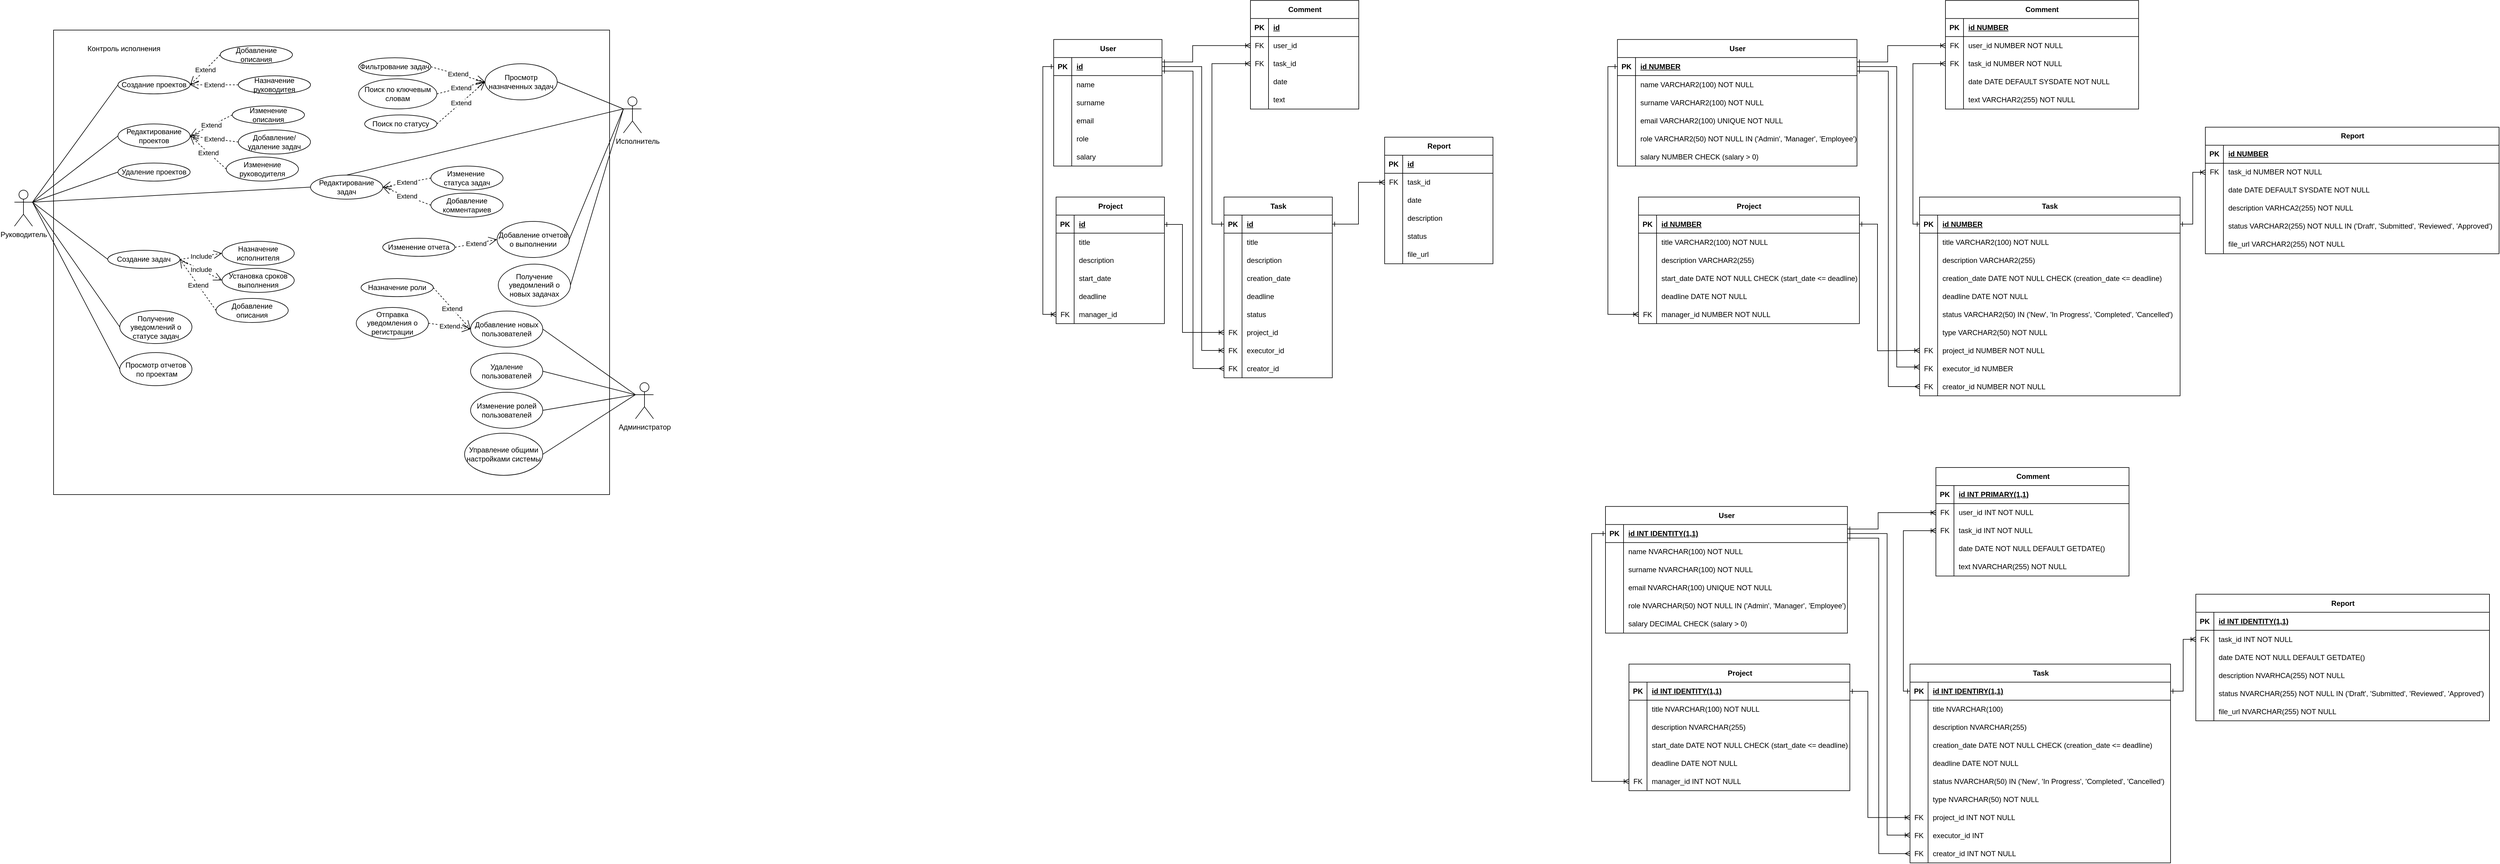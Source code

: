 <mxfile version="26.0.11">
  <diagram name="Страница — 1" id="Layrc5BZ7pRTJc2lWRi6">
    <mxGraphModel dx="4220" dy="1913" grid="0" gridSize="10" guides="1" tooltips="1" connect="1" arrows="1" fold="1" page="0" pageScale="1" pageWidth="1654" pageHeight="1169" math="0" shadow="0">
      <root>
        <mxCell id="0" />
        <mxCell id="1" parent="0" />
        <mxCell id="kwv2DIOrIgXD3nRqI5cu-94" value="" style="rounded=0;whiteSpace=wrap;html=1;" parent="1" vertex="1">
          <mxGeometry x="-1297" y="-16" width="924" height="772" as="geometry" />
        </mxCell>
        <mxCell id="cPYxGT0sJ39iJ5SfYsGh-1" style="rounded=0;orthogonalLoop=1;jettySize=auto;html=1;exitX=1;exitY=0.333;exitDx=0;exitDy=0;exitPerimeter=0;entryX=0;entryY=0.5;entryDx=0;entryDy=0;endArrow=none;startFill=0;" edge="1" parent="1" source="kwv2DIOrIgXD3nRqI5cu-2" target="kwv2DIOrIgXD3nRqI5cu-6">
          <mxGeometry relative="1" as="geometry" />
        </mxCell>
        <mxCell id="kwv2DIOrIgXD3nRqI5cu-2" value="Руководитель" style="shape=umlActor;verticalLabelPosition=bottom;verticalAlign=top;html=1;outlineConnect=0;" parent="1" vertex="1">
          <mxGeometry x="-1362" y="250" width="30" height="60" as="geometry" />
        </mxCell>
        <mxCell id="kwv2DIOrIgXD3nRqI5cu-4" value="&amp;nbsp; &amp;nbsp; &amp;nbsp;Исполнитель" style="shape=umlActor;verticalLabelPosition=bottom;verticalAlign=top;html=1;outlineConnect=0;" parent="1" vertex="1">
          <mxGeometry x="-350" y="95" width="30" height="60" as="geometry" />
        </mxCell>
        <mxCell id="kwv2DIOrIgXD3nRqI5cu-6" value="Создание проектов" style="ellipse;whiteSpace=wrap;html=1;" parent="1" vertex="1">
          <mxGeometry x="-1190" y="60" width="120" height="30" as="geometry" />
        </mxCell>
        <mxCell id="kwv2DIOrIgXD3nRqI5cu-7" value="Удаление проектов" style="ellipse;whiteSpace=wrap;html=1;" parent="1" vertex="1">
          <mxGeometry x="-1190" y="205" width="120" height="30" as="geometry" />
        </mxCell>
        <mxCell id="kwv2DIOrIgXD3nRqI5cu-8" value="Редактирование проектов" style="ellipse;whiteSpace=wrap;html=1;" parent="1" vertex="1">
          <mxGeometry x="-1190" y="140" width="120" height="40" as="geometry" />
        </mxCell>
        <mxCell id="kwv2DIOrIgXD3nRqI5cu-9" value="Создание задач" style="ellipse;whiteSpace=wrap;html=1;" parent="1" vertex="1">
          <mxGeometry x="-1207" y="350" width="120" height="30" as="geometry" />
        </mxCell>
        <mxCell id="kwv2DIOrIgXD3nRqI5cu-10" value="Добавление описания" style="ellipse;whiteSpace=wrap;html=1;" parent="1" vertex="1">
          <mxGeometry x="-1020" y="10" width="120" height="30" as="geometry" />
        </mxCell>
        <mxCell id="kwv2DIOrIgXD3nRqI5cu-11" value="Назначение руководитея" style="ellipse;whiteSpace=wrap;html=1;" parent="1" vertex="1">
          <mxGeometry x="-990" y="60" width="120" height="30" as="geometry" />
        </mxCell>
        <mxCell id="kwv2DIOrIgXD3nRqI5cu-12" value="Extend" style="endArrow=open;endSize=12;dashed=1;html=1;rounded=0;exitX=0;exitY=0.5;exitDx=0;exitDy=0;entryX=1;entryY=0.5;entryDx=0;entryDy=0;" parent="1" source="kwv2DIOrIgXD3nRqI5cu-10" target="kwv2DIOrIgXD3nRqI5cu-6" edge="1">
          <mxGeometry width="160" relative="1" as="geometry">
            <mxPoint x="-1070" y="220" as="sourcePoint" />
            <mxPoint x="-910" y="220" as="targetPoint" />
          </mxGeometry>
        </mxCell>
        <mxCell id="kwv2DIOrIgXD3nRqI5cu-13" style="rounded=0;orthogonalLoop=1;jettySize=auto;html=1;exitX=1;exitY=0.333;exitDx=0;exitDy=0;exitPerimeter=0;entryX=0;entryY=0.5;entryDx=0;entryDy=0;endArrow=none;startFill=0;" parent="1" source="kwv2DIOrIgXD3nRqI5cu-2" target="kwv2DIOrIgXD3nRqI5cu-8" edge="1">
          <mxGeometry relative="1" as="geometry" />
        </mxCell>
        <mxCell id="kwv2DIOrIgXD3nRqI5cu-15" style="rounded=0;orthogonalLoop=1;jettySize=auto;html=1;exitX=1;exitY=0.333;exitDx=0;exitDy=0;exitPerimeter=0;entryX=0;entryY=0.5;entryDx=0;entryDy=0;endArrow=none;startFill=0;" parent="1" source="kwv2DIOrIgXD3nRqI5cu-2" target="kwv2DIOrIgXD3nRqI5cu-7" edge="1">
          <mxGeometry relative="1" as="geometry" />
        </mxCell>
        <mxCell id="kwv2DIOrIgXD3nRqI5cu-16" style="rounded=0;orthogonalLoop=1;jettySize=auto;html=1;exitX=1;exitY=0.333;exitDx=0;exitDy=0;exitPerimeter=0;entryX=0;entryY=0.5;entryDx=0;entryDy=0;endArrow=none;startFill=0;" parent="1" source="kwv2DIOrIgXD3nRqI5cu-2" target="kwv2DIOrIgXD3nRqI5cu-9" edge="1">
          <mxGeometry relative="1" as="geometry" />
        </mxCell>
        <mxCell id="kwv2DIOrIgXD3nRqI5cu-17" value="Extend" style="endArrow=open;endSize=12;dashed=1;html=1;rounded=0;exitX=0;exitY=0.5;exitDx=0;exitDy=0;entryX=1;entryY=0.5;entryDx=0;entryDy=0;" parent="1" source="kwv2DIOrIgXD3nRqI5cu-11" target="kwv2DIOrIgXD3nRqI5cu-6" edge="1">
          <mxGeometry width="160" relative="1" as="geometry">
            <mxPoint x="-1010" y="45" as="sourcePoint" />
            <mxPoint x="-1060" y="85" as="targetPoint" />
          </mxGeometry>
        </mxCell>
        <mxCell id="kwv2DIOrIgXD3nRqI5cu-18" value="Контроль исполнения" style="text;html=1;align=center;verticalAlign=middle;whiteSpace=wrap;rounded=0;" parent="1" vertex="1">
          <mxGeometry x="-1250" width="140" height="30" as="geometry" />
        </mxCell>
        <mxCell id="kwv2DIOrIgXD3nRqI5cu-19" value="Изменение описания" style="ellipse;whiteSpace=wrap;html=1;" parent="1" vertex="1">
          <mxGeometry x="-1000" y="110" width="120" height="30" as="geometry" />
        </mxCell>
        <mxCell id="kwv2DIOrIgXD3nRqI5cu-20" value="Добавление/удаление задач" style="ellipse;whiteSpace=wrap;html=1;" parent="1" vertex="1">
          <mxGeometry x="-990" y="150" width="120" height="40" as="geometry" />
        </mxCell>
        <mxCell id="kwv2DIOrIgXD3nRqI5cu-21" value="Extend" style="endArrow=open;endSize=12;dashed=1;html=1;rounded=0;exitX=0;exitY=0.5;exitDx=0;exitDy=0;entryX=1;entryY=0.5;entryDx=0;entryDy=0;" parent="1" source="kwv2DIOrIgXD3nRqI5cu-20" target="kwv2DIOrIgXD3nRqI5cu-8" edge="1">
          <mxGeometry width="160" relative="1" as="geometry">
            <mxPoint x="-1010" y="115" as="sourcePoint" />
            <mxPoint x="-1060" y="85" as="targetPoint" />
          </mxGeometry>
        </mxCell>
        <mxCell id="kwv2DIOrIgXD3nRqI5cu-22" value="Extend" style="endArrow=open;endSize=12;dashed=1;html=1;rounded=0;exitX=0;exitY=0.5;exitDx=0;exitDy=0;entryX=1;entryY=0.5;entryDx=0;entryDy=0;" parent="1" source="kwv2DIOrIgXD3nRqI5cu-19" target="kwv2DIOrIgXD3nRqI5cu-8" edge="1">
          <mxGeometry width="160" relative="1" as="geometry">
            <mxPoint x="-1000" y="125" as="sourcePoint" />
            <mxPoint x="-1050" y="95" as="targetPoint" />
          </mxGeometry>
        </mxCell>
        <mxCell id="kwv2DIOrIgXD3nRqI5cu-26" style="edgeStyle=orthogonalEdgeStyle;rounded=0;orthogonalLoop=1;jettySize=auto;html=1;exitX=0.5;exitY=1;exitDx=0;exitDy=0;" parent="1" source="kwv2DIOrIgXD3nRqI5cu-9" target="kwv2DIOrIgXD3nRqI5cu-9" edge="1">
          <mxGeometry relative="1" as="geometry" />
        </mxCell>
        <mxCell id="kwv2DIOrIgXD3nRqI5cu-38" value="Просмотр назначенных задач" style="ellipse;whiteSpace=wrap;html=1;" parent="1" vertex="1">
          <mxGeometry x="-580" y="40" width="120" height="60" as="geometry" />
        </mxCell>
        <mxCell id="kwv2DIOrIgXD3nRqI5cu-39" value="Поиск по ключевым словам" style="ellipse;whiteSpace=wrap;html=1;" parent="1" vertex="1">
          <mxGeometry x="-790" y="65" width="130" height="50" as="geometry" />
        </mxCell>
        <mxCell id="kwv2DIOrIgXD3nRqI5cu-40" value="Фильтрование задач" style="ellipse;whiteSpace=wrap;html=1;" parent="1" vertex="1">
          <mxGeometry x="-790" y="30" width="120" height="30" as="geometry" />
        </mxCell>
        <mxCell id="kwv2DIOrIgXD3nRqI5cu-41" value="Поиск по статусу" style="ellipse;whiteSpace=wrap;html=1;" parent="1" vertex="1">
          <mxGeometry x="-780" y="125" width="120" height="30" as="geometry" />
        </mxCell>
        <mxCell id="kwv2DIOrIgXD3nRqI5cu-42" value="Extend" style="endArrow=open;endSize=12;dashed=1;html=1;rounded=0;exitX=1;exitY=0.5;exitDx=0;exitDy=0;entryX=0;entryY=0.5;entryDx=0;entryDy=0;" parent="1" source="kwv2DIOrIgXD3nRqI5cu-40" target="kwv2DIOrIgXD3nRqI5cu-38" edge="1">
          <mxGeometry width="160" relative="1" as="geometry">
            <mxPoint x="-780" y="20" as="sourcePoint" />
            <mxPoint x="-700" y="-30" as="targetPoint" />
          </mxGeometry>
        </mxCell>
        <mxCell id="kwv2DIOrIgXD3nRqI5cu-43" value="Extend" style="endArrow=open;endSize=12;dashed=1;html=1;rounded=0;exitX=1;exitY=0.5;exitDx=0;exitDy=0;" parent="1" source="kwv2DIOrIgXD3nRqI5cu-39" edge="1">
          <mxGeometry width="160" relative="1" as="geometry">
            <mxPoint x="-610" y="50" as="sourcePoint" />
            <mxPoint x="-580" y="70" as="targetPoint" />
          </mxGeometry>
        </mxCell>
        <mxCell id="kwv2DIOrIgXD3nRqI5cu-44" value="Extend" style="endArrow=open;endSize=12;dashed=1;html=1;rounded=0;exitX=1;exitY=0.5;exitDx=0;exitDy=0;entryX=0;entryY=0.5;entryDx=0;entryDy=0;" parent="1" source="kwv2DIOrIgXD3nRqI5cu-41" target="kwv2DIOrIgXD3nRqI5cu-38" edge="1">
          <mxGeometry width="160" relative="1" as="geometry">
            <mxPoint x="-610" y="95" as="sourcePoint" />
            <mxPoint x="-570" y="80" as="targetPoint" />
          </mxGeometry>
        </mxCell>
        <mxCell id="kwv2DIOrIgXD3nRqI5cu-45" style="rounded=0;orthogonalLoop=1;jettySize=auto;html=1;exitX=0;exitY=0.333;exitDx=0;exitDy=0;exitPerimeter=0;entryX=1;entryY=0.5;entryDx=0;entryDy=0;endArrow=none;startFill=0;" parent="1" source="kwv2DIOrIgXD3nRqI5cu-4" target="kwv2DIOrIgXD3nRqI5cu-38" edge="1">
          <mxGeometry relative="1" as="geometry" />
        </mxCell>
        <mxCell id="kwv2DIOrIgXD3nRqI5cu-47" value="Изменение руководителя" style="ellipse;whiteSpace=wrap;html=1;" parent="1" vertex="1">
          <mxGeometry x="-1010" y="195" width="120" height="40" as="geometry" />
        </mxCell>
        <mxCell id="kwv2DIOrIgXD3nRqI5cu-48" value="Extend" style="endArrow=open;endSize=12;dashed=1;html=1;rounded=0;exitX=0;exitY=0.5;exitDx=0;exitDy=0;entryX=1;entryY=0.5;entryDx=0;entryDy=0;" parent="1" source="kwv2DIOrIgXD3nRqI5cu-47" target="kwv2DIOrIgXD3nRqI5cu-8" edge="1">
          <mxGeometry width="160" relative="1" as="geometry">
            <mxPoint x="-1030" y="160" as="sourcePoint" />
            <mxPoint x="-1090" y="205" as="targetPoint" />
          </mxGeometry>
        </mxCell>
        <mxCell id="kwv2DIOrIgXD3nRqI5cu-49" value="Назначение исполнителя" style="ellipse;whiteSpace=wrap;html=1;" parent="1" vertex="1">
          <mxGeometry x="-1017" y="335" width="120" height="40" as="geometry" />
        </mxCell>
        <mxCell id="kwv2DIOrIgXD3nRqI5cu-50" value="Include" style="endArrow=open;endSize=12;dashed=1;html=1;rounded=0;exitX=1;exitY=0.5;exitDx=0;exitDy=0;entryX=0;entryY=0.5;entryDx=0;entryDy=0;" parent="1" source="kwv2DIOrIgXD3nRqI5cu-9" target="kwv2DIOrIgXD3nRqI5cu-49" edge="1">
          <mxGeometry width="160" relative="1" as="geometry">
            <mxPoint x="-1027" y="315" as="sourcePoint" />
            <mxPoint x="-1067" y="315" as="targetPoint" />
          </mxGeometry>
        </mxCell>
        <mxCell id="kwv2DIOrIgXD3nRqI5cu-51" value="Установка сроков выполнения" style="ellipse;whiteSpace=wrap;html=1;" parent="1" vertex="1">
          <mxGeometry x="-1017" y="380" width="120" height="40" as="geometry" />
        </mxCell>
        <mxCell id="kwv2DIOrIgXD3nRqI5cu-52" value="Include" style="endArrow=open;endSize=12;dashed=1;html=1;rounded=0;exitX=1;exitY=0.5;exitDx=0;exitDy=0;entryX=0;entryY=0.5;entryDx=0;entryDy=0;" parent="1" source="kwv2DIOrIgXD3nRqI5cu-9" target="kwv2DIOrIgXD3nRqI5cu-51" edge="1">
          <mxGeometry width="160" relative="1" as="geometry">
            <mxPoint x="-1087" y="420" as="sourcePoint" />
            <mxPoint x="-1067" y="370" as="targetPoint" />
          </mxGeometry>
        </mxCell>
        <mxCell id="kwv2DIOrIgXD3nRqI5cu-53" value="Добавление описания" style="ellipse;whiteSpace=wrap;html=1;" parent="1" vertex="1">
          <mxGeometry x="-1027" y="430" width="120" height="40" as="geometry" />
        </mxCell>
        <mxCell id="kwv2DIOrIgXD3nRqI5cu-54" value="Extend" style="endArrow=open;endSize=12;dashed=1;html=1;rounded=0;exitX=0;exitY=0.5;exitDx=0;exitDy=0;entryX=1;entryY=0.5;entryDx=0;entryDy=0;" parent="1" source="kwv2DIOrIgXD3nRqI5cu-53" target="kwv2DIOrIgXD3nRqI5cu-9" edge="1">
          <mxGeometry width="160" relative="1" as="geometry">
            <mxPoint x="-1057" y="400" as="sourcePoint" />
            <mxPoint x="-1097" y="400" as="targetPoint" />
          </mxGeometry>
        </mxCell>
        <mxCell id="kwv2DIOrIgXD3nRqI5cu-55" value="Редактирование задач" style="ellipse;whiteSpace=wrap;html=1;" parent="1" vertex="1">
          <mxGeometry x="-870" y="225" width="120" height="40" as="geometry" />
        </mxCell>
        <mxCell id="kwv2DIOrIgXD3nRqI5cu-59" value="Изменение&amp;nbsp;&lt;div&gt;статуса задач&lt;/div&gt;" style="ellipse;whiteSpace=wrap;html=1;" parent="1" vertex="1">
          <mxGeometry x="-670" y="210" width="120" height="40" as="geometry" />
        </mxCell>
        <mxCell id="kwv2DIOrIgXD3nRqI5cu-60" value="Extend" style="endArrow=open;endSize=12;dashed=1;html=1;rounded=0;exitX=0;exitY=0.5;exitDx=0;exitDy=0;entryX=1;entryY=0.5;entryDx=0;entryDy=0;" parent="1" source="kwv2DIOrIgXD3nRqI5cu-59" target="kwv2DIOrIgXD3nRqI5cu-55" edge="1">
          <mxGeometry width="160" relative="1" as="geometry">
            <mxPoint x="-710" y="195" as="sourcePoint" />
            <mxPoint x="-740" y="160" as="targetPoint" />
          </mxGeometry>
        </mxCell>
        <mxCell id="kwv2DIOrIgXD3nRqI5cu-62" value="Добавление комментариев" style="ellipse;whiteSpace=wrap;html=1;" parent="1" vertex="1">
          <mxGeometry x="-670" y="255" width="120" height="40" as="geometry" />
        </mxCell>
        <mxCell id="kwv2DIOrIgXD3nRqI5cu-63" value="Extend" style="endArrow=open;endSize=12;dashed=1;html=1;rounded=0;exitX=0;exitY=0.5;exitDx=0;exitDy=0;entryX=1;entryY=0.5;entryDx=0;entryDy=0;" parent="1" source="kwv2DIOrIgXD3nRqI5cu-62" target="kwv2DIOrIgXD3nRqI5cu-55" edge="1">
          <mxGeometry width="160" relative="1" as="geometry">
            <mxPoint x="-710" y="240" as="sourcePoint" />
            <mxPoint x="-740" y="230" as="targetPoint" />
          </mxGeometry>
        </mxCell>
        <mxCell id="kwv2DIOrIgXD3nRqI5cu-64" value="Получение уведомлений о статусе задач" style="ellipse;whiteSpace=wrap;html=1;" parent="1" vertex="1">
          <mxGeometry x="-1187" y="450" width="120" height="55" as="geometry" />
        </mxCell>
        <mxCell id="kwv2DIOrIgXD3nRqI5cu-65" style="rounded=0;orthogonalLoop=1;jettySize=auto;html=1;exitX=1;exitY=0.333;exitDx=0;exitDy=0;exitPerimeter=0;entryX=0;entryY=0.5;entryDx=0;entryDy=0;endArrow=none;startFill=0;" parent="1" source="kwv2DIOrIgXD3nRqI5cu-2" target="kwv2DIOrIgXD3nRqI5cu-64" edge="1">
          <mxGeometry relative="1" as="geometry" />
        </mxCell>
        <mxCell id="kwv2DIOrIgXD3nRqI5cu-67" style="edgeStyle=orthogonalEdgeStyle;rounded=0;orthogonalLoop=1;jettySize=auto;html=1;exitX=0.5;exitY=1;exitDx=0;exitDy=0;" parent="1" source="kwv2DIOrIgXD3nRqI5cu-41" target="kwv2DIOrIgXD3nRqI5cu-41" edge="1">
          <mxGeometry relative="1" as="geometry" />
        </mxCell>
        <mxCell id="kwv2DIOrIgXD3nRqI5cu-70" style="rounded=0;orthogonalLoop=1;jettySize=auto;html=1;exitX=1;exitY=0.333;exitDx=0;exitDy=0;exitPerimeter=0;entryX=0;entryY=0.5;entryDx=0;entryDy=0;endArrow=none;startFill=0;" parent="1" source="kwv2DIOrIgXD3nRqI5cu-2" target="kwv2DIOrIgXD3nRqI5cu-55" edge="1">
          <mxGeometry relative="1" as="geometry" />
        </mxCell>
        <mxCell id="kwv2DIOrIgXD3nRqI5cu-71" style="rounded=0;orthogonalLoop=1;jettySize=auto;html=1;exitX=0;exitY=0.333;exitDx=0;exitDy=0;exitPerimeter=0;entryX=0.5;entryY=0;entryDx=0;entryDy=0;endArrow=none;startFill=0;" parent="1" source="kwv2DIOrIgXD3nRqI5cu-4" target="kwv2DIOrIgXD3nRqI5cu-55" edge="1">
          <mxGeometry relative="1" as="geometry" />
        </mxCell>
        <mxCell id="kwv2DIOrIgXD3nRqI5cu-72" value="Добавление отчетов о выполнении" style="ellipse;whiteSpace=wrap;html=1;" parent="1" vertex="1">
          <mxGeometry x="-560" y="302" width="120" height="60" as="geometry" />
        </mxCell>
        <mxCell id="kwv2DIOrIgXD3nRqI5cu-74" style="rounded=0;orthogonalLoop=1;jettySize=auto;html=1;exitX=0;exitY=0.333;exitDx=0;exitDy=0;exitPerimeter=0;entryX=1;entryY=0.5;entryDx=0;entryDy=0;endArrow=none;startFill=0;" parent="1" source="kwv2DIOrIgXD3nRqI5cu-4" target="kwv2DIOrIgXD3nRqI5cu-72" edge="1">
          <mxGeometry relative="1" as="geometry" />
        </mxCell>
        <mxCell id="kwv2DIOrIgXD3nRqI5cu-75" value="Изменение отчета" style="ellipse;whiteSpace=wrap;html=1;" parent="1" vertex="1">
          <mxGeometry x="-750" y="330" width="120" height="30" as="geometry" />
        </mxCell>
        <mxCell id="kwv2DIOrIgXD3nRqI5cu-76" value="Extend" style="endArrow=open;endSize=12;dashed=1;html=1;rounded=0;exitX=1;exitY=0.5;exitDx=0;exitDy=0;entryX=0;entryY=0.5;entryDx=0;entryDy=0;" parent="1" source="kwv2DIOrIgXD3nRqI5cu-75" target="kwv2DIOrIgXD3nRqI5cu-72" edge="1">
          <mxGeometry width="160" relative="1" as="geometry">
            <mxPoint x="-560" y="300" as="sourcePoint" />
            <mxPoint x="-560" y="320" as="targetPoint" />
          </mxGeometry>
        </mxCell>
        <mxCell id="kwv2DIOrIgXD3nRqI5cu-77" value="Получение уведомлений о новых задачах" style="ellipse;whiteSpace=wrap;html=1;" parent="1" vertex="1">
          <mxGeometry x="-558" y="373" width="120" height="70" as="geometry" />
        </mxCell>
        <mxCell id="kwv2DIOrIgXD3nRqI5cu-78" style="rounded=0;orthogonalLoop=1;jettySize=auto;html=1;exitX=0;exitY=0.333;exitDx=0;exitDy=0;exitPerimeter=0;entryX=1;entryY=0.5;entryDx=0;entryDy=0;endArrow=none;startFill=0;" parent="1" source="kwv2DIOrIgXD3nRqI5cu-4" target="kwv2DIOrIgXD3nRqI5cu-77" edge="1">
          <mxGeometry relative="1" as="geometry">
            <mxPoint x="-357" y="414" as="targetPoint" />
          </mxGeometry>
        </mxCell>
        <mxCell id="kwv2DIOrIgXD3nRqI5cu-79" value="Просмотр отчетов&lt;div&gt;&amp;nbsp;по проектам&lt;/div&gt;" style="ellipse;whiteSpace=wrap;html=1;" parent="1" vertex="1">
          <mxGeometry x="-1187" y="520" width="120" height="55" as="geometry" />
        </mxCell>
        <mxCell id="kwv2DIOrIgXD3nRqI5cu-80" style="rounded=0;orthogonalLoop=1;jettySize=auto;html=1;exitX=1;exitY=0.333;exitDx=0;exitDy=0;exitPerimeter=0;entryX=0;entryY=0.5;entryDx=0;entryDy=0;endArrow=none;startFill=0;" parent="1" source="kwv2DIOrIgXD3nRqI5cu-2" target="kwv2DIOrIgXD3nRqI5cu-79" edge="1">
          <mxGeometry relative="1" as="geometry" />
        </mxCell>
        <mxCell id="kwv2DIOrIgXD3nRqI5cu-91" style="rounded=0;orthogonalLoop=1;jettySize=auto;html=1;exitX=0;exitY=0.333;exitDx=0;exitDy=0;exitPerimeter=0;entryX=1;entryY=0.5;entryDx=0;entryDy=0;endArrow=none;startFill=0;" parent="1" source="kwv2DIOrIgXD3nRqI5cu-81" target="kwv2DIOrIgXD3nRqI5cu-88" edge="1">
          <mxGeometry relative="1" as="geometry" />
        </mxCell>
        <mxCell id="kwv2DIOrIgXD3nRqI5cu-92" style="rounded=0;orthogonalLoop=1;jettySize=auto;html=1;exitX=0;exitY=0.333;exitDx=0;exitDy=0;exitPerimeter=0;entryX=1;entryY=0.5;entryDx=0;entryDy=0;endArrow=none;startFill=0;" parent="1" source="kwv2DIOrIgXD3nRqI5cu-81" target="kwv2DIOrIgXD3nRqI5cu-89" edge="1">
          <mxGeometry relative="1" as="geometry" />
        </mxCell>
        <mxCell id="kwv2DIOrIgXD3nRqI5cu-93" style="rounded=0;orthogonalLoop=1;jettySize=auto;html=1;exitX=0;exitY=0.333;exitDx=0;exitDy=0;exitPerimeter=0;entryX=1;entryY=0.5;entryDx=0;entryDy=0;endArrow=none;startFill=0;" parent="1" source="kwv2DIOrIgXD3nRqI5cu-81" target="kwv2DIOrIgXD3nRqI5cu-90" edge="1">
          <mxGeometry relative="1" as="geometry" />
        </mxCell>
        <mxCell id="kwv2DIOrIgXD3nRqI5cu-81" value="Администратор" style="shape=umlActor;verticalLabelPosition=bottom;verticalAlign=top;html=1;outlineConnect=0;" parent="1" vertex="1">
          <mxGeometry x="-330" y="570" width="30" height="60" as="geometry" />
        </mxCell>
        <mxCell id="kwv2DIOrIgXD3nRqI5cu-82" value="Добавление новых пользователей" style="ellipse;whiteSpace=wrap;html=1;" parent="1" vertex="1">
          <mxGeometry x="-604" y="451" width="120" height="60" as="geometry" />
        </mxCell>
        <mxCell id="kwv2DIOrIgXD3nRqI5cu-83" style="rounded=0;orthogonalLoop=1;jettySize=auto;html=1;exitX=0;exitY=0.333;exitDx=0;exitDy=0;exitPerimeter=0;entryX=1;entryY=0.5;entryDx=0;entryDy=0;endArrow=none;startFill=0;" parent="1" source="kwv2DIOrIgXD3nRqI5cu-81" target="kwv2DIOrIgXD3nRqI5cu-82" edge="1">
          <mxGeometry relative="1" as="geometry" />
        </mxCell>
        <mxCell id="kwv2DIOrIgXD3nRqI5cu-84" value="Назначение роли" style="ellipse;whiteSpace=wrap;html=1;" parent="1" vertex="1">
          <mxGeometry x="-786" y="397" width="120" height="30" as="geometry" />
        </mxCell>
        <mxCell id="kwv2DIOrIgXD3nRqI5cu-85" value="Extend" style="endArrow=open;endSize=12;dashed=1;html=1;rounded=0;exitX=1;exitY=0.5;exitDx=0;exitDy=0;entryX=0;entryY=0.5;entryDx=0;entryDy=0;" parent="1" source="kwv2DIOrIgXD3nRqI5cu-84" target="kwv2DIOrIgXD3nRqI5cu-82" edge="1">
          <mxGeometry width="160" relative="1" as="geometry">
            <mxPoint x="-614" y="478" as="sourcePoint" />
            <mxPoint x="-604" y="573" as="targetPoint" />
          </mxGeometry>
        </mxCell>
        <mxCell id="kwv2DIOrIgXD3nRqI5cu-86" value="Отправка уведомления о регистрации" style="ellipse;whiteSpace=wrap;html=1;" parent="1" vertex="1">
          <mxGeometry x="-794" y="445" width="120" height="52.5" as="geometry" />
        </mxCell>
        <mxCell id="kwv2DIOrIgXD3nRqI5cu-87" value="Extend" style="endArrow=open;endSize=12;dashed=1;html=1;rounded=0;exitX=1;exitY=0.5;exitDx=0;exitDy=0;entryX=0;entryY=0.5;entryDx=0;entryDy=0;" parent="1" source="kwv2DIOrIgXD3nRqI5cu-86" target="kwv2DIOrIgXD3nRqI5cu-82" edge="1">
          <mxGeometry width="160" relative="1" as="geometry">
            <mxPoint x="-629" y="530.5" as="sourcePoint" />
            <mxPoint x="-589" y="500.5" as="targetPoint" />
          </mxGeometry>
        </mxCell>
        <mxCell id="kwv2DIOrIgXD3nRqI5cu-88" value="Удаление пользователей" style="ellipse;whiteSpace=wrap;html=1;" parent="1" vertex="1">
          <mxGeometry x="-604" y="521" width="120" height="60" as="geometry" />
        </mxCell>
        <mxCell id="kwv2DIOrIgXD3nRqI5cu-89" value="Изменение ролей пользователей" style="ellipse;whiteSpace=wrap;html=1;" parent="1" vertex="1">
          <mxGeometry x="-604" y="586" width="120" height="60" as="geometry" />
        </mxCell>
        <mxCell id="kwv2DIOrIgXD3nRqI5cu-90" value="Управление общими настройками системы" style="ellipse;whiteSpace=wrap;html=1;" parent="1" vertex="1">
          <mxGeometry x="-614" y="654" width="130" height="70" as="geometry" />
        </mxCell>
        <mxCell id="kwv2DIOrIgXD3nRqI5cu-95" value="User" style="shape=table;startSize=30;container=1;collapsible=1;childLayout=tableLayout;fixedRows=1;rowLines=0;fontStyle=1;align=center;resizeLast=1;html=1;" parent="1" vertex="1">
          <mxGeometry x="365" y="-0.41" width="180" height="210.412" as="geometry" />
        </mxCell>
        <mxCell id="kwv2DIOrIgXD3nRqI5cu-96" value="" style="shape=tableRow;horizontal=0;startSize=0;swimlaneHead=0;swimlaneBody=0;fillColor=none;collapsible=0;dropTarget=0;points=[[0,0.5],[1,0.5]];portConstraint=eastwest;top=0;left=0;right=0;bottom=1;" parent="kwv2DIOrIgXD3nRqI5cu-95" vertex="1">
          <mxGeometry y="30" width="180" height="30" as="geometry" />
        </mxCell>
        <mxCell id="kwv2DIOrIgXD3nRqI5cu-97" value="PK" style="shape=partialRectangle;connectable=0;fillColor=none;top=0;left=0;bottom=0;right=0;fontStyle=1;overflow=hidden;whiteSpace=wrap;html=1;" parent="kwv2DIOrIgXD3nRqI5cu-96" vertex="1">
          <mxGeometry width="30" height="30" as="geometry">
            <mxRectangle width="30" height="30" as="alternateBounds" />
          </mxGeometry>
        </mxCell>
        <mxCell id="kwv2DIOrIgXD3nRqI5cu-98" value="id" style="shape=partialRectangle;connectable=0;fillColor=none;top=0;left=0;bottom=0;right=0;align=left;spacingLeft=6;fontStyle=5;overflow=hidden;whiteSpace=wrap;html=1;" parent="kwv2DIOrIgXD3nRqI5cu-96" vertex="1">
          <mxGeometry x="30" width="150" height="30" as="geometry">
            <mxRectangle width="150" height="30" as="alternateBounds" />
          </mxGeometry>
        </mxCell>
        <mxCell id="kwv2DIOrIgXD3nRqI5cu-99" value="" style="shape=tableRow;horizontal=0;startSize=0;swimlaneHead=0;swimlaneBody=0;fillColor=none;collapsible=0;dropTarget=0;points=[[0,0.5],[1,0.5]];portConstraint=eastwest;top=0;left=0;right=0;bottom=0;" parent="kwv2DIOrIgXD3nRqI5cu-95" vertex="1">
          <mxGeometry y="60" width="180" height="30" as="geometry" />
        </mxCell>
        <mxCell id="kwv2DIOrIgXD3nRqI5cu-100" value="" style="shape=partialRectangle;connectable=0;fillColor=none;top=0;left=0;bottom=0;right=0;editable=1;overflow=hidden;whiteSpace=wrap;html=1;" parent="kwv2DIOrIgXD3nRqI5cu-99" vertex="1">
          <mxGeometry width="30" height="30" as="geometry">
            <mxRectangle width="30" height="30" as="alternateBounds" />
          </mxGeometry>
        </mxCell>
        <mxCell id="kwv2DIOrIgXD3nRqI5cu-101" value="name" style="shape=partialRectangle;connectable=0;fillColor=none;top=0;left=0;bottom=0;right=0;align=left;spacingLeft=6;overflow=hidden;whiteSpace=wrap;html=1;" parent="kwv2DIOrIgXD3nRqI5cu-99" vertex="1">
          <mxGeometry x="30" width="150" height="30" as="geometry">
            <mxRectangle width="150" height="30" as="alternateBounds" />
          </mxGeometry>
        </mxCell>
        <mxCell id="kwv2DIOrIgXD3nRqI5cu-102" value="" style="shape=tableRow;horizontal=0;startSize=0;swimlaneHead=0;swimlaneBody=0;fillColor=none;collapsible=0;dropTarget=0;points=[[0,0.5],[1,0.5]];portConstraint=eastwest;top=0;left=0;right=0;bottom=0;" parent="kwv2DIOrIgXD3nRqI5cu-95" vertex="1">
          <mxGeometry y="90" width="180" height="30" as="geometry" />
        </mxCell>
        <mxCell id="kwv2DIOrIgXD3nRqI5cu-103" value="" style="shape=partialRectangle;connectable=0;fillColor=none;top=0;left=0;bottom=0;right=0;editable=1;overflow=hidden;whiteSpace=wrap;html=1;" parent="kwv2DIOrIgXD3nRqI5cu-102" vertex="1">
          <mxGeometry width="30" height="30" as="geometry">
            <mxRectangle width="30" height="30" as="alternateBounds" />
          </mxGeometry>
        </mxCell>
        <mxCell id="kwv2DIOrIgXD3nRqI5cu-104" value="surname" style="shape=partialRectangle;connectable=0;fillColor=none;top=0;left=0;bottom=0;right=0;align=left;spacingLeft=6;overflow=hidden;whiteSpace=wrap;html=1;" parent="kwv2DIOrIgXD3nRqI5cu-102" vertex="1">
          <mxGeometry x="30" width="150" height="30" as="geometry">
            <mxRectangle width="150" height="30" as="alternateBounds" />
          </mxGeometry>
        </mxCell>
        <mxCell id="kwv2DIOrIgXD3nRqI5cu-109" value="" style="shape=tableRow;horizontal=0;startSize=0;swimlaneHead=0;swimlaneBody=0;fillColor=none;collapsible=0;dropTarget=0;points=[[0,0.5],[1,0.5]];portConstraint=eastwest;top=0;left=0;right=0;bottom=0;" parent="kwv2DIOrIgXD3nRqI5cu-95" vertex="1">
          <mxGeometry y="120" width="180" height="30" as="geometry" />
        </mxCell>
        <mxCell id="kwv2DIOrIgXD3nRqI5cu-110" value="" style="shape=partialRectangle;connectable=0;fillColor=none;top=0;left=0;bottom=0;right=0;editable=1;overflow=hidden;whiteSpace=wrap;html=1;" parent="kwv2DIOrIgXD3nRqI5cu-109" vertex="1">
          <mxGeometry width="30" height="30" as="geometry">
            <mxRectangle width="30" height="30" as="alternateBounds" />
          </mxGeometry>
        </mxCell>
        <mxCell id="kwv2DIOrIgXD3nRqI5cu-111" value="email" style="shape=partialRectangle;connectable=0;fillColor=none;top=0;left=0;bottom=0;right=0;align=left;spacingLeft=6;overflow=hidden;whiteSpace=wrap;html=1;" parent="kwv2DIOrIgXD3nRqI5cu-109" vertex="1">
          <mxGeometry x="30" width="150" height="30" as="geometry">
            <mxRectangle width="150" height="30" as="alternateBounds" />
          </mxGeometry>
        </mxCell>
        <mxCell id="cPYxGT0sJ39iJ5SfYsGh-221" value="" style="shape=tableRow;horizontal=0;startSize=0;swimlaneHead=0;swimlaneBody=0;fillColor=none;collapsible=0;dropTarget=0;points=[[0,0.5],[1,0.5]];portConstraint=eastwest;top=0;left=0;right=0;bottom=0;" vertex="1" parent="kwv2DIOrIgXD3nRqI5cu-95">
          <mxGeometry y="150" width="180" height="30" as="geometry" />
        </mxCell>
        <mxCell id="cPYxGT0sJ39iJ5SfYsGh-222" value="" style="shape=partialRectangle;connectable=0;fillColor=none;top=0;left=0;bottom=0;right=0;editable=1;overflow=hidden;whiteSpace=wrap;html=1;" vertex="1" parent="cPYxGT0sJ39iJ5SfYsGh-221">
          <mxGeometry width="30" height="30" as="geometry">
            <mxRectangle width="30" height="30" as="alternateBounds" />
          </mxGeometry>
        </mxCell>
        <mxCell id="cPYxGT0sJ39iJ5SfYsGh-223" value="role" style="shape=partialRectangle;connectable=0;fillColor=none;top=0;left=0;bottom=0;right=0;align=left;spacingLeft=6;overflow=hidden;whiteSpace=wrap;html=1;" vertex="1" parent="cPYxGT0sJ39iJ5SfYsGh-221">
          <mxGeometry x="30" width="150" height="30" as="geometry">
            <mxRectangle width="150" height="30" as="alternateBounds" />
          </mxGeometry>
        </mxCell>
        <mxCell id="kwv2DIOrIgXD3nRqI5cu-105" value="" style="shape=tableRow;horizontal=0;startSize=0;swimlaneHead=0;swimlaneBody=0;fillColor=none;collapsible=0;dropTarget=0;points=[[0,0.5],[1,0.5]];portConstraint=eastwest;top=0;left=0;right=0;bottom=0;" parent="kwv2DIOrIgXD3nRqI5cu-95" vertex="1">
          <mxGeometry y="180" width="180" height="30" as="geometry" />
        </mxCell>
        <mxCell id="kwv2DIOrIgXD3nRqI5cu-106" value="" style="shape=partialRectangle;connectable=0;fillColor=none;top=0;left=0;bottom=0;right=0;editable=1;overflow=hidden;whiteSpace=wrap;html=1;" parent="kwv2DIOrIgXD3nRqI5cu-105" vertex="1">
          <mxGeometry width="30" height="30" as="geometry">
            <mxRectangle width="30" height="30" as="alternateBounds" />
          </mxGeometry>
        </mxCell>
        <mxCell id="kwv2DIOrIgXD3nRqI5cu-107" value="salary" style="shape=partialRectangle;connectable=0;fillColor=none;top=0;left=0;bottom=0;right=0;align=left;spacingLeft=6;overflow=hidden;whiteSpace=wrap;html=1;" parent="kwv2DIOrIgXD3nRqI5cu-105" vertex="1">
          <mxGeometry x="30" width="150" height="30" as="geometry">
            <mxRectangle width="150" height="30" as="alternateBounds" />
          </mxGeometry>
        </mxCell>
        <mxCell id="kwv2DIOrIgXD3nRqI5cu-112" value="Task" style="shape=table;startSize=30;container=1;collapsible=1;childLayout=tableLayout;fixedRows=1;rowLines=0;fontStyle=1;align=center;resizeLast=1;html=1;" parent="1" vertex="1">
          <mxGeometry x="648" y="261.5" width="180" height="300.412" as="geometry" />
        </mxCell>
        <mxCell id="kwv2DIOrIgXD3nRqI5cu-113" value="" style="shape=tableRow;horizontal=0;startSize=0;swimlaneHead=0;swimlaneBody=0;fillColor=none;collapsible=0;dropTarget=0;points=[[0,0.5],[1,0.5]];portConstraint=eastwest;top=0;left=0;right=0;bottom=1;" parent="kwv2DIOrIgXD3nRqI5cu-112" vertex="1">
          <mxGeometry y="30" width="180" height="30" as="geometry" />
        </mxCell>
        <mxCell id="kwv2DIOrIgXD3nRqI5cu-114" value="PK" style="shape=partialRectangle;connectable=0;fillColor=none;top=0;left=0;bottom=0;right=0;fontStyle=1;overflow=hidden;whiteSpace=wrap;html=1;" parent="kwv2DIOrIgXD3nRqI5cu-113" vertex="1">
          <mxGeometry width="30" height="30" as="geometry">
            <mxRectangle width="30" height="30" as="alternateBounds" />
          </mxGeometry>
        </mxCell>
        <mxCell id="kwv2DIOrIgXD3nRqI5cu-115" value="id" style="shape=partialRectangle;connectable=0;fillColor=none;top=0;left=0;bottom=0;right=0;align=left;spacingLeft=6;fontStyle=5;overflow=hidden;whiteSpace=wrap;html=1;" parent="kwv2DIOrIgXD3nRqI5cu-113" vertex="1">
          <mxGeometry x="30" width="150" height="30" as="geometry">
            <mxRectangle width="150" height="30" as="alternateBounds" />
          </mxGeometry>
        </mxCell>
        <mxCell id="kwv2DIOrIgXD3nRqI5cu-116" value="" style="shape=tableRow;horizontal=0;startSize=0;swimlaneHead=0;swimlaneBody=0;fillColor=none;collapsible=0;dropTarget=0;points=[[0,0.5],[1,0.5]];portConstraint=eastwest;top=0;left=0;right=0;bottom=0;" parent="kwv2DIOrIgXD3nRqI5cu-112" vertex="1">
          <mxGeometry y="60" width="180" height="30" as="geometry" />
        </mxCell>
        <mxCell id="kwv2DIOrIgXD3nRqI5cu-117" value="" style="shape=partialRectangle;connectable=0;fillColor=none;top=0;left=0;bottom=0;right=0;editable=1;overflow=hidden;whiteSpace=wrap;html=1;" parent="kwv2DIOrIgXD3nRqI5cu-116" vertex="1">
          <mxGeometry width="30" height="30" as="geometry">
            <mxRectangle width="30" height="30" as="alternateBounds" />
          </mxGeometry>
        </mxCell>
        <mxCell id="kwv2DIOrIgXD3nRqI5cu-118" value="title" style="shape=partialRectangle;connectable=0;fillColor=none;top=0;left=0;bottom=0;right=0;align=left;spacingLeft=6;overflow=hidden;whiteSpace=wrap;html=1;" parent="kwv2DIOrIgXD3nRqI5cu-116" vertex="1">
          <mxGeometry x="30" width="150" height="30" as="geometry">
            <mxRectangle width="150" height="30" as="alternateBounds" />
          </mxGeometry>
        </mxCell>
        <mxCell id="kwv2DIOrIgXD3nRqI5cu-119" value="" style="shape=tableRow;horizontal=0;startSize=0;swimlaneHead=0;swimlaneBody=0;fillColor=none;collapsible=0;dropTarget=0;points=[[0,0.5],[1,0.5]];portConstraint=eastwest;top=0;left=0;right=0;bottom=0;" parent="kwv2DIOrIgXD3nRqI5cu-112" vertex="1">
          <mxGeometry y="90" width="180" height="30" as="geometry" />
        </mxCell>
        <mxCell id="kwv2DIOrIgXD3nRqI5cu-120" value="" style="shape=partialRectangle;connectable=0;fillColor=none;top=0;left=0;bottom=0;right=0;editable=1;overflow=hidden;whiteSpace=wrap;html=1;" parent="kwv2DIOrIgXD3nRqI5cu-119" vertex="1">
          <mxGeometry width="30" height="30" as="geometry">
            <mxRectangle width="30" height="30" as="alternateBounds" />
          </mxGeometry>
        </mxCell>
        <mxCell id="kwv2DIOrIgXD3nRqI5cu-121" value="description" style="shape=partialRectangle;connectable=0;fillColor=none;top=0;left=0;bottom=0;right=0;align=left;spacingLeft=6;overflow=hidden;whiteSpace=wrap;html=1;" parent="kwv2DIOrIgXD3nRqI5cu-119" vertex="1">
          <mxGeometry x="30" width="150" height="30" as="geometry">
            <mxRectangle width="150" height="30" as="alternateBounds" />
          </mxGeometry>
        </mxCell>
        <mxCell id="kwv2DIOrIgXD3nRqI5cu-122" value="" style="shape=tableRow;horizontal=0;startSize=0;swimlaneHead=0;swimlaneBody=0;fillColor=none;collapsible=0;dropTarget=0;points=[[0,0.5],[1,0.5]];portConstraint=eastwest;top=0;left=0;right=0;bottom=0;" parent="kwv2DIOrIgXD3nRqI5cu-112" vertex="1">
          <mxGeometry y="120" width="180" height="30" as="geometry" />
        </mxCell>
        <mxCell id="kwv2DIOrIgXD3nRqI5cu-123" value="" style="shape=partialRectangle;connectable=0;fillColor=none;top=0;left=0;bottom=0;right=0;editable=1;overflow=hidden;whiteSpace=wrap;html=1;" parent="kwv2DIOrIgXD3nRqI5cu-122" vertex="1">
          <mxGeometry width="30" height="30" as="geometry">
            <mxRectangle width="30" height="30" as="alternateBounds" />
          </mxGeometry>
        </mxCell>
        <mxCell id="kwv2DIOrIgXD3nRqI5cu-124" value="creation_date" style="shape=partialRectangle;connectable=0;fillColor=none;top=0;left=0;bottom=0;right=0;align=left;spacingLeft=6;overflow=hidden;whiteSpace=wrap;html=1;" parent="kwv2DIOrIgXD3nRqI5cu-122" vertex="1">
          <mxGeometry x="30" width="150" height="30" as="geometry">
            <mxRectangle width="150" height="30" as="alternateBounds" />
          </mxGeometry>
        </mxCell>
        <mxCell id="kwv2DIOrIgXD3nRqI5cu-125" value="" style="shape=tableRow;horizontal=0;startSize=0;swimlaneHead=0;swimlaneBody=0;fillColor=none;collapsible=0;dropTarget=0;points=[[0,0.5],[1,0.5]];portConstraint=eastwest;top=0;left=0;right=0;bottom=0;" parent="kwv2DIOrIgXD3nRqI5cu-112" vertex="1">
          <mxGeometry y="150" width="180" height="30" as="geometry" />
        </mxCell>
        <mxCell id="kwv2DIOrIgXD3nRqI5cu-126" value="" style="shape=partialRectangle;connectable=0;fillColor=none;top=0;left=0;bottom=0;right=0;editable=1;overflow=hidden;whiteSpace=wrap;html=1;" parent="kwv2DIOrIgXD3nRqI5cu-125" vertex="1">
          <mxGeometry width="30" height="30" as="geometry">
            <mxRectangle width="30" height="30" as="alternateBounds" />
          </mxGeometry>
        </mxCell>
        <mxCell id="kwv2DIOrIgXD3nRqI5cu-127" value="deadline" style="shape=partialRectangle;connectable=0;fillColor=none;top=0;left=0;bottom=0;right=0;align=left;spacingLeft=6;overflow=hidden;whiteSpace=wrap;html=1;" parent="kwv2DIOrIgXD3nRqI5cu-125" vertex="1">
          <mxGeometry x="30" width="150" height="30" as="geometry">
            <mxRectangle width="150" height="30" as="alternateBounds" />
          </mxGeometry>
        </mxCell>
        <mxCell id="kwv2DIOrIgXD3nRqI5cu-128" value="" style="shape=tableRow;horizontal=0;startSize=0;swimlaneHead=0;swimlaneBody=0;fillColor=none;collapsible=0;dropTarget=0;points=[[0,0.5],[1,0.5]];portConstraint=eastwest;top=0;left=0;right=0;bottom=0;" parent="kwv2DIOrIgXD3nRqI5cu-112" vertex="1">
          <mxGeometry y="180" width="180" height="30" as="geometry" />
        </mxCell>
        <mxCell id="kwv2DIOrIgXD3nRqI5cu-129" value="" style="shape=partialRectangle;connectable=0;fillColor=none;top=0;left=0;bottom=0;right=0;editable=1;overflow=hidden;whiteSpace=wrap;html=1;" parent="kwv2DIOrIgXD3nRqI5cu-128" vertex="1">
          <mxGeometry width="30" height="30" as="geometry">
            <mxRectangle width="30" height="30" as="alternateBounds" />
          </mxGeometry>
        </mxCell>
        <mxCell id="kwv2DIOrIgXD3nRqI5cu-130" value="status" style="shape=partialRectangle;connectable=0;fillColor=none;top=0;left=0;bottom=0;right=0;align=left;spacingLeft=6;overflow=hidden;whiteSpace=wrap;html=1;" parent="kwv2DIOrIgXD3nRqI5cu-128" vertex="1">
          <mxGeometry x="30" width="150" height="30" as="geometry">
            <mxRectangle width="150" height="30" as="alternateBounds" />
          </mxGeometry>
        </mxCell>
        <mxCell id="kwv2DIOrIgXD3nRqI5cu-134" value="" style="shape=tableRow;horizontal=0;startSize=0;swimlaneHead=0;swimlaneBody=0;fillColor=none;collapsible=0;dropTarget=0;points=[[0,0.5],[1,0.5]];portConstraint=eastwest;top=0;left=0;right=0;bottom=0;" parent="kwv2DIOrIgXD3nRqI5cu-112" vertex="1">
          <mxGeometry y="210" width="180" height="30" as="geometry" />
        </mxCell>
        <mxCell id="kwv2DIOrIgXD3nRqI5cu-135" value="FK" style="shape=partialRectangle;connectable=0;fillColor=none;top=0;left=0;bottom=0;right=0;editable=1;overflow=hidden;whiteSpace=wrap;html=1;" parent="kwv2DIOrIgXD3nRqI5cu-134" vertex="1">
          <mxGeometry width="30" height="30" as="geometry">
            <mxRectangle width="30" height="30" as="alternateBounds" />
          </mxGeometry>
        </mxCell>
        <mxCell id="kwv2DIOrIgXD3nRqI5cu-136" value="project_id" style="shape=partialRectangle;connectable=0;fillColor=none;top=0;left=0;bottom=0;right=0;align=left;spacingLeft=6;overflow=hidden;whiteSpace=wrap;html=1;" parent="kwv2DIOrIgXD3nRqI5cu-134" vertex="1">
          <mxGeometry x="30" width="150" height="30" as="geometry">
            <mxRectangle width="150" height="30" as="alternateBounds" />
          </mxGeometry>
        </mxCell>
        <mxCell id="kwv2DIOrIgXD3nRqI5cu-137" value="" style="shape=tableRow;horizontal=0;startSize=0;swimlaneHead=0;swimlaneBody=0;fillColor=none;collapsible=0;dropTarget=0;points=[[0,0.5],[1,0.5]];portConstraint=eastwest;top=0;left=0;right=0;bottom=0;" parent="kwv2DIOrIgXD3nRqI5cu-112" vertex="1">
          <mxGeometry y="240" width="180" height="30" as="geometry" />
        </mxCell>
        <mxCell id="kwv2DIOrIgXD3nRqI5cu-138" value="FK" style="shape=partialRectangle;connectable=0;fillColor=none;top=0;left=0;bottom=0;right=0;editable=1;overflow=hidden;whiteSpace=wrap;html=1;" parent="kwv2DIOrIgXD3nRqI5cu-137" vertex="1">
          <mxGeometry width="30" height="30" as="geometry">
            <mxRectangle width="30" height="30" as="alternateBounds" />
          </mxGeometry>
        </mxCell>
        <mxCell id="kwv2DIOrIgXD3nRqI5cu-139" value="executor_id" style="shape=partialRectangle;connectable=0;fillColor=none;top=0;left=0;bottom=0;right=0;align=left;spacingLeft=6;overflow=hidden;whiteSpace=wrap;html=1;" parent="kwv2DIOrIgXD3nRqI5cu-137" vertex="1">
          <mxGeometry x="30" width="150" height="30" as="geometry">
            <mxRectangle width="150" height="30" as="alternateBounds" />
          </mxGeometry>
        </mxCell>
        <mxCell id="kwv2DIOrIgXD3nRqI5cu-140" value="" style="shape=tableRow;horizontal=0;startSize=0;swimlaneHead=0;swimlaneBody=0;fillColor=none;collapsible=0;dropTarget=0;points=[[0,0.5],[1,0.5]];portConstraint=eastwest;top=0;left=0;right=0;bottom=0;" parent="kwv2DIOrIgXD3nRqI5cu-112" vertex="1">
          <mxGeometry y="270" width="180" height="30" as="geometry" />
        </mxCell>
        <mxCell id="kwv2DIOrIgXD3nRqI5cu-141" value="FK" style="shape=partialRectangle;connectable=0;fillColor=none;top=0;left=0;bottom=0;right=0;editable=1;overflow=hidden;whiteSpace=wrap;html=1;" parent="kwv2DIOrIgXD3nRqI5cu-140" vertex="1">
          <mxGeometry width="30" height="30" as="geometry">
            <mxRectangle width="30" height="30" as="alternateBounds" />
          </mxGeometry>
        </mxCell>
        <mxCell id="kwv2DIOrIgXD3nRqI5cu-142" value="creator_id" style="shape=partialRectangle;connectable=0;fillColor=none;top=0;left=0;bottom=0;right=0;align=left;spacingLeft=6;overflow=hidden;whiteSpace=wrap;html=1;" parent="kwv2DIOrIgXD3nRqI5cu-140" vertex="1">
          <mxGeometry x="30" width="150" height="30" as="geometry">
            <mxRectangle width="150" height="30" as="alternateBounds" />
          </mxGeometry>
        </mxCell>
        <mxCell id="kwv2DIOrIgXD3nRqI5cu-146" value="Project" style="shape=table;startSize=30;container=1;collapsible=1;childLayout=tableLayout;fixedRows=1;rowLines=0;fontStyle=1;align=center;resizeLast=1;html=1;" parent="1" vertex="1">
          <mxGeometry x="369" y="261.5" width="180" height="210.412" as="geometry" />
        </mxCell>
        <mxCell id="kwv2DIOrIgXD3nRqI5cu-147" value="" style="shape=tableRow;horizontal=0;startSize=0;swimlaneHead=0;swimlaneBody=0;fillColor=none;collapsible=0;dropTarget=0;points=[[0,0.5],[1,0.5]];portConstraint=eastwest;top=0;left=0;right=0;bottom=1;" parent="kwv2DIOrIgXD3nRqI5cu-146" vertex="1">
          <mxGeometry y="30" width="180" height="30" as="geometry" />
        </mxCell>
        <mxCell id="kwv2DIOrIgXD3nRqI5cu-148" value="PK" style="shape=partialRectangle;connectable=0;fillColor=none;top=0;left=0;bottom=0;right=0;fontStyle=1;overflow=hidden;whiteSpace=wrap;html=1;" parent="kwv2DIOrIgXD3nRqI5cu-147" vertex="1">
          <mxGeometry width="30" height="30" as="geometry">
            <mxRectangle width="30" height="30" as="alternateBounds" />
          </mxGeometry>
        </mxCell>
        <mxCell id="kwv2DIOrIgXD3nRqI5cu-149" value="id" style="shape=partialRectangle;connectable=0;fillColor=none;top=0;left=0;bottom=0;right=0;align=left;spacingLeft=6;fontStyle=5;overflow=hidden;whiteSpace=wrap;html=1;" parent="kwv2DIOrIgXD3nRqI5cu-147" vertex="1">
          <mxGeometry x="30" width="150" height="30" as="geometry">
            <mxRectangle width="150" height="30" as="alternateBounds" />
          </mxGeometry>
        </mxCell>
        <mxCell id="kwv2DIOrIgXD3nRqI5cu-150" value="" style="shape=tableRow;horizontal=0;startSize=0;swimlaneHead=0;swimlaneBody=0;fillColor=none;collapsible=0;dropTarget=0;points=[[0,0.5],[1,0.5]];portConstraint=eastwest;top=0;left=0;right=0;bottom=0;" parent="kwv2DIOrIgXD3nRqI5cu-146" vertex="1">
          <mxGeometry y="60" width="180" height="30" as="geometry" />
        </mxCell>
        <mxCell id="kwv2DIOrIgXD3nRqI5cu-151" value="" style="shape=partialRectangle;connectable=0;fillColor=none;top=0;left=0;bottom=0;right=0;editable=1;overflow=hidden;whiteSpace=wrap;html=1;" parent="kwv2DIOrIgXD3nRqI5cu-150" vertex="1">
          <mxGeometry width="30" height="30" as="geometry">
            <mxRectangle width="30" height="30" as="alternateBounds" />
          </mxGeometry>
        </mxCell>
        <mxCell id="kwv2DIOrIgXD3nRqI5cu-152" value="title" style="shape=partialRectangle;connectable=0;fillColor=none;top=0;left=0;bottom=0;right=0;align=left;spacingLeft=6;overflow=hidden;whiteSpace=wrap;html=1;" parent="kwv2DIOrIgXD3nRqI5cu-150" vertex="1">
          <mxGeometry x="30" width="150" height="30" as="geometry">
            <mxRectangle width="150" height="30" as="alternateBounds" />
          </mxGeometry>
        </mxCell>
        <mxCell id="kwv2DIOrIgXD3nRqI5cu-153" value="" style="shape=tableRow;horizontal=0;startSize=0;swimlaneHead=0;swimlaneBody=0;fillColor=none;collapsible=0;dropTarget=0;points=[[0,0.5],[1,0.5]];portConstraint=eastwest;top=0;left=0;right=0;bottom=0;" parent="kwv2DIOrIgXD3nRqI5cu-146" vertex="1">
          <mxGeometry y="90" width="180" height="30" as="geometry" />
        </mxCell>
        <mxCell id="kwv2DIOrIgXD3nRqI5cu-154" value="" style="shape=partialRectangle;connectable=0;fillColor=none;top=0;left=0;bottom=0;right=0;editable=1;overflow=hidden;whiteSpace=wrap;html=1;" parent="kwv2DIOrIgXD3nRqI5cu-153" vertex="1">
          <mxGeometry width="30" height="30" as="geometry">
            <mxRectangle width="30" height="30" as="alternateBounds" />
          </mxGeometry>
        </mxCell>
        <mxCell id="kwv2DIOrIgXD3nRqI5cu-155" value="description" style="shape=partialRectangle;connectable=0;fillColor=none;top=0;left=0;bottom=0;right=0;align=left;spacingLeft=6;overflow=hidden;whiteSpace=wrap;html=1;" parent="kwv2DIOrIgXD3nRqI5cu-153" vertex="1">
          <mxGeometry x="30" width="150" height="30" as="geometry">
            <mxRectangle width="150" height="30" as="alternateBounds" />
          </mxGeometry>
        </mxCell>
        <mxCell id="kwv2DIOrIgXD3nRqI5cu-156" value="" style="shape=tableRow;horizontal=0;startSize=0;swimlaneHead=0;swimlaneBody=0;fillColor=none;collapsible=0;dropTarget=0;points=[[0,0.5],[1,0.5]];portConstraint=eastwest;top=0;left=0;right=0;bottom=0;" parent="kwv2DIOrIgXD3nRqI5cu-146" vertex="1">
          <mxGeometry y="120" width="180" height="30" as="geometry" />
        </mxCell>
        <mxCell id="kwv2DIOrIgXD3nRqI5cu-157" value="" style="shape=partialRectangle;connectable=0;fillColor=none;top=0;left=0;bottom=0;right=0;editable=1;overflow=hidden;whiteSpace=wrap;html=1;" parent="kwv2DIOrIgXD3nRqI5cu-156" vertex="1">
          <mxGeometry width="30" height="30" as="geometry">
            <mxRectangle width="30" height="30" as="alternateBounds" />
          </mxGeometry>
        </mxCell>
        <mxCell id="kwv2DIOrIgXD3nRqI5cu-158" value="start_date" style="shape=partialRectangle;connectable=0;fillColor=none;top=0;left=0;bottom=0;right=0;align=left;spacingLeft=6;overflow=hidden;whiteSpace=wrap;html=1;" parent="kwv2DIOrIgXD3nRqI5cu-156" vertex="1">
          <mxGeometry x="30" width="150" height="30" as="geometry">
            <mxRectangle width="150" height="30" as="alternateBounds" />
          </mxGeometry>
        </mxCell>
        <mxCell id="kwv2DIOrIgXD3nRqI5cu-159" value="" style="shape=tableRow;horizontal=0;startSize=0;swimlaneHead=0;swimlaneBody=0;fillColor=none;collapsible=0;dropTarget=0;points=[[0,0.5],[1,0.5]];portConstraint=eastwest;top=0;left=0;right=0;bottom=0;" parent="kwv2DIOrIgXD3nRqI5cu-146" vertex="1">
          <mxGeometry y="150" width="180" height="30" as="geometry" />
        </mxCell>
        <mxCell id="kwv2DIOrIgXD3nRqI5cu-160" value="" style="shape=partialRectangle;connectable=0;fillColor=none;top=0;left=0;bottom=0;right=0;editable=1;overflow=hidden;whiteSpace=wrap;html=1;" parent="kwv2DIOrIgXD3nRqI5cu-159" vertex="1">
          <mxGeometry width="30" height="30" as="geometry">
            <mxRectangle width="30" height="30" as="alternateBounds" />
          </mxGeometry>
        </mxCell>
        <mxCell id="kwv2DIOrIgXD3nRqI5cu-161" value="deadline" style="shape=partialRectangle;connectable=0;fillColor=none;top=0;left=0;bottom=0;right=0;align=left;spacingLeft=6;overflow=hidden;whiteSpace=wrap;html=1;" parent="kwv2DIOrIgXD3nRqI5cu-159" vertex="1">
          <mxGeometry x="30" width="150" height="30" as="geometry">
            <mxRectangle width="150" height="30" as="alternateBounds" />
          </mxGeometry>
        </mxCell>
        <mxCell id="kwv2DIOrIgXD3nRqI5cu-162" value="" style="shape=tableRow;horizontal=0;startSize=0;swimlaneHead=0;swimlaneBody=0;fillColor=none;collapsible=0;dropTarget=0;points=[[0,0.5],[1,0.5]];portConstraint=eastwest;top=0;left=0;right=0;bottom=0;" parent="kwv2DIOrIgXD3nRqI5cu-146" vertex="1">
          <mxGeometry y="180" width="180" height="30" as="geometry" />
        </mxCell>
        <mxCell id="kwv2DIOrIgXD3nRqI5cu-163" value="FK" style="shape=partialRectangle;connectable=0;fillColor=none;top=0;left=0;bottom=0;right=0;editable=1;overflow=hidden;whiteSpace=wrap;html=1;" parent="kwv2DIOrIgXD3nRqI5cu-162" vertex="1">
          <mxGeometry width="30" height="30" as="geometry">
            <mxRectangle width="30" height="30" as="alternateBounds" />
          </mxGeometry>
        </mxCell>
        <mxCell id="kwv2DIOrIgXD3nRqI5cu-164" value="manager_id" style="shape=partialRectangle;connectable=0;fillColor=none;top=0;left=0;bottom=0;right=0;align=left;spacingLeft=6;overflow=hidden;whiteSpace=wrap;html=1;" parent="kwv2DIOrIgXD3nRqI5cu-162" vertex="1">
          <mxGeometry x="30" width="150" height="30" as="geometry">
            <mxRectangle width="150" height="30" as="alternateBounds" />
          </mxGeometry>
        </mxCell>
        <mxCell id="kwv2DIOrIgXD3nRqI5cu-175" value="Report" style="shape=table;startSize=30;container=1;collapsible=1;childLayout=tableLayout;fixedRows=1;rowLines=0;fontStyle=1;align=center;resizeLast=1;html=1;" parent="1" vertex="1">
          <mxGeometry x="915" y="162" width="180" height="210.412" as="geometry" />
        </mxCell>
        <mxCell id="kwv2DIOrIgXD3nRqI5cu-176" value="" style="shape=tableRow;horizontal=0;startSize=0;swimlaneHead=0;swimlaneBody=0;fillColor=none;collapsible=0;dropTarget=0;points=[[0,0.5],[1,0.5]];portConstraint=eastwest;top=0;left=0;right=0;bottom=1;" parent="kwv2DIOrIgXD3nRqI5cu-175" vertex="1">
          <mxGeometry y="30" width="180" height="30" as="geometry" />
        </mxCell>
        <mxCell id="kwv2DIOrIgXD3nRqI5cu-177" value="PK" style="shape=partialRectangle;connectable=0;fillColor=none;top=0;left=0;bottom=0;right=0;fontStyle=1;overflow=hidden;whiteSpace=wrap;html=1;" parent="kwv2DIOrIgXD3nRqI5cu-176" vertex="1">
          <mxGeometry width="30" height="30" as="geometry">
            <mxRectangle width="30" height="30" as="alternateBounds" />
          </mxGeometry>
        </mxCell>
        <mxCell id="kwv2DIOrIgXD3nRqI5cu-178" value="id" style="shape=partialRectangle;connectable=0;fillColor=none;top=0;left=0;bottom=0;right=0;align=left;spacingLeft=6;fontStyle=5;overflow=hidden;whiteSpace=wrap;html=1;" parent="kwv2DIOrIgXD3nRqI5cu-176" vertex="1">
          <mxGeometry x="30" width="150" height="30" as="geometry">
            <mxRectangle width="150" height="30" as="alternateBounds" />
          </mxGeometry>
        </mxCell>
        <mxCell id="kwv2DIOrIgXD3nRqI5cu-179" value="" style="shape=tableRow;horizontal=0;startSize=0;swimlaneHead=0;swimlaneBody=0;fillColor=none;collapsible=0;dropTarget=0;points=[[0,0.5],[1,0.5]];portConstraint=eastwest;top=0;left=0;right=0;bottom=0;" parent="kwv2DIOrIgXD3nRqI5cu-175" vertex="1">
          <mxGeometry y="60" width="180" height="30" as="geometry" />
        </mxCell>
        <mxCell id="kwv2DIOrIgXD3nRqI5cu-180" value="FK" style="shape=partialRectangle;connectable=0;fillColor=none;top=0;left=0;bottom=0;right=0;editable=1;overflow=hidden;whiteSpace=wrap;html=1;" parent="kwv2DIOrIgXD3nRqI5cu-179" vertex="1">
          <mxGeometry width="30" height="30" as="geometry">
            <mxRectangle width="30" height="30" as="alternateBounds" />
          </mxGeometry>
        </mxCell>
        <mxCell id="kwv2DIOrIgXD3nRqI5cu-181" value="task_id" style="shape=partialRectangle;connectable=0;fillColor=none;top=0;left=0;bottom=0;right=0;align=left;spacingLeft=6;overflow=hidden;whiteSpace=wrap;html=1;" parent="kwv2DIOrIgXD3nRqI5cu-179" vertex="1">
          <mxGeometry x="30" width="150" height="30" as="geometry">
            <mxRectangle width="150" height="30" as="alternateBounds" />
          </mxGeometry>
        </mxCell>
        <mxCell id="kwv2DIOrIgXD3nRqI5cu-182" value="" style="shape=tableRow;horizontal=0;startSize=0;swimlaneHead=0;swimlaneBody=0;fillColor=none;collapsible=0;dropTarget=0;points=[[0,0.5],[1,0.5]];portConstraint=eastwest;top=0;left=0;right=0;bottom=0;" parent="kwv2DIOrIgXD3nRqI5cu-175" vertex="1">
          <mxGeometry y="90" width="180" height="30" as="geometry" />
        </mxCell>
        <mxCell id="kwv2DIOrIgXD3nRqI5cu-183" value="" style="shape=partialRectangle;connectable=0;fillColor=none;top=0;left=0;bottom=0;right=0;editable=1;overflow=hidden;whiteSpace=wrap;html=1;" parent="kwv2DIOrIgXD3nRqI5cu-182" vertex="1">
          <mxGeometry width="30" height="30" as="geometry">
            <mxRectangle width="30" height="30" as="alternateBounds" />
          </mxGeometry>
        </mxCell>
        <mxCell id="kwv2DIOrIgXD3nRqI5cu-184" value="date" style="shape=partialRectangle;connectable=0;fillColor=none;top=0;left=0;bottom=0;right=0;align=left;spacingLeft=6;overflow=hidden;whiteSpace=wrap;html=1;" parent="kwv2DIOrIgXD3nRqI5cu-182" vertex="1">
          <mxGeometry x="30" width="150" height="30" as="geometry">
            <mxRectangle width="150" height="30" as="alternateBounds" />
          </mxGeometry>
        </mxCell>
        <mxCell id="kwv2DIOrIgXD3nRqI5cu-185" value="" style="shape=tableRow;horizontal=0;startSize=0;swimlaneHead=0;swimlaneBody=0;fillColor=none;collapsible=0;dropTarget=0;points=[[0,0.5],[1,0.5]];portConstraint=eastwest;top=0;left=0;right=0;bottom=0;" parent="kwv2DIOrIgXD3nRqI5cu-175" vertex="1">
          <mxGeometry y="120" width="180" height="30" as="geometry" />
        </mxCell>
        <mxCell id="kwv2DIOrIgXD3nRqI5cu-186" value="" style="shape=partialRectangle;connectable=0;fillColor=none;top=0;left=0;bottom=0;right=0;editable=1;overflow=hidden;whiteSpace=wrap;html=1;" parent="kwv2DIOrIgXD3nRqI5cu-185" vertex="1">
          <mxGeometry width="30" height="30" as="geometry">
            <mxRectangle width="30" height="30" as="alternateBounds" />
          </mxGeometry>
        </mxCell>
        <mxCell id="kwv2DIOrIgXD3nRqI5cu-187" value="description" style="shape=partialRectangle;connectable=0;fillColor=none;top=0;left=0;bottom=0;right=0;align=left;spacingLeft=6;overflow=hidden;whiteSpace=wrap;html=1;" parent="kwv2DIOrIgXD3nRqI5cu-185" vertex="1">
          <mxGeometry x="30" width="150" height="30" as="geometry">
            <mxRectangle width="150" height="30" as="alternateBounds" />
          </mxGeometry>
        </mxCell>
        <mxCell id="kwv2DIOrIgXD3nRqI5cu-188" value="" style="shape=tableRow;horizontal=0;startSize=0;swimlaneHead=0;swimlaneBody=0;fillColor=none;collapsible=0;dropTarget=0;points=[[0,0.5],[1,0.5]];portConstraint=eastwest;top=0;left=0;right=0;bottom=0;" parent="kwv2DIOrIgXD3nRqI5cu-175" vertex="1">
          <mxGeometry y="150" width="180" height="30" as="geometry" />
        </mxCell>
        <mxCell id="kwv2DIOrIgXD3nRqI5cu-189" value="" style="shape=partialRectangle;connectable=0;fillColor=none;top=0;left=0;bottom=0;right=0;editable=1;overflow=hidden;whiteSpace=wrap;html=1;" parent="kwv2DIOrIgXD3nRqI5cu-188" vertex="1">
          <mxGeometry width="30" height="30" as="geometry">
            <mxRectangle width="30" height="30" as="alternateBounds" />
          </mxGeometry>
        </mxCell>
        <mxCell id="kwv2DIOrIgXD3nRqI5cu-190" value="status" style="shape=partialRectangle;connectable=0;fillColor=none;top=0;left=0;bottom=0;right=0;align=left;spacingLeft=6;overflow=hidden;whiteSpace=wrap;html=1;" parent="kwv2DIOrIgXD3nRqI5cu-188" vertex="1">
          <mxGeometry x="30" width="150" height="30" as="geometry">
            <mxRectangle width="150" height="30" as="alternateBounds" />
          </mxGeometry>
        </mxCell>
        <mxCell id="kwv2DIOrIgXD3nRqI5cu-221" value="" style="shape=tableRow;horizontal=0;startSize=0;swimlaneHead=0;swimlaneBody=0;fillColor=none;collapsible=0;dropTarget=0;points=[[0,0.5],[1,0.5]];portConstraint=eastwest;top=0;left=0;right=0;bottom=0;" parent="kwv2DIOrIgXD3nRqI5cu-175" vertex="1">
          <mxGeometry y="180" width="180" height="30" as="geometry" />
        </mxCell>
        <mxCell id="kwv2DIOrIgXD3nRqI5cu-222" value="" style="shape=partialRectangle;connectable=0;fillColor=none;top=0;left=0;bottom=0;right=0;editable=1;overflow=hidden;whiteSpace=wrap;html=1;" parent="kwv2DIOrIgXD3nRqI5cu-221" vertex="1">
          <mxGeometry width="30" height="30" as="geometry">
            <mxRectangle width="30" height="30" as="alternateBounds" />
          </mxGeometry>
        </mxCell>
        <mxCell id="kwv2DIOrIgXD3nRqI5cu-223" value="file_url" style="shape=partialRectangle;connectable=0;fillColor=none;top=0;left=0;bottom=0;right=0;align=left;spacingLeft=6;overflow=hidden;whiteSpace=wrap;html=1;" parent="kwv2DIOrIgXD3nRqI5cu-221" vertex="1">
          <mxGeometry x="30" width="150" height="30" as="geometry">
            <mxRectangle width="150" height="30" as="alternateBounds" />
          </mxGeometry>
        </mxCell>
        <mxCell id="kwv2DIOrIgXD3nRqI5cu-195" value="Comment" style="shape=table;startSize=30;container=1;collapsible=1;childLayout=tableLayout;fixedRows=1;rowLines=0;fontStyle=1;align=center;resizeLast=1;html=1;" parent="1" vertex="1">
          <mxGeometry x="692" y="-65.21" width="180" height="180.412" as="geometry" />
        </mxCell>
        <mxCell id="kwv2DIOrIgXD3nRqI5cu-196" value="" style="shape=tableRow;horizontal=0;startSize=0;swimlaneHead=0;swimlaneBody=0;fillColor=none;collapsible=0;dropTarget=0;points=[[0,0.5],[1,0.5]];portConstraint=eastwest;top=0;left=0;right=0;bottom=1;" parent="kwv2DIOrIgXD3nRqI5cu-195" vertex="1">
          <mxGeometry y="30" width="180" height="30" as="geometry" />
        </mxCell>
        <mxCell id="kwv2DIOrIgXD3nRqI5cu-197" value="PK" style="shape=partialRectangle;connectable=0;fillColor=none;top=0;left=0;bottom=0;right=0;fontStyle=1;overflow=hidden;whiteSpace=wrap;html=1;" parent="kwv2DIOrIgXD3nRqI5cu-196" vertex="1">
          <mxGeometry width="30" height="30" as="geometry">
            <mxRectangle width="30" height="30" as="alternateBounds" />
          </mxGeometry>
        </mxCell>
        <mxCell id="kwv2DIOrIgXD3nRqI5cu-198" value="id" style="shape=partialRectangle;connectable=0;fillColor=none;top=0;left=0;bottom=0;right=0;align=left;spacingLeft=6;fontStyle=5;overflow=hidden;whiteSpace=wrap;html=1;" parent="kwv2DIOrIgXD3nRqI5cu-196" vertex="1">
          <mxGeometry x="30" width="150" height="30" as="geometry">
            <mxRectangle width="150" height="30" as="alternateBounds" />
          </mxGeometry>
        </mxCell>
        <mxCell id="kwv2DIOrIgXD3nRqI5cu-199" value="" style="shape=tableRow;horizontal=0;startSize=0;swimlaneHead=0;swimlaneBody=0;fillColor=none;collapsible=0;dropTarget=0;points=[[0,0.5],[1,0.5]];portConstraint=eastwest;top=0;left=0;right=0;bottom=0;" parent="kwv2DIOrIgXD3nRqI5cu-195" vertex="1">
          <mxGeometry y="60" width="180" height="30" as="geometry" />
        </mxCell>
        <mxCell id="kwv2DIOrIgXD3nRqI5cu-200" value="FK" style="shape=partialRectangle;connectable=0;fillColor=none;top=0;left=0;bottom=0;right=0;editable=1;overflow=hidden;whiteSpace=wrap;html=1;" parent="kwv2DIOrIgXD3nRqI5cu-199" vertex="1">
          <mxGeometry width="30" height="30" as="geometry">
            <mxRectangle width="30" height="30" as="alternateBounds" />
          </mxGeometry>
        </mxCell>
        <mxCell id="kwv2DIOrIgXD3nRqI5cu-201" value="user_id" style="shape=partialRectangle;connectable=0;fillColor=none;top=0;left=0;bottom=0;right=0;align=left;spacingLeft=6;overflow=hidden;whiteSpace=wrap;html=1;" parent="kwv2DIOrIgXD3nRqI5cu-199" vertex="1">
          <mxGeometry x="30" width="150" height="30" as="geometry">
            <mxRectangle width="150" height="30" as="alternateBounds" />
          </mxGeometry>
        </mxCell>
        <mxCell id="kwv2DIOrIgXD3nRqI5cu-202" value="" style="shape=tableRow;horizontal=0;startSize=0;swimlaneHead=0;swimlaneBody=0;fillColor=none;collapsible=0;dropTarget=0;points=[[0,0.5],[1,0.5]];portConstraint=eastwest;top=0;left=0;right=0;bottom=0;" parent="kwv2DIOrIgXD3nRqI5cu-195" vertex="1">
          <mxGeometry y="90" width="180" height="30" as="geometry" />
        </mxCell>
        <mxCell id="kwv2DIOrIgXD3nRqI5cu-203" value="FK" style="shape=partialRectangle;connectable=0;fillColor=none;top=0;left=0;bottom=0;right=0;editable=1;overflow=hidden;whiteSpace=wrap;html=1;" parent="kwv2DIOrIgXD3nRqI5cu-202" vertex="1">
          <mxGeometry width="30" height="30" as="geometry">
            <mxRectangle width="30" height="30" as="alternateBounds" />
          </mxGeometry>
        </mxCell>
        <mxCell id="kwv2DIOrIgXD3nRqI5cu-204" value="task_id" style="shape=partialRectangle;connectable=0;fillColor=none;top=0;left=0;bottom=0;right=0;align=left;spacingLeft=6;overflow=hidden;whiteSpace=wrap;html=1;" parent="kwv2DIOrIgXD3nRqI5cu-202" vertex="1">
          <mxGeometry x="30" width="150" height="30" as="geometry">
            <mxRectangle width="150" height="30" as="alternateBounds" />
          </mxGeometry>
        </mxCell>
        <mxCell id="kwv2DIOrIgXD3nRqI5cu-205" value="" style="shape=tableRow;horizontal=0;startSize=0;swimlaneHead=0;swimlaneBody=0;fillColor=none;collapsible=0;dropTarget=0;points=[[0,0.5],[1,0.5]];portConstraint=eastwest;top=0;left=0;right=0;bottom=0;" parent="kwv2DIOrIgXD3nRqI5cu-195" vertex="1">
          <mxGeometry y="120" width="180" height="30" as="geometry" />
        </mxCell>
        <mxCell id="kwv2DIOrIgXD3nRqI5cu-206" value="" style="shape=partialRectangle;connectable=0;fillColor=none;top=0;left=0;bottom=0;right=0;editable=1;overflow=hidden;whiteSpace=wrap;html=1;" parent="kwv2DIOrIgXD3nRqI5cu-205" vertex="1">
          <mxGeometry width="30" height="30" as="geometry">
            <mxRectangle width="30" height="30" as="alternateBounds" />
          </mxGeometry>
        </mxCell>
        <mxCell id="kwv2DIOrIgXD3nRqI5cu-207" value="date" style="shape=partialRectangle;connectable=0;fillColor=none;top=0;left=0;bottom=0;right=0;align=left;spacingLeft=6;overflow=hidden;whiteSpace=wrap;html=1;" parent="kwv2DIOrIgXD3nRqI5cu-205" vertex="1">
          <mxGeometry x="30" width="150" height="30" as="geometry">
            <mxRectangle width="150" height="30" as="alternateBounds" />
          </mxGeometry>
        </mxCell>
        <mxCell id="kwv2DIOrIgXD3nRqI5cu-208" value="" style="shape=tableRow;horizontal=0;startSize=0;swimlaneHead=0;swimlaneBody=0;fillColor=none;collapsible=0;dropTarget=0;points=[[0,0.5],[1,0.5]];portConstraint=eastwest;top=0;left=0;right=0;bottom=0;" parent="kwv2DIOrIgXD3nRqI5cu-195" vertex="1">
          <mxGeometry y="150" width="180" height="30" as="geometry" />
        </mxCell>
        <mxCell id="kwv2DIOrIgXD3nRqI5cu-209" value="" style="shape=partialRectangle;connectable=0;fillColor=none;top=0;left=0;bottom=0;right=0;editable=1;overflow=hidden;whiteSpace=wrap;html=1;" parent="kwv2DIOrIgXD3nRqI5cu-208" vertex="1">
          <mxGeometry width="30" height="30" as="geometry">
            <mxRectangle width="30" height="30" as="alternateBounds" />
          </mxGeometry>
        </mxCell>
        <mxCell id="kwv2DIOrIgXD3nRqI5cu-210" value="text" style="shape=partialRectangle;connectable=0;fillColor=none;top=0;left=0;bottom=0;right=0;align=left;spacingLeft=6;overflow=hidden;whiteSpace=wrap;html=1;" parent="kwv2DIOrIgXD3nRqI5cu-208" vertex="1">
          <mxGeometry x="30" width="150" height="30" as="geometry">
            <mxRectangle width="150" height="30" as="alternateBounds" />
          </mxGeometry>
        </mxCell>
        <mxCell id="kwv2DIOrIgXD3nRqI5cu-212" value="" style="endArrow=ERone;html=1;rounded=0;edgeStyle=orthogonalEdgeStyle;startArrow=ERoneToMany;startFill=0;entryX=0;entryY=0.5;entryDx=0;entryDy=0;endFill=0;" parent="1" source="kwv2DIOrIgXD3nRqI5cu-162" target="kwv2DIOrIgXD3nRqI5cu-96" edge="1">
          <mxGeometry width="50" height="50" relative="1" as="geometry">
            <mxPoint x="1029" y="317" as="sourcePoint" />
            <mxPoint x="774" y="219" as="targetPoint" />
            <Array as="points">
              <mxPoint x="347" y="457" />
              <mxPoint x="347" y="45" />
            </Array>
          </mxGeometry>
        </mxCell>
        <mxCell id="kwv2DIOrIgXD3nRqI5cu-214" style="edgeStyle=orthogonalEdgeStyle;rounded=0;orthogonalLoop=1;jettySize=auto;html=1;exitX=1;exitY=0.5;exitDx=0;exitDy=0;entryX=0;entryY=0.5;entryDx=0;entryDy=0;endArrow=ERoneToMany;endFill=0;startArrow=ERone;startFill=0;" parent="1" source="kwv2DIOrIgXD3nRqI5cu-96" target="kwv2DIOrIgXD3nRqI5cu-137" edge="1">
          <mxGeometry relative="1" as="geometry">
            <Array as="points">
              <mxPoint x="611" y="45" />
              <mxPoint x="611" y="516" />
            </Array>
          </mxGeometry>
        </mxCell>
        <mxCell id="kwv2DIOrIgXD3nRqI5cu-217" style="edgeStyle=orthogonalEdgeStyle;rounded=0;orthogonalLoop=1;jettySize=auto;html=1;exitX=0;exitY=0.5;exitDx=0;exitDy=0;endArrow=ERone;startFill=0;startArrow=ERoneToMany;endFill=0;" parent="1" source="kwv2DIOrIgXD3nRqI5cu-199" edge="1">
          <mxGeometry relative="1" as="geometry">
            <Array as="points">
              <mxPoint x="596" y="10" />
              <mxPoint x="596" y="37" />
              <mxPoint x="555" y="37" />
            </Array>
            <mxPoint x="545" y="37" as="targetPoint" />
          </mxGeometry>
        </mxCell>
        <mxCell id="kwv2DIOrIgXD3nRqI5cu-218" style="edgeStyle=orthogonalEdgeStyle;rounded=0;orthogonalLoop=1;jettySize=auto;html=1;exitX=0;exitY=0.5;exitDx=0;exitDy=0;entryX=0;entryY=0.5;entryDx=0;entryDy=0;endArrow=ERone;startFill=0;startArrow=ERoneToMany;endFill=0;" parent="1" source="kwv2DIOrIgXD3nRqI5cu-202" target="kwv2DIOrIgXD3nRqI5cu-113" edge="1">
          <mxGeometry relative="1" as="geometry" />
        </mxCell>
        <mxCell id="kwv2DIOrIgXD3nRqI5cu-219" style="edgeStyle=orthogonalEdgeStyle;rounded=0;orthogonalLoop=1;jettySize=auto;html=1;exitX=0;exitY=0.5;exitDx=0;exitDy=0;entryX=1;entryY=0.5;entryDx=0;entryDy=0;endArrow=ERone;startFill=0;startArrow=ERoneToMany;endFill=0;" parent="1" source="kwv2DIOrIgXD3nRqI5cu-179" target="kwv2DIOrIgXD3nRqI5cu-113" edge="1">
          <mxGeometry relative="1" as="geometry" />
        </mxCell>
        <mxCell id="kwv2DIOrIgXD3nRqI5cu-220" style="edgeStyle=orthogonalEdgeStyle;rounded=0;orthogonalLoop=1;jettySize=auto;html=1;exitX=0;exitY=0.5;exitDx=0;exitDy=0;entryX=1;entryY=0.5;entryDx=0;entryDy=0;startArrow=ERoneToMany;startFill=0;endArrow=ERone;endFill=0;" parent="1" source="kwv2DIOrIgXD3nRqI5cu-134" target="kwv2DIOrIgXD3nRqI5cu-147" edge="1">
          <mxGeometry relative="1" as="geometry">
            <Array as="points">
              <mxPoint x="579" y="487" />
              <mxPoint x="579" y="307" />
              <mxPoint x="549" y="307" />
            </Array>
          </mxGeometry>
        </mxCell>
        <mxCell id="cPYxGT0sJ39iJ5SfYsGh-2" style="edgeStyle=orthogonalEdgeStyle;rounded=0;orthogonalLoop=1;jettySize=auto;html=1;exitX=0;exitY=0.5;exitDx=0;exitDy=0;entryX=1;entryY=0.752;entryDx=0;entryDy=0;entryPerimeter=0;endArrow=ERone;endFill=0;startArrow=ERmany;startFill=0;" edge="1" parent="1" source="kwv2DIOrIgXD3nRqI5cu-140" target="kwv2DIOrIgXD3nRqI5cu-96">
          <mxGeometry relative="1" as="geometry" />
        </mxCell>
        <mxCell id="cPYxGT0sJ39iJ5SfYsGh-110" value="User" style="shape=table;startSize=30;container=1;collapsible=1;childLayout=tableLayout;fixedRows=1;rowLines=0;fontStyle=1;align=center;resizeLast=1;html=1;" vertex="1" parent="1">
          <mxGeometry x="1301.89" y="-0.41" width="398.07" height="210.41" as="geometry" />
        </mxCell>
        <mxCell id="cPYxGT0sJ39iJ5SfYsGh-111" value="" style="shape=tableRow;horizontal=0;startSize=0;swimlaneHead=0;swimlaneBody=0;fillColor=none;collapsible=0;dropTarget=0;points=[[0,0.5],[1,0.5]];portConstraint=eastwest;top=0;left=0;right=0;bottom=1;" vertex="1" parent="cPYxGT0sJ39iJ5SfYsGh-110">
          <mxGeometry y="30" width="398.07" height="30" as="geometry" />
        </mxCell>
        <mxCell id="cPYxGT0sJ39iJ5SfYsGh-112" value="PK" style="shape=partialRectangle;connectable=0;fillColor=none;top=0;left=0;bottom=0;right=0;fontStyle=1;overflow=hidden;whiteSpace=wrap;html=1;" vertex="1" parent="cPYxGT0sJ39iJ5SfYsGh-111">
          <mxGeometry width="30" height="30" as="geometry">
            <mxRectangle width="30" height="30" as="alternateBounds" />
          </mxGeometry>
        </mxCell>
        <mxCell id="cPYxGT0sJ39iJ5SfYsGh-113" value="id NUMBER" style="shape=partialRectangle;connectable=0;fillColor=none;top=0;left=0;bottom=0;right=0;align=left;spacingLeft=6;fontStyle=5;overflow=hidden;whiteSpace=wrap;html=1;" vertex="1" parent="cPYxGT0sJ39iJ5SfYsGh-111">
          <mxGeometry x="30" width="368.07" height="30" as="geometry">
            <mxRectangle width="368.07" height="30" as="alternateBounds" />
          </mxGeometry>
        </mxCell>
        <mxCell id="cPYxGT0sJ39iJ5SfYsGh-114" value="" style="shape=tableRow;horizontal=0;startSize=0;swimlaneHead=0;swimlaneBody=0;fillColor=none;collapsible=0;dropTarget=0;points=[[0,0.5],[1,0.5]];portConstraint=eastwest;top=0;left=0;right=0;bottom=0;" vertex="1" parent="cPYxGT0sJ39iJ5SfYsGh-110">
          <mxGeometry y="60" width="398.07" height="30" as="geometry" />
        </mxCell>
        <mxCell id="cPYxGT0sJ39iJ5SfYsGh-115" value="" style="shape=partialRectangle;connectable=0;fillColor=none;top=0;left=0;bottom=0;right=0;editable=1;overflow=hidden;whiteSpace=wrap;html=1;" vertex="1" parent="cPYxGT0sJ39iJ5SfYsGh-114">
          <mxGeometry width="30" height="30" as="geometry">
            <mxRectangle width="30" height="30" as="alternateBounds" />
          </mxGeometry>
        </mxCell>
        <mxCell id="cPYxGT0sJ39iJ5SfYsGh-116" value="name VARCHAR2(100) NOT NULL" style="shape=partialRectangle;connectable=0;fillColor=none;top=0;left=0;bottom=0;right=0;align=left;spacingLeft=6;overflow=hidden;whiteSpace=wrap;html=1;" vertex="1" parent="cPYxGT0sJ39iJ5SfYsGh-114">
          <mxGeometry x="30" width="368.07" height="30" as="geometry">
            <mxRectangle width="368.07" height="30" as="alternateBounds" />
          </mxGeometry>
        </mxCell>
        <mxCell id="cPYxGT0sJ39iJ5SfYsGh-117" value="" style="shape=tableRow;horizontal=0;startSize=0;swimlaneHead=0;swimlaneBody=0;fillColor=none;collapsible=0;dropTarget=0;points=[[0,0.5],[1,0.5]];portConstraint=eastwest;top=0;left=0;right=0;bottom=0;" vertex="1" parent="cPYxGT0sJ39iJ5SfYsGh-110">
          <mxGeometry y="90" width="398.07" height="30" as="geometry" />
        </mxCell>
        <mxCell id="cPYxGT0sJ39iJ5SfYsGh-118" value="" style="shape=partialRectangle;connectable=0;fillColor=none;top=0;left=0;bottom=0;right=0;editable=1;overflow=hidden;whiteSpace=wrap;html=1;" vertex="1" parent="cPYxGT0sJ39iJ5SfYsGh-117">
          <mxGeometry width="30" height="30" as="geometry">
            <mxRectangle width="30" height="30" as="alternateBounds" />
          </mxGeometry>
        </mxCell>
        <mxCell id="cPYxGT0sJ39iJ5SfYsGh-119" value="surname VARCHAR2(100) NOT NULL" style="shape=partialRectangle;connectable=0;fillColor=none;top=0;left=0;bottom=0;right=0;align=left;spacingLeft=6;overflow=hidden;whiteSpace=wrap;html=1;" vertex="1" parent="cPYxGT0sJ39iJ5SfYsGh-117">
          <mxGeometry x="30" width="368.07" height="30" as="geometry">
            <mxRectangle width="368.07" height="30" as="alternateBounds" />
          </mxGeometry>
        </mxCell>
        <mxCell id="cPYxGT0sJ39iJ5SfYsGh-120" value="" style="shape=tableRow;horizontal=0;startSize=0;swimlaneHead=0;swimlaneBody=0;fillColor=none;collapsible=0;dropTarget=0;points=[[0,0.5],[1,0.5]];portConstraint=eastwest;top=0;left=0;right=0;bottom=0;" vertex="1" parent="cPYxGT0sJ39iJ5SfYsGh-110">
          <mxGeometry y="120" width="398.07" height="30" as="geometry" />
        </mxCell>
        <mxCell id="cPYxGT0sJ39iJ5SfYsGh-121" value="" style="shape=partialRectangle;connectable=0;fillColor=none;top=0;left=0;bottom=0;right=0;editable=1;overflow=hidden;whiteSpace=wrap;html=1;" vertex="1" parent="cPYxGT0sJ39iJ5SfYsGh-120">
          <mxGeometry width="30" height="30" as="geometry">
            <mxRectangle width="30" height="30" as="alternateBounds" />
          </mxGeometry>
        </mxCell>
        <mxCell id="cPYxGT0sJ39iJ5SfYsGh-122" value="email VARCHAR2(100) UNIQUE NOT NULL" style="shape=partialRectangle;connectable=0;fillColor=none;top=0;left=0;bottom=0;right=0;align=left;spacingLeft=6;overflow=hidden;whiteSpace=wrap;html=1;" vertex="1" parent="cPYxGT0sJ39iJ5SfYsGh-120">
          <mxGeometry x="30" width="368.07" height="30" as="geometry">
            <mxRectangle width="368.07" height="30" as="alternateBounds" />
          </mxGeometry>
        </mxCell>
        <mxCell id="cPYxGT0sJ39iJ5SfYsGh-215" value="" style="shape=tableRow;horizontal=0;startSize=0;swimlaneHead=0;swimlaneBody=0;fillColor=none;collapsible=0;dropTarget=0;points=[[0,0.5],[1,0.5]];portConstraint=eastwest;top=0;left=0;right=0;bottom=0;" vertex="1" parent="cPYxGT0sJ39iJ5SfYsGh-110">
          <mxGeometry y="150" width="398.07" height="30" as="geometry" />
        </mxCell>
        <mxCell id="cPYxGT0sJ39iJ5SfYsGh-216" value="" style="shape=partialRectangle;connectable=0;fillColor=none;top=0;left=0;bottom=0;right=0;editable=1;overflow=hidden;whiteSpace=wrap;html=1;" vertex="1" parent="cPYxGT0sJ39iJ5SfYsGh-215">
          <mxGeometry width="30" height="30" as="geometry">
            <mxRectangle width="30" height="30" as="alternateBounds" />
          </mxGeometry>
        </mxCell>
        <mxCell id="cPYxGT0sJ39iJ5SfYsGh-217" value="role VARCHAR2(50) NOT NULL IN (&#39;Admin&#39;, &#39;Manager&#39;, &#39;Employee&#39;)" style="shape=partialRectangle;connectable=0;fillColor=none;top=0;left=0;bottom=0;right=0;align=left;spacingLeft=6;overflow=hidden;whiteSpace=wrap;html=1;" vertex="1" parent="cPYxGT0sJ39iJ5SfYsGh-215">
          <mxGeometry x="30" width="368.07" height="30" as="geometry">
            <mxRectangle width="368.07" height="30" as="alternateBounds" />
          </mxGeometry>
        </mxCell>
        <mxCell id="cPYxGT0sJ39iJ5SfYsGh-123" value="" style="shape=tableRow;horizontal=0;startSize=0;swimlaneHead=0;swimlaneBody=0;fillColor=none;collapsible=0;dropTarget=0;points=[[0,0.5],[1,0.5]];portConstraint=eastwest;top=0;left=0;right=0;bottom=0;" vertex="1" parent="cPYxGT0sJ39iJ5SfYsGh-110">
          <mxGeometry y="180" width="398.07" height="30" as="geometry" />
        </mxCell>
        <mxCell id="cPYxGT0sJ39iJ5SfYsGh-124" value="" style="shape=partialRectangle;connectable=0;fillColor=none;top=0;left=0;bottom=0;right=0;editable=1;overflow=hidden;whiteSpace=wrap;html=1;" vertex="1" parent="cPYxGT0sJ39iJ5SfYsGh-123">
          <mxGeometry width="30" height="30" as="geometry">
            <mxRectangle width="30" height="30" as="alternateBounds" />
          </mxGeometry>
        </mxCell>
        <mxCell id="cPYxGT0sJ39iJ5SfYsGh-125" value="salary NUMBER CHECK (salary &amp;gt; 0)" style="shape=partialRectangle;connectable=0;fillColor=none;top=0;left=0;bottom=0;right=0;align=left;spacingLeft=6;overflow=hidden;whiteSpace=wrap;html=1;" vertex="1" parent="cPYxGT0sJ39iJ5SfYsGh-123">
          <mxGeometry x="30" width="368.07" height="30" as="geometry">
            <mxRectangle width="368.07" height="30" as="alternateBounds" />
          </mxGeometry>
        </mxCell>
        <mxCell id="cPYxGT0sJ39iJ5SfYsGh-126" value="Task" style="shape=table;startSize=30;container=1;collapsible=1;childLayout=tableLayout;fixedRows=1;rowLines=0;fontStyle=1;align=center;resizeLast=1;html=1;" vertex="1" parent="1">
          <mxGeometry x="1803.96" y="261.5" width="432.93" height="330.41" as="geometry" />
        </mxCell>
        <mxCell id="cPYxGT0sJ39iJ5SfYsGh-127" value="" style="shape=tableRow;horizontal=0;startSize=0;swimlaneHead=0;swimlaneBody=0;fillColor=none;collapsible=0;dropTarget=0;points=[[0,0.5],[1,0.5]];portConstraint=eastwest;top=0;left=0;right=0;bottom=1;" vertex="1" parent="cPYxGT0sJ39iJ5SfYsGh-126">
          <mxGeometry y="30" width="432.93" height="30" as="geometry" />
        </mxCell>
        <mxCell id="cPYxGT0sJ39iJ5SfYsGh-128" value="PK" style="shape=partialRectangle;connectable=0;fillColor=none;top=0;left=0;bottom=0;right=0;fontStyle=1;overflow=hidden;whiteSpace=wrap;html=1;" vertex="1" parent="cPYxGT0sJ39iJ5SfYsGh-127">
          <mxGeometry width="30" height="30" as="geometry">
            <mxRectangle width="30" height="30" as="alternateBounds" />
          </mxGeometry>
        </mxCell>
        <mxCell id="cPYxGT0sJ39iJ5SfYsGh-129" value="id NUMBER" style="shape=partialRectangle;connectable=0;fillColor=none;top=0;left=0;bottom=0;right=0;align=left;spacingLeft=6;fontStyle=5;overflow=hidden;whiteSpace=wrap;html=1;" vertex="1" parent="cPYxGT0sJ39iJ5SfYsGh-127">
          <mxGeometry x="30" width="402.93" height="30" as="geometry">
            <mxRectangle width="402.93" height="30" as="alternateBounds" />
          </mxGeometry>
        </mxCell>
        <mxCell id="cPYxGT0sJ39iJ5SfYsGh-130" value="" style="shape=tableRow;horizontal=0;startSize=0;swimlaneHead=0;swimlaneBody=0;fillColor=none;collapsible=0;dropTarget=0;points=[[0,0.5],[1,0.5]];portConstraint=eastwest;top=0;left=0;right=0;bottom=0;" vertex="1" parent="cPYxGT0sJ39iJ5SfYsGh-126">
          <mxGeometry y="60" width="432.93" height="30" as="geometry" />
        </mxCell>
        <mxCell id="cPYxGT0sJ39iJ5SfYsGh-131" value="" style="shape=partialRectangle;connectable=0;fillColor=none;top=0;left=0;bottom=0;right=0;editable=1;overflow=hidden;whiteSpace=wrap;html=1;" vertex="1" parent="cPYxGT0sJ39iJ5SfYsGh-130">
          <mxGeometry width="30" height="30" as="geometry">
            <mxRectangle width="30" height="30" as="alternateBounds" />
          </mxGeometry>
        </mxCell>
        <mxCell id="cPYxGT0sJ39iJ5SfYsGh-132" value="title VARCHAR2(100) NOT NULL" style="shape=partialRectangle;connectable=0;fillColor=none;top=0;left=0;bottom=0;right=0;align=left;spacingLeft=6;overflow=hidden;whiteSpace=wrap;html=1;" vertex="1" parent="cPYxGT0sJ39iJ5SfYsGh-130">
          <mxGeometry x="30" width="402.93" height="30" as="geometry">
            <mxRectangle width="402.93" height="30" as="alternateBounds" />
          </mxGeometry>
        </mxCell>
        <mxCell id="cPYxGT0sJ39iJ5SfYsGh-133" value="" style="shape=tableRow;horizontal=0;startSize=0;swimlaneHead=0;swimlaneBody=0;fillColor=none;collapsible=0;dropTarget=0;points=[[0,0.5],[1,0.5]];portConstraint=eastwest;top=0;left=0;right=0;bottom=0;" vertex="1" parent="cPYxGT0sJ39iJ5SfYsGh-126">
          <mxGeometry y="90" width="432.93" height="30" as="geometry" />
        </mxCell>
        <mxCell id="cPYxGT0sJ39iJ5SfYsGh-134" value="" style="shape=partialRectangle;connectable=0;fillColor=none;top=0;left=0;bottom=0;right=0;editable=1;overflow=hidden;whiteSpace=wrap;html=1;" vertex="1" parent="cPYxGT0sJ39iJ5SfYsGh-133">
          <mxGeometry width="30" height="30" as="geometry">
            <mxRectangle width="30" height="30" as="alternateBounds" />
          </mxGeometry>
        </mxCell>
        <mxCell id="cPYxGT0sJ39iJ5SfYsGh-135" value="description VARCHAR2(255)" style="shape=partialRectangle;connectable=0;fillColor=none;top=0;left=0;bottom=0;right=0;align=left;spacingLeft=6;overflow=hidden;whiteSpace=wrap;html=1;" vertex="1" parent="cPYxGT0sJ39iJ5SfYsGh-133">
          <mxGeometry x="30" width="402.93" height="30" as="geometry">
            <mxRectangle width="402.93" height="30" as="alternateBounds" />
          </mxGeometry>
        </mxCell>
        <mxCell id="cPYxGT0sJ39iJ5SfYsGh-136" value="" style="shape=tableRow;horizontal=0;startSize=0;swimlaneHead=0;swimlaneBody=0;fillColor=none;collapsible=0;dropTarget=0;points=[[0,0.5],[1,0.5]];portConstraint=eastwest;top=0;left=0;right=0;bottom=0;" vertex="1" parent="cPYxGT0sJ39iJ5SfYsGh-126">
          <mxGeometry y="120" width="432.93" height="30" as="geometry" />
        </mxCell>
        <mxCell id="cPYxGT0sJ39iJ5SfYsGh-137" value="" style="shape=partialRectangle;connectable=0;fillColor=none;top=0;left=0;bottom=0;right=0;editable=1;overflow=hidden;whiteSpace=wrap;html=1;" vertex="1" parent="cPYxGT0sJ39iJ5SfYsGh-136">
          <mxGeometry width="30" height="30" as="geometry">
            <mxRectangle width="30" height="30" as="alternateBounds" />
          </mxGeometry>
        </mxCell>
        <mxCell id="cPYxGT0sJ39iJ5SfYsGh-138" value="creation_date DATE NOT NULL CHECK (creation_date &amp;lt;= deadline)" style="shape=partialRectangle;connectable=0;fillColor=none;top=0;left=0;bottom=0;right=0;align=left;spacingLeft=6;overflow=hidden;whiteSpace=wrap;html=1;" vertex="1" parent="cPYxGT0sJ39iJ5SfYsGh-136">
          <mxGeometry x="30" width="402.93" height="30" as="geometry">
            <mxRectangle width="402.93" height="30" as="alternateBounds" />
          </mxGeometry>
        </mxCell>
        <mxCell id="cPYxGT0sJ39iJ5SfYsGh-139" value="" style="shape=tableRow;horizontal=0;startSize=0;swimlaneHead=0;swimlaneBody=0;fillColor=none;collapsible=0;dropTarget=0;points=[[0,0.5],[1,0.5]];portConstraint=eastwest;top=0;left=0;right=0;bottom=0;" vertex="1" parent="cPYxGT0sJ39iJ5SfYsGh-126">
          <mxGeometry y="150" width="432.93" height="30" as="geometry" />
        </mxCell>
        <mxCell id="cPYxGT0sJ39iJ5SfYsGh-140" value="" style="shape=partialRectangle;connectable=0;fillColor=none;top=0;left=0;bottom=0;right=0;editable=1;overflow=hidden;whiteSpace=wrap;html=1;" vertex="1" parent="cPYxGT0sJ39iJ5SfYsGh-139">
          <mxGeometry width="30" height="30" as="geometry">
            <mxRectangle width="30" height="30" as="alternateBounds" />
          </mxGeometry>
        </mxCell>
        <mxCell id="cPYxGT0sJ39iJ5SfYsGh-141" value="deadline DATE NOT NULL" style="shape=partialRectangle;connectable=0;fillColor=none;top=0;left=0;bottom=0;right=0;align=left;spacingLeft=6;overflow=hidden;whiteSpace=wrap;html=1;" vertex="1" parent="cPYxGT0sJ39iJ5SfYsGh-139">
          <mxGeometry x="30" width="402.93" height="30" as="geometry">
            <mxRectangle width="402.93" height="30" as="alternateBounds" />
          </mxGeometry>
        </mxCell>
        <mxCell id="cPYxGT0sJ39iJ5SfYsGh-142" value="" style="shape=tableRow;horizontal=0;startSize=0;swimlaneHead=0;swimlaneBody=0;fillColor=none;collapsible=0;dropTarget=0;points=[[0,0.5],[1,0.5]];portConstraint=eastwest;top=0;left=0;right=0;bottom=0;" vertex="1" parent="cPYxGT0sJ39iJ5SfYsGh-126">
          <mxGeometry y="180" width="432.93" height="30" as="geometry" />
        </mxCell>
        <mxCell id="cPYxGT0sJ39iJ5SfYsGh-143" value="" style="shape=partialRectangle;connectable=0;fillColor=none;top=0;left=0;bottom=0;right=0;editable=1;overflow=hidden;whiteSpace=wrap;html=1;" vertex="1" parent="cPYxGT0sJ39iJ5SfYsGh-142">
          <mxGeometry width="30" height="30" as="geometry">
            <mxRectangle width="30" height="30" as="alternateBounds" />
          </mxGeometry>
        </mxCell>
        <mxCell id="cPYxGT0sJ39iJ5SfYsGh-144" value="status VARCHAR2(50) IN (&#39;New&#39;, &#39;In Progress&#39;, &#39;Completed&#39;, &#39;Cancelled&#39;)" style="shape=partialRectangle;connectable=0;fillColor=none;top=0;left=0;bottom=0;right=0;align=left;spacingLeft=6;overflow=hidden;whiteSpace=wrap;html=1;" vertex="1" parent="cPYxGT0sJ39iJ5SfYsGh-142">
          <mxGeometry x="30" width="402.93" height="30" as="geometry">
            <mxRectangle width="402.93" height="30" as="alternateBounds" />
          </mxGeometry>
        </mxCell>
        <mxCell id="cPYxGT0sJ39iJ5SfYsGh-218" value="" style="shape=tableRow;horizontal=0;startSize=0;swimlaneHead=0;swimlaneBody=0;fillColor=none;collapsible=0;dropTarget=0;points=[[0,0.5],[1,0.5]];portConstraint=eastwest;top=0;left=0;right=0;bottom=0;" vertex="1" parent="cPYxGT0sJ39iJ5SfYsGh-126">
          <mxGeometry y="210" width="432.93" height="30" as="geometry" />
        </mxCell>
        <mxCell id="cPYxGT0sJ39iJ5SfYsGh-219" value="" style="shape=partialRectangle;connectable=0;fillColor=none;top=0;left=0;bottom=0;right=0;editable=1;overflow=hidden;whiteSpace=wrap;html=1;" vertex="1" parent="cPYxGT0sJ39iJ5SfYsGh-218">
          <mxGeometry width="30" height="30" as="geometry">
            <mxRectangle width="30" height="30" as="alternateBounds" />
          </mxGeometry>
        </mxCell>
        <mxCell id="cPYxGT0sJ39iJ5SfYsGh-220" value="type VARCHAR2(50) NOT NULL" style="shape=partialRectangle;connectable=0;fillColor=none;top=0;left=0;bottom=0;right=0;align=left;spacingLeft=6;overflow=hidden;whiteSpace=wrap;html=1;" vertex="1" parent="cPYxGT0sJ39iJ5SfYsGh-218">
          <mxGeometry x="30" width="402.93" height="30" as="geometry">
            <mxRectangle width="402.93" height="30" as="alternateBounds" />
          </mxGeometry>
        </mxCell>
        <mxCell id="cPYxGT0sJ39iJ5SfYsGh-145" value="" style="shape=tableRow;horizontal=0;startSize=0;swimlaneHead=0;swimlaneBody=0;fillColor=none;collapsible=0;dropTarget=0;points=[[0,0.5],[1,0.5]];portConstraint=eastwest;top=0;left=0;right=0;bottom=0;" vertex="1" parent="cPYxGT0sJ39iJ5SfYsGh-126">
          <mxGeometry y="240" width="432.93" height="30" as="geometry" />
        </mxCell>
        <mxCell id="cPYxGT0sJ39iJ5SfYsGh-146" value="FK" style="shape=partialRectangle;connectable=0;fillColor=none;top=0;left=0;bottom=0;right=0;editable=1;overflow=hidden;whiteSpace=wrap;html=1;" vertex="1" parent="cPYxGT0sJ39iJ5SfYsGh-145">
          <mxGeometry width="30" height="30" as="geometry">
            <mxRectangle width="30" height="30" as="alternateBounds" />
          </mxGeometry>
        </mxCell>
        <mxCell id="cPYxGT0sJ39iJ5SfYsGh-147" value="project_id NUMBER NOT NULL" style="shape=partialRectangle;connectable=0;fillColor=none;top=0;left=0;bottom=0;right=0;align=left;spacingLeft=6;overflow=hidden;whiteSpace=wrap;html=1;" vertex="1" parent="cPYxGT0sJ39iJ5SfYsGh-145">
          <mxGeometry x="30" width="402.93" height="30" as="geometry">
            <mxRectangle width="402.93" height="30" as="alternateBounds" />
          </mxGeometry>
        </mxCell>
        <mxCell id="cPYxGT0sJ39iJ5SfYsGh-148" value="" style="shape=tableRow;horizontal=0;startSize=0;swimlaneHead=0;swimlaneBody=0;fillColor=none;collapsible=0;dropTarget=0;points=[[0,0.5],[1,0.5]];portConstraint=eastwest;top=0;left=0;right=0;bottom=0;" vertex="1" parent="cPYxGT0sJ39iJ5SfYsGh-126">
          <mxGeometry y="270" width="432.93" height="30" as="geometry" />
        </mxCell>
        <mxCell id="cPYxGT0sJ39iJ5SfYsGh-149" value="FK" style="shape=partialRectangle;connectable=0;fillColor=none;top=0;left=0;bottom=0;right=0;editable=1;overflow=hidden;whiteSpace=wrap;html=1;" vertex="1" parent="cPYxGT0sJ39iJ5SfYsGh-148">
          <mxGeometry width="30" height="30" as="geometry">
            <mxRectangle width="30" height="30" as="alternateBounds" />
          </mxGeometry>
        </mxCell>
        <mxCell id="cPYxGT0sJ39iJ5SfYsGh-150" value="executor_id NUMBER" style="shape=partialRectangle;connectable=0;fillColor=none;top=0;left=0;bottom=0;right=0;align=left;spacingLeft=6;overflow=hidden;whiteSpace=wrap;html=1;" vertex="1" parent="cPYxGT0sJ39iJ5SfYsGh-148">
          <mxGeometry x="30" width="402.93" height="30" as="geometry">
            <mxRectangle width="402.93" height="30" as="alternateBounds" />
          </mxGeometry>
        </mxCell>
        <mxCell id="cPYxGT0sJ39iJ5SfYsGh-151" value="" style="shape=tableRow;horizontal=0;startSize=0;swimlaneHead=0;swimlaneBody=0;fillColor=none;collapsible=0;dropTarget=0;points=[[0,0.5],[1,0.5]];portConstraint=eastwest;top=0;left=0;right=0;bottom=0;" vertex="1" parent="cPYxGT0sJ39iJ5SfYsGh-126">
          <mxGeometry y="300" width="432.93" height="30" as="geometry" />
        </mxCell>
        <mxCell id="cPYxGT0sJ39iJ5SfYsGh-152" value="FK" style="shape=partialRectangle;connectable=0;fillColor=none;top=0;left=0;bottom=0;right=0;editable=1;overflow=hidden;whiteSpace=wrap;html=1;" vertex="1" parent="cPYxGT0sJ39iJ5SfYsGh-151">
          <mxGeometry width="30" height="30" as="geometry">
            <mxRectangle width="30" height="30" as="alternateBounds" />
          </mxGeometry>
        </mxCell>
        <mxCell id="cPYxGT0sJ39iJ5SfYsGh-153" value="creator_id NUMBER NOT NULL" style="shape=partialRectangle;connectable=0;fillColor=none;top=0;left=0;bottom=0;right=0;align=left;spacingLeft=6;overflow=hidden;whiteSpace=wrap;html=1;" vertex="1" parent="cPYxGT0sJ39iJ5SfYsGh-151">
          <mxGeometry x="30" width="402.93" height="30" as="geometry">
            <mxRectangle width="402.93" height="30" as="alternateBounds" />
          </mxGeometry>
        </mxCell>
        <mxCell id="cPYxGT0sJ39iJ5SfYsGh-154" value="Project" style="shape=table;startSize=30;container=1;collapsible=1;childLayout=tableLayout;fixedRows=1;rowLines=0;fontStyle=1;align=center;resizeLast=1;html=1;" vertex="1" parent="1">
          <mxGeometry x="1336.89" y="261.5" width="367.07" height="210.41" as="geometry" />
        </mxCell>
        <mxCell id="cPYxGT0sJ39iJ5SfYsGh-155" value="" style="shape=tableRow;horizontal=0;startSize=0;swimlaneHead=0;swimlaneBody=0;fillColor=none;collapsible=0;dropTarget=0;points=[[0,0.5],[1,0.5]];portConstraint=eastwest;top=0;left=0;right=0;bottom=1;" vertex="1" parent="cPYxGT0sJ39iJ5SfYsGh-154">
          <mxGeometry y="30" width="367.07" height="30" as="geometry" />
        </mxCell>
        <mxCell id="cPYxGT0sJ39iJ5SfYsGh-156" value="PK" style="shape=partialRectangle;connectable=0;fillColor=none;top=0;left=0;bottom=0;right=0;fontStyle=1;overflow=hidden;whiteSpace=wrap;html=1;" vertex="1" parent="cPYxGT0sJ39iJ5SfYsGh-155">
          <mxGeometry width="30" height="30" as="geometry">
            <mxRectangle width="30" height="30" as="alternateBounds" />
          </mxGeometry>
        </mxCell>
        <mxCell id="cPYxGT0sJ39iJ5SfYsGh-157" value="id NUMBER" style="shape=partialRectangle;connectable=0;fillColor=none;top=0;left=0;bottom=0;right=0;align=left;spacingLeft=6;fontStyle=5;overflow=hidden;whiteSpace=wrap;html=1;" vertex="1" parent="cPYxGT0sJ39iJ5SfYsGh-155">
          <mxGeometry x="30" width="337.07" height="30" as="geometry">
            <mxRectangle width="337.07" height="30" as="alternateBounds" />
          </mxGeometry>
        </mxCell>
        <mxCell id="cPYxGT0sJ39iJ5SfYsGh-158" value="" style="shape=tableRow;horizontal=0;startSize=0;swimlaneHead=0;swimlaneBody=0;fillColor=none;collapsible=0;dropTarget=0;points=[[0,0.5],[1,0.5]];portConstraint=eastwest;top=0;left=0;right=0;bottom=0;" vertex="1" parent="cPYxGT0sJ39iJ5SfYsGh-154">
          <mxGeometry y="60" width="367.07" height="30" as="geometry" />
        </mxCell>
        <mxCell id="cPYxGT0sJ39iJ5SfYsGh-159" value="" style="shape=partialRectangle;connectable=0;fillColor=none;top=0;left=0;bottom=0;right=0;editable=1;overflow=hidden;whiteSpace=wrap;html=1;" vertex="1" parent="cPYxGT0sJ39iJ5SfYsGh-158">
          <mxGeometry width="30" height="30" as="geometry">
            <mxRectangle width="30" height="30" as="alternateBounds" />
          </mxGeometry>
        </mxCell>
        <mxCell id="cPYxGT0sJ39iJ5SfYsGh-160" value="title VARCHAR2(100) NOT NULL" style="shape=partialRectangle;connectable=0;fillColor=none;top=0;left=0;bottom=0;right=0;align=left;spacingLeft=6;overflow=hidden;whiteSpace=wrap;html=1;" vertex="1" parent="cPYxGT0sJ39iJ5SfYsGh-158">
          <mxGeometry x="30" width="337.07" height="30" as="geometry">
            <mxRectangle width="337.07" height="30" as="alternateBounds" />
          </mxGeometry>
        </mxCell>
        <mxCell id="cPYxGT0sJ39iJ5SfYsGh-161" value="" style="shape=tableRow;horizontal=0;startSize=0;swimlaneHead=0;swimlaneBody=0;fillColor=none;collapsible=0;dropTarget=0;points=[[0,0.5],[1,0.5]];portConstraint=eastwest;top=0;left=0;right=0;bottom=0;" vertex="1" parent="cPYxGT0sJ39iJ5SfYsGh-154">
          <mxGeometry y="90" width="367.07" height="30" as="geometry" />
        </mxCell>
        <mxCell id="cPYxGT0sJ39iJ5SfYsGh-162" value="" style="shape=partialRectangle;connectable=0;fillColor=none;top=0;left=0;bottom=0;right=0;editable=1;overflow=hidden;whiteSpace=wrap;html=1;" vertex="1" parent="cPYxGT0sJ39iJ5SfYsGh-161">
          <mxGeometry width="30" height="30" as="geometry">
            <mxRectangle width="30" height="30" as="alternateBounds" />
          </mxGeometry>
        </mxCell>
        <mxCell id="cPYxGT0sJ39iJ5SfYsGh-163" value="description VARCHAR2(255)" style="shape=partialRectangle;connectable=0;fillColor=none;top=0;left=0;bottom=0;right=0;align=left;spacingLeft=6;overflow=hidden;whiteSpace=wrap;html=1;" vertex="1" parent="cPYxGT0sJ39iJ5SfYsGh-161">
          <mxGeometry x="30" width="337.07" height="30" as="geometry">
            <mxRectangle width="337.07" height="30" as="alternateBounds" />
          </mxGeometry>
        </mxCell>
        <mxCell id="cPYxGT0sJ39iJ5SfYsGh-164" value="" style="shape=tableRow;horizontal=0;startSize=0;swimlaneHead=0;swimlaneBody=0;fillColor=none;collapsible=0;dropTarget=0;points=[[0,0.5],[1,0.5]];portConstraint=eastwest;top=0;left=0;right=0;bottom=0;" vertex="1" parent="cPYxGT0sJ39iJ5SfYsGh-154">
          <mxGeometry y="120" width="367.07" height="30" as="geometry" />
        </mxCell>
        <mxCell id="cPYxGT0sJ39iJ5SfYsGh-165" value="" style="shape=partialRectangle;connectable=0;fillColor=none;top=0;left=0;bottom=0;right=0;editable=1;overflow=hidden;whiteSpace=wrap;html=1;" vertex="1" parent="cPYxGT0sJ39iJ5SfYsGh-164">
          <mxGeometry width="30" height="30" as="geometry">
            <mxRectangle width="30" height="30" as="alternateBounds" />
          </mxGeometry>
        </mxCell>
        <mxCell id="cPYxGT0sJ39iJ5SfYsGh-166" value="start_date DATE NOT NULL CHECK (start_date &amp;lt;= deadline)" style="shape=partialRectangle;connectable=0;fillColor=none;top=0;left=0;bottom=0;right=0;align=left;spacingLeft=6;overflow=hidden;whiteSpace=wrap;html=1;" vertex="1" parent="cPYxGT0sJ39iJ5SfYsGh-164">
          <mxGeometry x="30" width="337.07" height="30" as="geometry">
            <mxRectangle width="337.07" height="30" as="alternateBounds" />
          </mxGeometry>
        </mxCell>
        <mxCell id="cPYxGT0sJ39iJ5SfYsGh-167" value="" style="shape=tableRow;horizontal=0;startSize=0;swimlaneHead=0;swimlaneBody=0;fillColor=none;collapsible=0;dropTarget=0;points=[[0,0.5],[1,0.5]];portConstraint=eastwest;top=0;left=0;right=0;bottom=0;" vertex="1" parent="cPYxGT0sJ39iJ5SfYsGh-154">
          <mxGeometry y="150" width="367.07" height="30" as="geometry" />
        </mxCell>
        <mxCell id="cPYxGT0sJ39iJ5SfYsGh-168" value="" style="shape=partialRectangle;connectable=0;fillColor=none;top=0;left=0;bottom=0;right=0;editable=1;overflow=hidden;whiteSpace=wrap;html=1;" vertex="1" parent="cPYxGT0sJ39iJ5SfYsGh-167">
          <mxGeometry width="30" height="30" as="geometry">
            <mxRectangle width="30" height="30" as="alternateBounds" />
          </mxGeometry>
        </mxCell>
        <mxCell id="cPYxGT0sJ39iJ5SfYsGh-169" value="deadline DATE NOT NULL" style="shape=partialRectangle;connectable=0;fillColor=none;top=0;left=0;bottom=0;right=0;align=left;spacingLeft=6;overflow=hidden;whiteSpace=wrap;html=1;" vertex="1" parent="cPYxGT0sJ39iJ5SfYsGh-167">
          <mxGeometry x="30" width="337.07" height="30" as="geometry">
            <mxRectangle width="337.07" height="30" as="alternateBounds" />
          </mxGeometry>
        </mxCell>
        <mxCell id="cPYxGT0sJ39iJ5SfYsGh-170" value="" style="shape=tableRow;horizontal=0;startSize=0;swimlaneHead=0;swimlaneBody=0;fillColor=none;collapsible=0;dropTarget=0;points=[[0,0.5],[1,0.5]];portConstraint=eastwest;top=0;left=0;right=0;bottom=0;" vertex="1" parent="cPYxGT0sJ39iJ5SfYsGh-154">
          <mxGeometry y="180" width="367.07" height="30" as="geometry" />
        </mxCell>
        <mxCell id="cPYxGT0sJ39iJ5SfYsGh-171" value="FK" style="shape=partialRectangle;connectable=0;fillColor=none;top=0;left=0;bottom=0;right=0;editable=1;overflow=hidden;whiteSpace=wrap;html=1;" vertex="1" parent="cPYxGT0sJ39iJ5SfYsGh-170">
          <mxGeometry width="30" height="30" as="geometry">
            <mxRectangle width="30" height="30" as="alternateBounds" />
          </mxGeometry>
        </mxCell>
        <mxCell id="cPYxGT0sJ39iJ5SfYsGh-172" value="manager_id NUMBER NOT NULL" style="shape=partialRectangle;connectable=0;fillColor=none;top=0;left=0;bottom=0;right=0;align=left;spacingLeft=6;overflow=hidden;whiteSpace=wrap;html=1;" vertex="1" parent="cPYxGT0sJ39iJ5SfYsGh-170">
          <mxGeometry x="30" width="337.07" height="30" as="geometry">
            <mxRectangle width="337.07" height="30" as="alternateBounds" />
          </mxGeometry>
        </mxCell>
        <mxCell id="cPYxGT0sJ39iJ5SfYsGh-173" value="Report" style="shape=table;startSize=30;container=1;collapsible=1;childLayout=tableLayout;fixedRows=1;rowLines=0;fontStyle=1;align=center;resizeLast=1;html=1;" vertex="1" parent="1">
          <mxGeometry x="2278.89" y="145.38" width="488" height="210.41" as="geometry" />
        </mxCell>
        <mxCell id="cPYxGT0sJ39iJ5SfYsGh-174" value="" style="shape=tableRow;horizontal=0;startSize=0;swimlaneHead=0;swimlaneBody=0;fillColor=none;collapsible=0;dropTarget=0;points=[[0,0.5],[1,0.5]];portConstraint=eastwest;top=0;left=0;right=0;bottom=1;" vertex="1" parent="cPYxGT0sJ39iJ5SfYsGh-173">
          <mxGeometry y="30" width="488" height="30" as="geometry" />
        </mxCell>
        <mxCell id="cPYxGT0sJ39iJ5SfYsGh-175" value="PK" style="shape=partialRectangle;connectable=0;fillColor=none;top=0;left=0;bottom=0;right=0;fontStyle=1;overflow=hidden;whiteSpace=wrap;html=1;" vertex="1" parent="cPYxGT0sJ39iJ5SfYsGh-174">
          <mxGeometry width="30" height="30" as="geometry">
            <mxRectangle width="30" height="30" as="alternateBounds" />
          </mxGeometry>
        </mxCell>
        <mxCell id="cPYxGT0sJ39iJ5SfYsGh-176" value="id NUMBER" style="shape=partialRectangle;connectable=0;fillColor=none;top=0;left=0;bottom=0;right=0;align=left;spacingLeft=6;fontStyle=5;overflow=hidden;whiteSpace=wrap;html=1;" vertex="1" parent="cPYxGT0sJ39iJ5SfYsGh-174">
          <mxGeometry x="30" width="458" height="30" as="geometry">
            <mxRectangle width="458" height="30" as="alternateBounds" />
          </mxGeometry>
        </mxCell>
        <mxCell id="cPYxGT0sJ39iJ5SfYsGh-177" value="" style="shape=tableRow;horizontal=0;startSize=0;swimlaneHead=0;swimlaneBody=0;fillColor=none;collapsible=0;dropTarget=0;points=[[0,0.5],[1,0.5]];portConstraint=eastwest;top=0;left=0;right=0;bottom=0;" vertex="1" parent="cPYxGT0sJ39iJ5SfYsGh-173">
          <mxGeometry y="60" width="488" height="30" as="geometry" />
        </mxCell>
        <mxCell id="cPYxGT0sJ39iJ5SfYsGh-178" value="FK" style="shape=partialRectangle;connectable=0;fillColor=none;top=0;left=0;bottom=0;right=0;editable=1;overflow=hidden;whiteSpace=wrap;html=1;" vertex="1" parent="cPYxGT0sJ39iJ5SfYsGh-177">
          <mxGeometry width="30" height="30" as="geometry">
            <mxRectangle width="30" height="30" as="alternateBounds" />
          </mxGeometry>
        </mxCell>
        <mxCell id="cPYxGT0sJ39iJ5SfYsGh-179" value="task_id NUMBER NOT NULL" style="shape=partialRectangle;connectable=0;fillColor=none;top=0;left=0;bottom=0;right=0;align=left;spacingLeft=6;overflow=hidden;whiteSpace=wrap;html=1;" vertex="1" parent="cPYxGT0sJ39iJ5SfYsGh-177">
          <mxGeometry x="30" width="458" height="30" as="geometry">
            <mxRectangle width="458" height="30" as="alternateBounds" />
          </mxGeometry>
        </mxCell>
        <mxCell id="cPYxGT0sJ39iJ5SfYsGh-180" value="" style="shape=tableRow;horizontal=0;startSize=0;swimlaneHead=0;swimlaneBody=0;fillColor=none;collapsible=0;dropTarget=0;points=[[0,0.5],[1,0.5]];portConstraint=eastwest;top=0;left=0;right=0;bottom=0;" vertex="1" parent="cPYxGT0sJ39iJ5SfYsGh-173">
          <mxGeometry y="90" width="488" height="30" as="geometry" />
        </mxCell>
        <mxCell id="cPYxGT0sJ39iJ5SfYsGh-181" value="" style="shape=partialRectangle;connectable=0;fillColor=none;top=0;left=0;bottom=0;right=0;editable=1;overflow=hidden;whiteSpace=wrap;html=1;" vertex="1" parent="cPYxGT0sJ39iJ5SfYsGh-180">
          <mxGeometry width="30" height="30" as="geometry">
            <mxRectangle width="30" height="30" as="alternateBounds" />
          </mxGeometry>
        </mxCell>
        <mxCell id="cPYxGT0sJ39iJ5SfYsGh-182" value="date DATE DEFAULT SYSDATE NOT NULL" style="shape=partialRectangle;connectable=0;fillColor=none;top=0;left=0;bottom=0;right=0;align=left;spacingLeft=6;overflow=hidden;whiteSpace=wrap;html=1;" vertex="1" parent="cPYxGT0sJ39iJ5SfYsGh-180">
          <mxGeometry x="30" width="458" height="30" as="geometry">
            <mxRectangle width="458" height="30" as="alternateBounds" />
          </mxGeometry>
        </mxCell>
        <mxCell id="cPYxGT0sJ39iJ5SfYsGh-183" value="" style="shape=tableRow;horizontal=0;startSize=0;swimlaneHead=0;swimlaneBody=0;fillColor=none;collapsible=0;dropTarget=0;points=[[0,0.5],[1,0.5]];portConstraint=eastwest;top=0;left=0;right=0;bottom=0;" vertex="1" parent="cPYxGT0sJ39iJ5SfYsGh-173">
          <mxGeometry y="120" width="488" height="30" as="geometry" />
        </mxCell>
        <mxCell id="cPYxGT0sJ39iJ5SfYsGh-184" value="" style="shape=partialRectangle;connectable=0;fillColor=none;top=0;left=0;bottom=0;right=0;editable=1;overflow=hidden;whiteSpace=wrap;html=1;" vertex="1" parent="cPYxGT0sJ39iJ5SfYsGh-183">
          <mxGeometry width="30" height="30" as="geometry">
            <mxRectangle width="30" height="30" as="alternateBounds" />
          </mxGeometry>
        </mxCell>
        <mxCell id="cPYxGT0sJ39iJ5SfYsGh-185" value="description VARHCA2(255) NOT NULL" style="shape=partialRectangle;connectable=0;fillColor=none;top=0;left=0;bottom=0;right=0;align=left;spacingLeft=6;overflow=hidden;whiteSpace=wrap;html=1;" vertex="1" parent="cPYxGT0sJ39iJ5SfYsGh-183">
          <mxGeometry x="30" width="458" height="30" as="geometry">
            <mxRectangle width="458" height="30" as="alternateBounds" />
          </mxGeometry>
        </mxCell>
        <mxCell id="cPYxGT0sJ39iJ5SfYsGh-186" value="" style="shape=tableRow;horizontal=0;startSize=0;swimlaneHead=0;swimlaneBody=0;fillColor=none;collapsible=0;dropTarget=0;points=[[0,0.5],[1,0.5]];portConstraint=eastwest;top=0;left=0;right=0;bottom=0;" vertex="1" parent="cPYxGT0sJ39iJ5SfYsGh-173">
          <mxGeometry y="150" width="488" height="30" as="geometry" />
        </mxCell>
        <mxCell id="cPYxGT0sJ39iJ5SfYsGh-187" value="" style="shape=partialRectangle;connectable=0;fillColor=none;top=0;left=0;bottom=0;right=0;editable=1;overflow=hidden;whiteSpace=wrap;html=1;" vertex="1" parent="cPYxGT0sJ39iJ5SfYsGh-186">
          <mxGeometry width="30" height="30" as="geometry">
            <mxRectangle width="30" height="30" as="alternateBounds" />
          </mxGeometry>
        </mxCell>
        <mxCell id="cPYxGT0sJ39iJ5SfYsGh-188" value="status VARCHAR2(255) NOT NULL IN (&#39;Draft&#39;, &#39;Submitted&#39;, &#39;Reviewed&#39;, &#39;Approved&#39;)" style="shape=partialRectangle;connectable=0;fillColor=none;top=0;left=0;bottom=0;right=0;align=left;spacingLeft=6;overflow=hidden;whiteSpace=wrap;html=1;" vertex="1" parent="cPYxGT0sJ39iJ5SfYsGh-186">
          <mxGeometry x="30" width="458" height="30" as="geometry">
            <mxRectangle width="458" height="30" as="alternateBounds" />
          </mxGeometry>
        </mxCell>
        <mxCell id="cPYxGT0sJ39iJ5SfYsGh-189" value="" style="shape=tableRow;horizontal=0;startSize=0;swimlaneHead=0;swimlaneBody=0;fillColor=none;collapsible=0;dropTarget=0;points=[[0,0.5],[1,0.5]];portConstraint=eastwest;top=0;left=0;right=0;bottom=0;" vertex="1" parent="cPYxGT0sJ39iJ5SfYsGh-173">
          <mxGeometry y="180" width="488" height="30" as="geometry" />
        </mxCell>
        <mxCell id="cPYxGT0sJ39iJ5SfYsGh-190" value="" style="shape=partialRectangle;connectable=0;fillColor=none;top=0;left=0;bottom=0;right=0;editable=1;overflow=hidden;whiteSpace=wrap;html=1;" vertex="1" parent="cPYxGT0sJ39iJ5SfYsGh-189">
          <mxGeometry width="30" height="30" as="geometry">
            <mxRectangle width="30" height="30" as="alternateBounds" />
          </mxGeometry>
        </mxCell>
        <mxCell id="cPYxGT0sJ39iJ5SfYsGh-191" value="file_url VARCHAR2(255) NOT NULL" style="shape=partialRectangle;connectable=0;fillColor=none;top=0;left=0;bottom=0;right=0;align=left;spacingLeft=6;overflow=hidden;whiteSpace=wrap;html=1;" vertex="1" parent="cPYxGT0sJ39iJ5SfYsGh-189">
          <mxGeometry x="30" width="458" height="30" as="geometry">
            <mxRectangle width="458" height="30" as="alternateBounds" />
          </mxGeometry>
        </mxCell>
        <mxCell id="cPYxGT0sJ39iJ5SfYsGh-192" value="Comment" style="shape=table;startSize=30;container=1;collapsible=1;childLayout=tableLayout;fixedRows=1;rowLines=0;fontStyle=1;align=center;resizeLast=1;html=1;" vertex="1" parent="1">
          <mxGeometry x="1846.96" y="-65.21" width="320.93" height="180.41" as="geometry" />
        </mxCell>
        <mxCell id="cPYxGT0sJ39iJ5SfYsGh-193" value="" style="shape=tableRow;horizontal=0;startSize=0;swimlaneHead=0;swimlaneBody=0;fillColor=none;collapsible=0;dropTarget=0;points=[[0,0.5],[1,0.5]];portConstraint=eastwest;top=0;left=0;right=0;bottom=1;" vertex="1" parent="cPYxGT0sJ39iJ5SfYsGh-192">
          <mxGeometry y="30" width="320.93" height="30" as="geometry" />
        </mxCell>
        <mxCell id="cPYxGT0sJ39iJ5SfYsGh-194" value="PK" style="shape=partialRectangle;connectable=0;fillColor=none;top=0;left=0;bottom=0;right=0;fontStyle=1;overflow=hidden;whiteSpace=wrap;html=1;" vertex="1" parent="cPYxGT0sJ39iJ5SfYsGh-193">
          <mxGeometry width="30" height="30" as="geometry">
            <mxRectangle width="30" height="30" as="alternateBounds" />
          </mxGeometry>
        </mxCell>
        <mxCell id="cPYxGT0sJ39iJ5SfYsGh-195" value="id NUMBER" style="shape=partialRectangle;connectable=0;fillColor=none;top=0;left=0;bottom=0;right=0;align=left;spacingLeft=6;fontStyle=5;overflow=hidden;whiteSpace=wrap;html=1;" vertex="1" parent="cPYxGT0sJ39iJ5SfYsGh-193">
          <mxGeometry x="30" width="290.93" height="30" as="geometry">
            <mxRectangle width="290.93" height="30" as="alternateBounds" />
          </mxGeometry>
        </mxCell>
        <mxCell id="cPYxGT0sJ39iJ5SfYsGh-196" value="" style="shape=tableRow;horizontal=0;startSize=0;swimlaneHead=0;swimlaneBody=0;fillColor=none;collapsible=0;dropTarget=0;points=[[0,0.5],[1,0.5]];portConstraint=eastwest;top=0;left=0;right=0;bottom=0;" vertex="1" parent="cPYxGT0sJ39iJ5SfYsGh-192">
          <mxGeometry y="60" width="320.93" height="30" as="geometry" />
        </mxCell>
        <mxCell id="cPYxGT0sJ39iJ5SfYsGh-197" value="FK" style="shape=partialRectangle;connectable=0;fillColor=none;top=0;left=0;bottom=0;right=0;editable=1;overflow=hidden;whiteSpace=wrap;html=1;" vertex="1" parent="cPYxGT0sJ39iJ5SfYsGh-196">
          <mxGeometry width="30" height="30" as="geometry">
            <mxRectangle width="30" height="30" as="alternateBounds" />
          </mxGeometry>
        </mxCell>
        <mxCell id="cPYxGT0sJ39iJ5SfYsGh-198" value="user_id NUMBER NOT NULL" style="shape=partialRectangle;connectable=0;fillColor=none;top=0;left=0;bottom=0;right=0;align=left;spacingLeft=6;overflow=hidden;whiteSpace=wrap;html=1;" vertex="1" parent="cPYxGT0sJ39iJ5SfYsGh-196">
          <mxGeometry x="30" width="290.93" height="30" as="geometry">
            <mxRectangle width="290.93" height="30" as="alternateBounds" />
          </mxGeometry>
        </mxCell>
        <mxCell id="cPYxGT0sJ39iJ5SfYsGh-199" value="" style="shape=tableRow;horizontal=0;startSize=0;swimlaneHead=0;swimlaneBody=0;fillColor=none;collapsible=0;dropTarget=0;points=[[0,0.5],[1,0.5]];portConstraint=eastwest;top=0;left=0;right=0;bottom=0;" vertex="1" parent="cPYxGT0sJ39iJ5SfYsGh-192">
          <mxGeometry y="90" width="320.93" height="30" as="geometry" />
        </mxCell>
        <mxCell id="cPYxGT0sJ39iJ5SfYsGh-200" value="FK" style="shape=partialRectangle;connectable=0;fillColor=none;top=0;left=0;bottom=0;right=0;editable=1;overflow=hidden;whiteSpace=wrap;html=1;" vertex="1" parent="cPYxGT0sJ39iJ5SfYsGh-199">
          <mxGeometry width="30" height="30" as="geometry">
            <mxRectangle width="30" height="30" as="alternateBounds" />
          </mxGeometry>
        </mxCell>
        <mxCell id="cPYxGT0sJ39iJ5SfYsGh-201" value="task_id NUMBER NOT NULL" style="shape=partialRectangle;connectable=0;fillColor=none;top=0;left=0;bottom=0;right=0;align=left;spacingLeft=6;overflow=hidden;whiteSpace=wrap;html=1;" vertex="1" parent="cPYxGT0sJ39iJ5SfYsGh-199">
          <mxGeometry x="30" width="290.93" height="30" as="geometry">
            <mxRectangle width="290.93" height="30" as="alternateBounds" />
          </mxGeometry>
        </mxCell>
        <mxCell id="cPYxGT0sJ39iJ5SfYsGh-202" value="" style="shape=tableRow;horizontal=0;startSize=0;swimlaneHead=0;swimlaneBody=0;fillColor=none;collapsible=0;dropTarget=0;points=[[0,0.5],[1,0.5]];portConstraint=eastwest;top=0;left=0;right=0;bottom=0;" vertex="1" parent="cPYxGT0sJ39iJ5SfYsGh-192">
          <mxGeometry y="120" width="320.93" height="30" as="geometry" />
        </mxCell>
        <mxCell id="cPYxGT0sJ39iJ5SfYsGh-203" value="" style="shape=partialRectangle;connectable=0;fillColor=none;top=0;left=0;bottom=0;right=0;editable=1;overflow=hidden;whiteSpace=wrap;html=1;" vertex="1" parent="cPYxGT0sJ39iJ5SfYsGh-202">
          <mxGeometry width="30" height="30" as="geometry">
            <mxRectangle width="30" height="30" as="alternateBounds" />
          </mxGeometry>
        </mxCell>
        <mxCell id="cPYxGT0sJ39iJ5SfYsGh-204" value="date DATE DEFAULT SYSDATE NOT NULL" style="shape=partialRectangle;connectable=0;fillColor=none;top=0;left=0;bottom=0;right=0;align=left;spacingLeft=6;overflow=hidden;whiteSpace=wrap;html=1;" vertex="1" parent="cPYxGT0sJ39iJ5SfYsGh-202">
          <mxGeometry x="30" width="290.93" height="30" as="geometry">
            <mxRectangle width="290.93" height="30" as="alternateBounds" />
          </mxGeometry>
        </mxCell>
        <mxCell id="cPYxGT0sJ39iJ5SfYsGh-205" value="" style="shape=tableRow;horizontal=0;startSize=0;swimlaneHead=0;swimlaneBody=0;fillColor=none;collapsible=0;dropTarget=0;points=[[0,0.5],[1,0.5]];portConstraint=eastwest;top=0;left=0;right=0;bottom=0;" vertex="1" parent="cPYxGT0sJ39iJ5SfYsGh-192">
          <mxGeometry y="150" width="320.93" height="30" as="geometry" />
        </mxCell>
        <mxCell id="cPYxGT0sJ39iJ5SfYsGh-206" value="" style="shape=partialRectangle;connectable=0;fillColor=none;top=0;left=0;bottom=0;right=0;editable=1;overflow=hidden;whiteSpace=wrap;html=1;" vertex="1" parent="cPYxGT0sJ39iJ5SfYsGh-205">
          <mxGeometry width="30" height="30" as="geometry">
            <mxRectangle width="30" height="30" as="alternateBounds" />
          </mxGeometry>
        </mxCell>
        <mxCell id="cPYxGT0sJ39iJ5SfYsGh-207" value="text VARCHAR2(255) NOT NULL" style="shape=partialRectangle;connectable=0;fillColor=none;top=0;left=0;bottom=0;right=0;align=left;spacingLeft=6;overflow=hidden;whiteSpace=wrap;html=1;" vertex="1" parent="cPYxGT0sJ39iJ5SfYsGh-205">
          <mxGeometry x="30" width="290.93" height="30" as="geometry">
            <mxRectangle width="290.93" height="30" as="alternateBounds" />
          </mxGeometry>
        </mxCell>
        <mxCell id="cPYxGT0sJ39iJ5SfYsGh-208" value="" style="endArrow=ERone;html=1;rounded=0;edgeStyle=orthogonalEdgeStyle;startArrow=ERoneToMany;startFill=0;endFill=0;entryX=0;entryY=0.5;entryDx=0;entryDy=0;" edge="1" parent="1" source="cPYxGT0sJ39iJ5SfYsGh-170" target="cPYxGT0sJ39iJ5SfYsGh-111">
          <mxGeometry width="50" height="50" relative="1" as="geometry">
            <mxPoint x="2183.96" y="317" as="sourcePoint" />
            <mxPoint x="1284.89" y="44.79" as="targetPoint" />
            <Array as="points">
              <mxPoint x="1286" y="457" />
              <mxPoint x="1286" y="45" />
            </Array>
          </mxGeometry>
        </mxCell>
        <mxCell id="cPYxGT0sJ39iJ5SfYsGh-209" style="edgeStyle=orthogonalEdgeStyle;rounded=0;orthogonalLoop=1;jettySize=auto;html=1;exitX=1;exitY=0.5;exitDx=0;exitDy=0;endArrow=ERoneToMany;endFill=0;startArrow=ERone;startFill=0;" edge="1" parent="1" source="cPYxGT0sJ39iJ5SfYsGh-111" target="cPYxGT0sJ39iJ5SfYsGh-148">
          <mxGeometry relative="1" as="geometry">
            <Array as="points">
              <mxPoint x="1766" y="45" />
              <mxPoint x="1766" y="544" />
            </Array>
          </mxGeometry>
        </mxCell>
        <mxCell id="cPYxGT0sJ39iJ5SfYsGh-210" style="edgeStyle=orthogonalEdgeStyle;rounded=0;orthogonalLoop=1;jettySize=auto;html=1;exitX=0;exitY=0.5;exitDx=0;exitDy=0;endArrow=ERone;startFill=0;startArrow=ERoneToMany;endFill=0;" edge="1" parent="1" source="cPYxGT0sJ39iJ5SfYsGh-196">
          <mxGeometry relative="1" as="geometry">
            <Array as="points">
              <mxPoint x="1750.96" y="10" />
              <mxPoint x="1750.96" y="37" />
              <mxPoint x="1709.96" y="37" />
            </Array>
            <mxPoint x="1699.96" y="37" as="targetPoint" />
          </mxGeometry>
        </mxCell>
        <mxCell id="cPYxGT0sJ39iJ5SfYsGh-211" style="edgeStyle=orthogonalEdgeStyle;rounded=0;orthogonalLoop=1;jettySize=auto;html=1;exitX=0;exitY=0.5;exitDx=0;exitDy=0;entryX=0;entryY=0.5;entryDx=0;entryDy=0;endArrow=ERone;startFill=0;startArrow=ERoneToMany;endFill=0;" edge="1" parent="1" source="cPYxGT0sJ39iJ5SfYsGh-199" target="cPYxGT0sJ39iJ5SfYsGh-127">
          <mxGeometry relative="1" as="geometry">
            <Array as="points">
              <mxPoint x="1792.89" y="39.79" />
              <mxPoint x="1792.89" y="306.79" />
            </Array>
          </mxGeometry>
        </mxCell>
        <mxCell id="cPYxGT0sJ39iJ5SfYsGh-212" style="edgeStyle=orthogonalEdgeStyle;rounded=0;orthogonalLoop=1;jettySize=auto;html=1;exitX=0;exitY=0.5;exitDx=0;exitDy=0;entryX=1;entryY=0.5;entryDx=0;entryDy=0;endArrow=ERone;startFill=0;startArrow=ERoneToMany;endFill=0;" edge="1" parent="1" source="cPYxGT0sJ39iJ5SfYsGh-177" target="cPYxGT0sJ39iJ5SfYsGh-127">
          <mxGeometry relative="1" as="geometry" />
        </mxCell>
        <mxCell id="cPYxGT0sJ39iJ5SfYsGh-213" style="edgeStyle=orthogonalEdgeStyle;rounded=0;orthogonalLoop=1;jettySize=auto;html=1;exitX=0;exitY=0.5;exitDx=0;exitDy=0;entryX=1;entryY=0.5;entryDx=0;entryDy=0;startArrow=ERoneToMany;startFill=0;endArrow=ERone;endFill=0;" edge="1" parent="1" source="cPYxGT0sJ39iJ5SfYsGh-145" target="cPYxGT0sJ39iJ5SfYsGh-155">
          <mxGeometry relative="1" as="geometry">
            <Array as="points">
              <mxPoint x="1793" y="517" />
              <mxPoint x="1734" y="517" />
              <mxPoint x="1734" y="307" />
            </Array>
          </mxGeometry>
        </mxCell>
        <mxCell id="cPYxGT0sJ39iJ5SfYsGh-214" style="edgeStyle=orthogonalEdgeStyle;rounded=0;orthogonalLoop=1;jettySize=auto;html=1;exitX=0;exitY=0.5;exitDx=0;exitDy=0;entryX=1;entryY=0.752;entryDx=0;entryDy=0;entryPerimeter=0;endArrow=ERone;endFill=0;startArrow=ERmany;startFill=0;" edge="1" parent="1" source="cPYxGT0sJ39iJ5SfYsGh-151" target="cPYxGT0sJ39iJ5SfYsGh-111">
          <mxGeometry relative="1" as="geometry" />
        </mxCell>
        <mxCell id="cPYxGT0sJ39iJ5SfYsGh-224" value="User" style="shape=table;startSize=30;container=1;collapsible=1;childLayout=tableLayout;fixedRows=1;rowLines=0;fontStyle=1;align=center;resizeLast=1;html=1;" vertex="1" parent="1">
          <mxGeometry x="1282" y="775.8" width="402.07" height="210.41" as="geometry" />
        </mxCell>
        <mxCell id="cPYxGT0sJ39iJ5SfYsGh-225" value="" style="shape=tableRow;horizontal=0;startSize=0;swimlaneHead=0;swimlaneBody=0;fillColor=none;collapsible=0;dropTarget=0;points=[[0,0.5],[1,0.5]];portConstraint=eastwest;top=0;left=0;right=0;bottom=1;" vertex="1" parent="cPYxGT0sJ39iJ5SfYsGh-224">
          <mxGeometry y="30" width="402.07" height="30" as="geometry" />
        </mxCell>
        <mxCell id="cPYxGT0sJ39iJ5SfYsGh-226" value="PK" style="shape=partialRectangle;connectable=0;fillColor=none;top=0;left=0;bottom=0;right=0;fontStyle=1;overflow=hidden;whiteSpace=wrap;html=1;" vertex="1" parent="cPYxGT0sJ39iJ5SfYsGh-225">
          <mxGeometry width="30" height="30" as="geometry">
            <mxRectangle width="30" height="30" as="alternateBounds" />
          </mxGeometry>
        </mxCell>
        <mxCell id="cPYxGT0sJ39iJ5SfYsGh-227" value="id INT IDENTITY(1,1)" style="shape=partialRectangle;connectable=0;fillColor=none;top=0;left=0;bottom=0;right=0;align=left;spacingLeft=6;fontStyle=5;overflow=hidden;whiteSpace=wrap;html=1;" vertex="1" parent="cPYxGT0sJ39iJ5SfYsGh-225">
          <mxGeometry x="30" width="372.07" height="30" as="geometry">
            <mxRectangle width="372.07" height="30" as="alternateBounds" />
          </mxGeometry>
        </mxCell>
        <mxCell id="cPYxGT0sJ39iJ5SfYsGh-228" value="" style="shape=tableRow;horizontal=0;startSize=0;swimlaneHead=0;swimlaneBody=0;fillColor=none;collapsible=0;dropTarget=0;points=[[0,0.5],[1,0.5]];portConstraint=eastwest;top=0;left=0;right=0;bottom=0;" vertex="1" parent="cPYxGT0sJ39iJ5SfYsGh-224">
          <mxGeometry y="60" width="402.07" height="30" as="geometry" />
        </mxCell>
        <mxCell id="cPYxGT0sJ39iJ5SfYsGh-229" value="" style="shape=partialRectangle;connectable=0;fillColor=none;top=0;left=0;bottom=0;right=0;editable=1;overflow=hidden;whiteSpace=wrap;html=1;" vertex="1" parent="cPYxGT0sJ39iJ5SfYsGh-228">
          <mxGeometry width="30" height="30" as="geometry">
            <mxRectangle width="30" height="30" as="alternateBounds" />
          </mxGeometry>
        </mxCell>
        <mxCell id="cPYxGT0sJ39iJ5SfYsGh-230" value="name NVARCHAR(100) NOT NULL" style="shape=partialRectangle;connectable=0;fillColor=none;top=0;left=0;bottom=0;right=0;align=left;spacingLeft=6;overflow=hidden;whiteSpace=wrap;html=1;" vertex="1" parent="cPYxGT0sJ39iJ5SfYsGh-228">
          <mxGeometry x="30" width="372.07" height="30" as="geometry">
            <mxRectangle width="372.07" height="30" as="alternateBounds" />
          </mxGeometry>
        </mxCell>
        <mxCell id="cPYxGT0sJ39iJ5SfYsGh-231" value="" style="shape=tableRow;horizontal=0;startSize=0;swimlaneHead=0;swimlaneBody=0;fillColor=none;collapsible=0;dropTarget=0;points=[[0,0.5],[1,0.5]];portConstraint=eastwest;top=0;left=0;right=0;bottom=0;" vertex="1" parent="cPYxGT0sJ39iJ5SfYsGh-224">
          <mxGeometry y="90" width="402.07" height="30" as="geometry" />
        </mxCell>
        <mxCell id="cPYxGT0sJ39iJ5SfYsGh-232" value="" style="shape=partialRectangle;connectable=0;fillColor=none;top=0;left=0;bottom=0;right=0;editable=1;overflow=hidden;whiteSpace=wrap;html=1;" vertex="1" parent="cPYxGT0sJ39iJ5SfYsGh-231">
          <mxGeometry width="30" height="30" as="geometry">
            <mxRectangle width="30" height="30" as="alternateBounds" />
          </mxGeometry>
        </mxCell>
        <mxCell id="cPYxGT0sJ39iJ5SfYsGh-233" value="surname NVARCHAR(100) NOT NULL" style="shape=partialRectangle;connectable=0;fillColor=none;top=0;left=0;bottom=0;right=0;align=left;spacingLeft=6;overflow=hidden;whiteSpace=wrap;html=1;" vertex="1" parent="cPYxGT0sJ39iJ5SfYsGh-231">
          <mxGeometry x="30" width="372.07" height="30" as="geometry">
            <mxRectangle width="372.07" height="30" as="alternateBounds" />
          </mxGeometry>
        </mxCell>
        <mxCell id="cPYxGT0sJ39iJ5SfYsGh-234" value="" style="shape=tableRow;horizontal=0;startSize=0;swimlaneHead=0;swimlaneBody=0;fillColor=none;collapsible=0;dropTarget=0;points=[[0,0.5],[1,0.5]];portConstraint=eastwest;top=0;left=0;right=0;bottom=0;" vertex="1" parent="cPYxGT0sJ39iJ5SfYsGh-224">
          <mxGeometry y="120" width="402.07" height="30" as="geometry" />
        </mxCell>
        <mxCell id="cPYxGT0sJ39iJ5SfYsGh-235" value="" style="shape=partialRectangle;connectable=0;fillColor=none;top=0;left=0;bottom=0;right=0;editable=1;overflow=hidden;whiteSpace=wrap;html=1;" vertex="1" parent="cPYxGT0sJ39iJ5SfYsGh-234">
          <mxGeometry width="30" height="30" as="geometry">
            <mxRectangle width="30" height="30" as="alternateBounds" />
          </mxGeometry>
        </mxCell>
        <mxCell id="cPYxGT0sJ39iJ5SfYsGh-236" value="email NVARCHAR(100) UNIQUE NOT NULL" style="shape=partialRectangle;connectable=0;fillColor=none;top=0;left=0;bottom=0;right=0;align=left;spacingLeft=6;overflow=hidden;whiteSpace=wrap;html=1;" vertex="1" parent="cPYxGT0sJ39iJ5SfYsGh-234">
          <mxGeometry x="30" width="372.07" height="30" as="geometry">
            <mxRectangle width="372.07" height="30" as="alternateBounds" />
          </mxGeometry>
        </mxCell>
        <mxCell id="cPYxGT0sJ39iJ5SfYsGh-237" value="" style="shape=tableRow;horizontal=0;startSize=0;swimlaneHead=0;swimlaneBody=0;fillColor=none;collapsible=0;dropTarget=0;points=[[0,0.5],[1,0.5]];portConstraint=eastwest;top=0;left=0;right=0;bottom=0;" vertex="1" parent="cPYxGT0sJ39iJ5SfYsGh-224">
          <mxGeometry y="150" width="402.07" height="30" as="geometry" />
        </mxCell>
        <mxCell id="cPYxGT0sJ39iJ5SfYsGh-238" value="" style="shape=partialRectangle;connectable=0;fillColor=none;top=0;left=0;bottom=0;right=0;editable=1;overflow=hidden;whiteSpace=wrap;html=1;" vertex="1" parent="cPYxGT0sJ39iJ5SfYsGh-237">
          <mxGeometry width="30" height="30" as="geometry">
            <mxRectangle width="30" height="30" as="alternateBounds" />
          </mxGeometry>
        </mxCell>
        <mxCell id="cPYxGT0sJ39iJ5SfYsGh-239" value="role NVARCHAR(50) NOT NULL IN (&#39;Admin&#39;, &#39;Manager&#39;, &#39;Employee&#39;)" style="shape=partialRectangle;connectable=0;fillColor=none;top=0;left=0;bottom=0;right=0;align=left;spacingLeft=6;overflow=hidden;whiteSpace=wrap;html=1;" vertex="1" parent="cPYxGT0sJ39iJ5SfYsGh-237">
          <mxGeometry x="30" width="372.07" height="30" as="geometry">
            <mxRectangle width="372.07" height="30" as="alternateBounds" />
          </mxGeometry>
        </mxCell>
        <mxCell id="cPYxGT0sJ39iJ5SfYsGh-240" value="" style="shape=tableRow;horizontal=0;startSize=0;swimlaneHead=0;swimlaneBody=0;fillColor=none;collapsible=0;dropTarget=0;points=[[0,0.5],[1,0.5]];portConstraint=eastwest;top=0;left=0;right=0;bottom=0;" vertex="1" parent="cPYxGT0sJ39iJ5SfYsGh-224">
          <mxGeometry y="180" width="402.07" height="30" as="geometry" />
        </mxCell>
        <mxCell id="cPYxGT0sJ39iJ5SfYsGh-241" value="" style="shape=partialRectangle;connectable=0;fillColor=none;top=0;left=0;bottom=0;right=0;editable=1;overflow=hidden;whiteSpace=wrap;html=1;" vertex="1" parent="cPYxGT0sJ39iJ5SfYsGh-240">
          <mxGeometry width="30" height="30" as="geometry">
            <mxRectangle width="30" height="30" as="alternateBounds" />
          </mxGeometry>
        </mxCell>
        <mxCell id="cPYxGT0sJ39iJ5SfYsGh-242" value="salary DECIMAL CHECK (salary &amp;gt; 0)" style="shape=partialRectangle;connectable=0;fillColor=none;top=0;left=0;bottom=0;right=0;align=left;spacingLeft=6;overflow=hidden;whiteSpace=wrap;html=1;" vertex="1" parent="cPYxGT0sJ39iJ5SfYsGh-240">
          <mxGeometry x="30" width="372.07" height="30" as="geometry">
            <mxRectangle width="372.07" height="30" as="alternateBounds" />
          </mxGeometry>
        </mxCell>
        <mxCell id="cPYxGT0sJ39iJ5SfYsGh-243" value="Task" style="shape=table;startSize=30;container=1;collapsible=1;childLayout=tableLayout;fixedRows=1;rowLines=0;fontStyle=1;align=center;resizeLast=1;html=1;" vertex="1" parent="1">
          <mxGeometry x="1788.07" y="1037.71" width="432.93" height="330.41" as="geometry" />
        </mxCell>
        <mxCell id="cPYxGT0sJ39iJ5SfYsGh-244" value="" style="shape=tableRow;horizontal=0;startSize=0;swimlaneHead=0;swimlaneBody=0;fillColor=none;collapsible=0;dropTarget=0;points=[[0,0.5],[1,0.5]];portConstraint=eastwest;top=0;left=0;right=0;bottom=1;" vertex="1" parent="cPYxGT0sJ39iJ5SfYsGh-243">
          <mxGeometry y="30" width="432.93" height="30" as="geometry" />
        </mxCell>
        <mxCell id="cPYxGT0sJ39iJ5SfYsGh-245" value="PK" style="shape=partialRectangle;connectable=0;fillColor=none;top=0;left=0;bottom=0;right=0;fontStyle=1;overflow=hidden;whiteSpace=wrap;html=1;" vertex="1" parent="cPYxGT0sJ39iJ5SfYsGh-244">
          <mxGeometry width="30" height="30" as="geometry">
            <mxRectangle width="30" height="30" as="alternateBounds" />
          </mxGeometry>
        </mxCell>
        <mxCell id="cPYxGT0sJ39iJ5SfYsGh-246" value="id INT IDENTIRY(1,1)" style="shape=partialRectangle;connectable=0;fillColor=none;top=0;left=0;bottom=0;right=0;align=left;spacingLeft=6;fontStyle=5;overflow=hidden;whiteSpace=wrap;html=1;" vertex="1" parent="cPYxGT0sJ39iJ5SfYsGh-244">
          <mxGeometry x="30" width="402.93" height="30" as="geometry">
            <mxRectangle width="402.93" height="30" as="alternateBounds" />
          </mxGeometry>
        </mxCell>
        <mxCell id="cPYxGT0sJ39iJ5SfYsGh-247" value="" style="shape=tableRow;horizontal=0;startSize=0;swimlaneHead=0;swimlaneBody=0;fillColor=none;collapsible=0;dropTarget=0;points=[[0,0.5],[1,0.5]];portConstraint=eastwest;top=0;left=0;right=0;bottom=0;" vertex="1" parent="cPYxGT0sJ39iJ5SfYsGh-243">
          <mxGeometry y="60" width="432.93" height="30" as="geometry" />
        </mxCell>
        <mxCell id="cPYxGT0sJ39iJ5SfYsGh-248" value="" style="shape=partialRectangle;connectable=0;fillColor=none;top=0;left=0;bottom=0;right=0;editable=1;overflow=hidden;whiteSpace=wrap;html=1;" vertex="1" parent="cPYxGT0sJ39iJ5SfYsGh-247">
          <mxGeometry width="30" height="30" as="geometry">
            <mxRectangle width="30" height="30" as="alternateBounds" />
          </mxGeometry>
        </mxCell>
        <mxCell id="cPYxGT0sJ39iJ5SfYsGh-249" value="title NVARCHAR(100)" style="shape=partialRectangle;connectable=0;fillColor=none;top=0;left=0;bottom=0;right=0;align=left;spacingLeft=6;overflow=hidden;whiteSpace=wrap;html=1;" vertex="1" parent="cPYxGT0sJ39iJ5SfYsGh-247">
          <mxGeometry x="30" width="402.93" height="30" as="geometry">
            <mxRectangle width="402.93" height="30" as="alternateBounds" />
          </mxGeometry>
        </mxCell>
        <mxCell id="cPYxGT0sJ39iJ5SfYsGh-250" value="" style="shape=tableRow;horizontal=0;startSize=0;swimlaneHead=0;swimlaneBody=0;fillColor=none;collapsible=0;dropTarget=0;points=[[0,0.5],[1,0.5]];portConstraint=eastwest;top=0;left=0;right=0;bottom=0;" vertex="1" parent="cPYxGT0sJ39iJ5SfYsGh-243">
          <mxGeometry y="90" width="432.93" height="30" as="geometry" />
        </mxCell>
        <mxCell id="cPYxGT0sJ39iJ5SfYsGh-251" value="" style="shape=partialRectangle;connectable=0;fillColor=none;top=0;left=0;bottom=0;right=0;editable=1;overflow=hidden;whiteSpace=wrap;html=1;" vertex="1" parent="cPYxGT0sJ39iJ5SfYsGh-250">
          <mxGeometry width="30" height="30" as="geometry">
            <mxRectangle width="30" height="30" as="alternateBounds" />
          </mxGeometry>
        </mxCell>
        <mxCell id="cPYxGT0sJ39iJ5SfYsGh-252" value="description NVARCHAR(255)" style="shape=partialRectangle;connectable=0;fillColor=none;top=0;left=0;bottom=0;right=0;align=left;spacingLeft=6;overflow=hidden;whiteSpace=wrap;html=1;" vertex="1" parent="cPYxGT0sJ39iJ5SfYsGh-250">
          <mxGeometry x="30" width="402.93" height="30" as="geometry">
            <mxRectangle width="402.93" height="30" as="alternateBounds" />
          </mxGeometry>
        </mxCell>
        <mxCell id="cPYxGT0sJ39iJ5SfYsGh-253" value="" style="shape=tableRow;horizontal=0;startSize=0;swimlaneHead=0;swimlaneBody=0;fillColor=none;collapsible=0;dropTarget=0;points=[[0,0.5],[1,0.5]];portConstraint=eastwest;top=0;left=0;right=0;bottom=0;" vertex="1" parent="cPYxGT0sJ39iJ5SfYsGh-243">
          <mxGeometry y="120" width="432.93" height="30" as="geometry" />
        </mxCell>
        <mxCell id="cPYxGT0sJ39iJ5SfYsGh-254" value="" style="shape=partialRectangle;connectable=0;fillColor=none;top=0;left=0;bottom=0;right=0;editable=1;overflow=hidden;whiteSpace=wrap;html=1;" vertex="1" parent="cPYxGT0sJ39iJ5SfYsGh-253">
          <mxGeometry width="30" height="30" as="geometry">
            <mxRectangle width="30" height="30" as="alternateBounds" />
          </mxGeometry>
        </mxCell>
        <mxCell id="cPYxGT0sJ39iJ5SfYsGh-255" value="creation_date DATE NOT NULL CHECK (creation_date &amp;lt;= deadline)" style="shape=partialRectangle;connectable=0;fillColor=none;top=0;left=0;bottom=0;right=0;align=left;spacingLeft=6;overflow=hidden;whiteSpace=wrap;html=1;" vertex="1" parent="cPYxGT0sJ39iJ5SfYsGh-253">
          <mxGeometry x="30" width="402.93" height="30" as="geometry">
            <mxRectangle width="402.93" height="30" as="alternateBounds" />
          </mxGeometry>
        </mxCell>
        <mxCell id="cPYxGT0sJ39iJ5SfYsGh-256" value="" style="shape=tableRow;horizontal=0;startSize=0;swimlaneHead=0;swimlaneBody=0;fillColor=none;collapsible=0;dropTarget=0;points=[[0,0.5],[1,0.5]];portConstraint=eastwest;top=0;left=0;right=0;bottom=0;" vertex="1" parent="cPYxGT0sJ39iJ5SfYsGh-243">
          <mxGeometry y="150" width="432.93" height="30" as="geometry" />
        </mxCell>
        <mxCell id="cPYxGT0sJ39iJ5SfYsGh-257" value="" style="shape=partialRectangle;connectable=0;fillColor=none;top=0;left=0;bottom=0;right=0;editable=1;overflow=hidden;whiteSpace=wrap;html=1;" vertex="1" parent="cPYxGT0sJ39iJ5SfYsGh-256">
          <mxGeometry width="30" height="30" as="geometry">
            <mxRectangle width="30" height="30" as="alternateBounds" />
          </mxGeometry>
        </mxCell>
        <mxCell id="cPYxGT0sJ39iJ5SfYsGh-258" value="deadline DATE NOT NULL" style="shape=partialRectangle;connectable=0;fillColor=none;top=0;left=0;bottom=0;right=0;align=left;spacingLeft=6;overflow=hidden;whiteSpace=wrap;html=1;" vertex="1" parent="cPYxGT0sJ39iJ5SfYsGh-256">
          <mxGeometry x="30" width="402.93" height="30" as="geometry">
            <mxRectangle width="402.93" height="30" as="alternateBounds" />
          </mxGeometry>
        </mxCell>
        <mxCell id="cPYxGT0sJ39iJ5SfYsGh-259" value="" style="shape=tableRow;horizontal=0;startSize=0;swimlaneHead=0;swimlaneBody=0;fillColor=none;collapsible=0;dropTarget=0;points=[[0,0.5],[1,0.5]];portConstraint=eastwest;top=0;left=0;right=0;bottom=0;" vertex="1" parent="cPYxGT0sJ39iJ5SfYsGh-243">
          <mxGeometry y="180" width="432.93" height="30" as="geometry" />
        </mxCell>
        <mxCell id="cPYxGT0sJ39iJ5SfYsGh-260" value="" style="shape=partialRectangle;connectable=0;fillColor=none;top=0;left=0;bottom=0;right=0;editable=1;overflow=hidden;whiteSpace=wrap;html=1;" vertex="1" parent="cPYxGT0sJ39iJ5SfYsGh-259">
          <mxGeometry width="30" height="30" as="geometry">
            <mxRectangle width="30" height="30" as="alternateBounds" />
          </mxGeometry>
        </mxCell>
        <mxCell id="cPYxGT0sJ39iJ5SfYsGh-261" value="status NVARCHAR(50) IN (&#39;New&#39;, &#39;In Progress&#39;, &#39;Completed&#39;, &#39;Cancelled&#39;)" style="shape=partialRectangle;connectable=0;fillColor=none;top=0;left=0;bottom=0;right=0;align=left;spacingLeft=6;overflow=hidden;whiteSpace=wrap;html=1;" vertex="1" parent="cPYxGT0sJ39iJ5SfYsGh-259">
          <mxGeometry x="30" width="402.93" height="30" as="geometry">
            <mxRectangle width="402.93" height="30" as="alternateBounds" />
          </mxGeometry>
        </mxCell>
        <mxCell id="cPYxGT0sJ39iJ5SfYsGh-262" value="" style="shape=tableRow;horizontal=0;startSize=0;swimlaneHead=0;swimlaneBody=0;fillColor=none;collapsible=0;dropTarget=0;points=[[0,0.5],[1,0.5]];portConstraint=eastwest;top=0;left=0;right=0;bottom=0;" vertex="1" parent="cPYxGT0sJ39iJ5SfYsGh-243">
          <mxGeometry y="210" width="432.93" height="30" as="geometry" />
        </mxCell>
        <mxCell id="cPYxGT0sJ39iJ5SfYsGh-263" value="" style="shape=partialRectangle;connectable=0;fillColor=none;top=0;left=0;bottom=0;right=0;editable=1;overflow=hidden;whiteSpace=wrap;html=1;" vertex="1" parent="cPYxGT0sJ39iJ5SfYsGh-262">
          <mxGeometry width="30" height="30" as="geometry">
            <mxRectangle width="30" height="30" as="alternateBounds" />
          </mxGeometry>
        </mxCell>
        <mxCell id="cPYxGT0sJ39iJ5SfYsGh-264" value="type NVARCHAR(50) NOT NULL" style="shape=partialRectangle;connectable=0;fillColor=none;top=0;left=0;bottom=0;right=0;align=left;spacingLeft=6;overflow=hidden;whiteSpace=wrap;html=1;" vertex="1" parent="cPYxGT0sJ39iJ5SfYsGh-262">
          <mxGeometry x="30" width="402.93" height="30" as="geometry">
            <mxRectangle width="402.93" height="30" as="alternateBounds" />
          </mxGeometry>
        </mxCell>
        <mxCell id="cPYxGT0sJ39iJ5SfYsGh-265" value="" style="shape=tableRow;horizontal=0;startSize=0;swimlaneHead=0;swimlaneBody=0;fillColor=none;collapsible=0;dropTarget=0;points=[[0,0.5],[1,0.5]];portConstraint=eastwest;top=0;left=0;right=0;bottom=0;" vertex="1" parent="cPYxGT0sJ39iJ5SfYsGh-243">
          <mxGeometry y="240" width="432.93" height="30" as="geometry" />
        </mxCell>
        <mxCell id="cPYxGT0sJ39iJ5SfYsGh-266" value="FK" style="shape=partialRectangle;connectable=0;fillColor=none;top=0;left=0;bottom=0;right=0;editable=1;overflow=hidden;whiteSpace=wrap;html=1;" vertex="1" parent="cPYxGT0sJ39iJ5SfYsGh-265">
          <mxGeometry width="30" height="30" as="geometry">
            <mxRectangle width="30" height="30" as="alternateBounds" />
          </mxGeometry>
        </mxCell>
        <mxCell id="cPYxGT0sJ39iJ5SfYsGh-267" value="project_id INT NOT NULL" style="shape=partialRectangle;connectable=0;fillColor=none;top=0;left=0;bottom=0;right=0;align=left;spacingLeft=6;overflow=hidden;whiteSpace=wrap;html=1;" vertex="1" parent="cPYxGT0sJ39iJ5SfYsGh-265">
          <mxGeometry x="30" width="402.93" height="30" as="geometry">
            <mxRectangle width="402.93" height="30" as="alternateBounds" />
          </mxGeometry>
        </mxCell>
        <mxCell id="cPYxGT0sJ39iJ5SfYsGh-268" value="" style="shape=tableRow;horizontal=0;startSize=0;swimlaneHead=0;swimlaneBody=0;fillColor=none;collapsible=0;dropTarget=0;points=[[0,0.5],[1,0.5]];portConstraint=eastwest;top=0;left=0;right=0;bottom=0;" vertex="1" parent="cPYxGT0sJ39iJ5SfYsGh-243">
          <mxGeometry y="270" width="432.93" height="30" as="geometry" />
        </mxCell>
        <mxCell id="cPYxGT0sJ39iJ5SfYsGh-269" value="FK" style="shape=partialRectangle;connectable=0;fillColor=none;top=0;left=0;bottom=0;right=0;editable=1;overflow=hidden;whiteSpace=wrap;html=1;" vertex="1" parent="cPYxGT0sJ39iJ5SfYsGh-268">
          <mxGeometry width="30" height="30" as="geometry">
            <mxRectangle width="30" height="30" as="alternateBounds" />
          </mxGeometry>
        </mxCell>
        <mxCell id="cPYxGT0sJ39iJ5SfYsGh-270" value="executor_id INT" style="shape=partialRectangle;connectable=0;fillColor=none;top=0;left=0;bottom=0;right=0;align=left;spacingLeft=6;overflow=hidden;whiteSpace=wrap;html=1;" vertex="1" parent="cPYxGT0sJ39iJ5SfYsGh-268">
          <mxGeometry x="30" width="402.93" height="30" as="geometry">
            <mxRectangle width="402.93" height="30" as="alternateBounds" />
          </mxGeometry>
        </mxCell>
        <mxCell id="cPYxGT0sJ39iJ5SfYsGh-271" value="" style="shape=tableRow;horizontal=0;startSize=0;swimlaneHead=0;swimlaneBody=0;fillColor=none;collapsible=0;dropTarget=0;points=[[0,0.5],[1,0.5]];portConstraint=eastwest;top=0;left=0;right=0;bottom=0;" vertex="1" parent="cPYxGT0sJ39iJ5SfYsGh-243">
          <mxGeometry y="300" width="432.93" height="30" as="geometry" />
        </mxCell>
        <mxCell id="cPYxGT0sJ39iJ5SfYsGh-272" value="FK" style="shape=partialRectangle;connectable=0;fillColor=none;top=0;left=0;bottom=0;right=0;editable=1;overflow=hidden;whiteSpace=wrap;html=1;" vertex="1" parent="cPYxGT0sJ39iJ5SfYsGh-271">
          <mxGeometry width="30" height="30" as="geometry">
            <mxRectangle width="30" height="30" as="alternateBounds" />
          </mxGeometry>
        </mxCell>
        <mxCell id="cPYxGT0sJ39iJ5SfYsGh-273" value="creator_id INT NOT NULL" style="shape=partialRectangle;connectable=0;fillColor=none;top=0;left=0;bottom=0;right=0;align=left;spacingLeft=6;overflow=hidden;whiteSpace=wrap;html=1;" vertex="1" parent="cPYxGT0sJ39iJ5SfYsGh-271">
          <mxGeometry x="30" width="402.93" height="30" as="geometry">
            <mxRectangle width="402.93" height="30" as="alternateBounds" />
          </mxGeometry>
        </mxCell>
        <mxCell id="cPYxGT0sJ39iJ5SfYsGh-274" value="Project" style="shape=table;startSize=30;container=1;collapsible=1;childLayout=tableLayout;fixedRows=1;rowLines=0;fontStyle=1;align=center;resizeLast=1;html=1;" vertex="1" parent="1">
          <mxGeometry x="1321.0" y="1037.71" width="367.07" height="210.41" as="geometry" />
        </mxCell>
        <mxCell id="cPYxGT0sJ39iJ5SfYsGh-275" value="" style="shape=tableRow;horizontal=0;startSize=0;swimlaneHead=0;swimlaneBody=0;fillColor=none;collapsible=0;dropTarget=0;points=[[0,0.5],[1,0.5]];portConstraint=eastwest;top=0;left=0;right=0;bottom=1;" vertex="1" parent="cPYxGT0sJ39iJ5SfYsGh-274">
          <mxGeometry y="30" width="367.07" height="30" as="geometry" />
        </mxCell>
        <mxCell id="cPYxGT0sJ39iJ5SfYsGh-276" value="PK" style="shape=partialRectangle;connectable=0;fillColor=none;top=0;left=0;bottom=0;right=0;fontStyle=1;overflow=hidden;whiteSpace=wrap;html=1;" vertex="1" parent="cPYxGT0sJ39iJ5SfYsGh-275">
          <mxGeometry width="30" height="30" as="geometry">
            <mxRectangle width="30" height="30" as="alternateBounds" />
          </mxGeometry>
        </mxCell>
        <mxCell id="cPYxGT0sJ39iJ5SfYsGh-277" value="id INT IDENTITY(1,1)" style="shape=partialRectangle;connectable=0;fillColor=none;top=0;left=0;bottom=0;right=0;align=left;spacingLeft=6;fontStyle=5;overflow=hidden;whiteSpace=wrap;html=1;" vertex="1" parent="cPYxGT0sJ39iJ5SfYsGh-275">
          <mxGeometry x="30" width="337.07" height="30" as="geometry">
            <mxRectangle width="337.07" height="30" as="alternateBounds" />
          </mxGeometry>
        </mxCell>
        <mxCell id="cPYxGT0sJ39iJ5SfYsGh-278" value="" style="shape=tableRow;horizontal=0;startSize=0;swimlaneHead=0;swimlaneBody=0;fillColor=none;collapsible=0;dropTarget=0;points=[[0,0.5],[1,0.5]];portConstraint=eastwest;top=0;left=0;right=0;bottom=0;" vertex="1" parent="cPYxGT0sJ39iJ5SfYsGh-274">
          <mxGeometry y="60" width="367.07" height="30" as="geometry" />
        </mxCell>
        <mxCell id="cPYxGT0sJ39iJ5SfYsGh-279" value="" style="shape=partialRectangle;connectable=0;fillColor=none;top=0;left=0;bottom=0;right=0;editable=1;overflow=hidden;whiteSpace=wrap;html=1;" vertex="1" parent="cPYxGT0sJ39iJ5SfYsGh-278">
          <mxGeometry width="30" height="30" as="geometry">
            <mxRectangle width="30" height="30" as="alternateBounds" />
          </mxGeometry>
        </mxCell>
        <mxCell id="cPYxGT0sJ39iJ5SfYsGh-280" value="title NVARCHAR(100) NOT NULL" style="shape=partialRectangle;connectable=0;fillColor=none;top=0;left=0;bottom=0;right=0;align=left;spacingLeft=6;overflow=hidden;whiteSpace=wrap;html=1;" vertex="1" parent="cPYxGT0sJ39iJ5SfYsGh-278">
          <mxGeometry x="30" width="337.07" height="30" as="geometry">
            <mxRectangle width="337.07" height="30" as="alternateBounds" />
          </mxGeometry>
        </mxCell>
        <mxCell id="cPYxGT0sJ39iJ5SfYsGh-281" value="" style="shape=tableRow;horizontal=0;startSize=0;swimlaneHead=0;swimlaneBody=0;fillColor=none;collapsible=0;dropTarget=0;points=[[0,0.5],[1,0.5]];portConstraint=eastwest;top=0;left=0;right=0;bottom=0;" vertex="1" parent="cPYxGT0sJ39iJ5SfYsGh-274">
          <mxGeometry y="90" width="367.07" height="30" as="geometry" />
        </mxCell>
        <mxCell id="cPYxGT0sJ39iJ5SfYsGh-282" value="" style="shape=partialRectangle;connectable=0;fillColor=none;top=0;left=0;bottom=0;right=0;editable=1;overflow=hidden;whiteSpace=wrap;html=1;" vertex="1" parent="cPYxGT0sJ39iJ5SfYsGh-281">
          <mxGeometry width="30" height="30" as="geometry">
            <mxRectangle width="30" height="30" as="alternateBounds" />
          </mxGeometry>
        </mxCell>
        <mxCell id="cPYxGT0sJ39iJ5SfYsGh-283" value="description NVARCHAR(255)" style="shape=partialRectangle;connectable=0;fillColor=none;top=0;left=0;bottom=0;right=0;align=left;spacingLeft=6;overflow=hidden;whiteSpace=wrap;html=1;" vertex="1" parent="cPYxGT0sJ39iJ5SfYsGh-281">
          <mxGeometry x="30" width="337.07" height="30" as="geometry">
            <mxRectangle width="337.07" height="30" as="alternateBounds" />
          </mxGeometry>
        </mxCell>
        <mxCell id="cPYxGT0sJ39iJ5SfYsGh-284" value="" style="shape=tableRow;horizontal=0;startSize=0;swimlaneHead=0;swimlaneBody=0;fillColor=none;collapsible=0;dropTarget=0;points=[[0,0.5],[1,0.5]];portConstraint=eastwest;top=0;left=0;right=0;bottom=0;" vertex="1" parent="cPYxGT0sJ39iJ5SfYsGh-274">
          <mxGeometry y="120" width="367.07" height="30" as="geometry" />
        </mxCell>
        <mxCell id="cPYxGT0sJ39iJ5SfYsGh-285" value="" style="shape=partialRectangle;connectable=0;fillColor=none;top=0;left=0;bottom=0;right=0;editable=1;overflow=hidden;whiteSpace=wrap;html=1;" vertex="1" parent="cPYxGT0sJ39iJ5SfYsGh-284">
          <mxGeometry width="30" height="30" as="geometry">
            <mxRectangle width="30" height="30" as="alternateBounds" />
          </mxGeometry>
        </mxCell>
        <mxCell id="cPYxGT0sJ39iJ5SfYsGh-286" value="start_date DATE NOT NULL CHECK (start_date &amp;lt;= deadline)" style="shape=partialRectangle;connectable=0;fillColor=none;top=0;left=0;bottom=0;right=0;align=left;spacingLeft=6;overflow=hidden;whiteSpace=wrap;html=1;" vertex="1" parent="cPYxGT0sJ39iJ5SfYsGh-284">
          <mxGeometry x="30" width="337.07" height="30" as="geometry">
            <mxRectangle width="337.07" height="30" as="alternateBounds" />
          </mxGeometry>
        </mxCell>
        <mxCell id="cPYxGT0sJ39iJ5SfYsGh-287" value="" style="shape=tableRow;horizontal=0;startSize=0;swimlaneHead=0;swimlaneBody=0;fillColor=none;collapsible=0;dropTarget=0;points=[[0,0.5],[1,0.5]];portConstraint=eastwest;top=0;left=0;right=0;bottom=0;" vertex="1" parent="cPYxGT0sJ39iJ5SfYsGh-274">
          <mxGeometry y="150" width="367.07" height="30" as="geometry" />
        </mxCell>
        <mxCell id="cPYxGT0sJ39iJ5SfYsGh-288" value="" style="shape=partialRectangle;connectable=0;fillColor=none;top=0;left=0;bottom=0;right=0;editable=1;overflow=hidden;whiteSpace=wrap;html=1;" vertex="1" parent="cPYxGT0sJ39iJ5SfYsGh-287">
          <mxGeometry width="30" height="30" as="geometry">
            <mxRectangle width="30" height="30" as="alternateBounds" />
          </mxGeometry>
        </mxCell>
        <mxCell id="cPYxGT0sJ39iJ5SfYsGh-289" value="deadline DATE NOT NULL" style="shape=partialRectangle;connectable=0;fillColor=none;top=0;left=0;bottom=0;right=0;align=left;spacingLeft=6;overflow=hidden;whiteSpace=wrap;html=1;" vertex="1" parent="cPYxGT0sJ39iJ5SfYsGh-287">
          <mxGeometry x="30" width="337.07" height="30" as="geometry">
            <mxRectangle width="337.07" height="30" as="alternateBounds" />
          </mxGeometry>
        </mxCell>
        <mxCell id="cPYxGT0sJ39iJ5SfYsGh-290" value="" style="shape=tableRow;horizontal=0;startSize=0;swimlaneHead=0;swimlaneBody=0;fillColor=none;collapsible=0;dropTarget=0;points=[[0,0.5],[1,0.5]];portConstraint=eastwest;top=0;left=0;right=0;bottom=0;" vertex="1" parent="cPYxGT0sJ39iJ5SfYsGh-274">
          <mxGeometry y="180" width="367.07" height="30" as="geometry" />
        </mxCell>
        <mxCell id="cPYxGT0sJ39iJ5SfYsGh-291" value="FK" style="shape=partialRectangle;connectable=0;fillColor=none;top=0;left=0;bottom=0;right=0;editable=1;overflow=hidden;whiteSpace=wrap;html=1;" vertex="1" parent="cPYxGT0sJ39iJ5SfYsGh-290">
          <mxGeometry width="30" height="30" as="geometry">
            <mxRectangle width="30" height="30" as="alternateBounds" />
          </mxGeometry>
        </mxCell>
        <mxCell id="cPYxGT0sJ39iJ5SfYsGh-292" value="manager_id INT NOT NULL" style="shape=partialRectangle;connectable=0;fillColor=none;top=0;left=0;bottom=0;right=0;align=left;spacingLeft=6;overflow=hidden;whiteSpace=wrap;html=1;" vertex="1" parent="cPYxGT0sJ39iJ5SfYsGh-290">
          <mxGeometry x="30" width="337.07" height="30" as="geometry">
            <mxRectangle width="337.07" height="30" as="alternateBounds" />
          </mxGeometry>
        </mxCell>
        <mxCell id="cPYxGT0sJ39iJ5SfYsGh-293" value="Report" style="shape=table;startSize=30;container=1;collapsible=1;childLayout=tableLayout;fixedRows=1;rowLines=0;fontStyle=1;align=center;resizeLast=1;html=1;" vertex="1" parent="1">
          <mxGeometry x="2263.0" y="921.59" width="488" height="210.41" as="geometry" />
        </mxCell>
        <mxCell id="cPYxGT0sJ39iJ5SfYsGh-294" value="" style="shape=tableRow;horizontal=0;startSize=0;swimlaneHead=0;swimlaneBody=0;fillColor=none;collapsible=0;dropTarget=0;points=[[0,0.5],[1,0.5]];portConstraint=eastwest;top=0;left=0;right=0;bottom=1;" vertex="1" parent="cPYxGT0sJ39iJ5SfYsGh-293">
          <mxGeometry y="30" width="488" height="30" as="geometry" />
        </mxCell>
        <mxCell id="cPYxGT0sJ39iJ5SfYsGh-295" value="PK" style="shape=partialRectangle;connectable=0;fillColor=none;top=0;left=0;bottom=0;right=0;fontStyle=1;overflow=hidden;whiteSpace=wrap;html=1;" vertex="1" parent="cPYxGT0sJ39iJ5SfYsGh-294">
          <mxGeometry width="30" height="30" as="geometry">
            <mxRectangle width="30" height="30" as="alternateBounds" />
          </mxGeometry>
        </mxCell>
        <mxCell id="cPYxGT0sJ39iJ5SfYsGh-296" value="id INT IDENTITY(1,1)" style="shape=partialRectangle;connectable=0;fillColor=none;top=0;left=0;bottom=0;right=0;align=left;spacingLeft=6;fontStyle=5;overflow=hidden;whiteSpace=wrap;html=1;" vertex="1" parent="cPYxGT0sJ39iJ5SfYsGh-294">
          <mxGeometry x="30" width="458" height="30" as="geometry">
            <mxRectangle width="458" height="30" as="alternateBounds" />
          </mxGeometry>
        </mxCell>
        <mxCell id="cPYxGT0sJ39iJ5SfYsGh-297" value="" style="shape=tableRow;horizontal=0;startSize=0;swimlaneHead=0;swimlaneBody=0;fillColor=none;collapsible=0;dropTarget=0;points=[[0,0.5],[1,0.5]];portConstraint=eastwest;top=0;left=0;right=0;bottom=0;" vertex="1" parent="cPYxGT0sJ39iJ5SfYsGh-293">
          <mxGeometry y="60" width="488" height="30" as="geometry" />
        </mxCell>
        <mxCell id="cPYxGT0sJ39iJ5SfYsGh-298" value="FK" style="shape=partialRectangle;connectable=0;fillColor=none;top=0;left=0;bottom=0;right=0;editable=1;overflow=hidden;whiteSpace=wrap;html=1;" vertex="1" parent="cPYxGT0sJ39iJ5SfYsGh-297">
          <mxGeometry width="30" height="30" as="geometry">
            <mxRectangle width="30" height="30" as="alternateBounds" />
          </mxGeometry>
        </mxCell>
        <mxCell id="cPYxGT0sJ39iJ5SfYsGh-299" value="task_id INT NOT NULL" style="shape=partialRectangle;connectable=0;fillColor=none;top=0;left=0;bottom=0;right=0;align=left;spacingLeft=6;overflow=hidden;whiteSpace=wrap;html=1;" vertex="1" parent="cPYxGT0sJ39iJ5SfYsGh-297">
          <mxGeometry x="30" width="458" height="30" as="geometry">
            <mxRectangle width="458" height="30" as="alternateBounds" />
          </mxGeometry>
        </mxCell>
        <mxCell id="cPYxGT0sJ39iJ5SfYsGh-300" value="" style="shape=tableRow;horizontal=0;startSize=0;swimlaneHead=0;swimlaneBody=0;fillColor=none;collapsible=0;dropTarget=0;points=[[0,0.5],[1,0.5]];portConstraint=eastwest;top=0;left=0;right=0;bottom=0;" vertex="1" parent="cPYxGT0sJ39iJ5SfYsGh-293">
          <mxGeometry y="90" width="488" height="30" as="geometry" />
        </mxCell>
        <mxCell id="cPYxGT0sJ39iJ5SfYsGh-301" value="" style="shape=partialRectangle;connectable=0;fillColor=none;top=0;left=0;bottom=0;right=0;editable=1;overflow=hidden;whiteSpace=wrap;html=1;" vertex="1" parent="cPYxGT0sJ39iJ5SfYsGh-300">
          <mxGeometry width="30" height="30" as="geometry">
            <mxRectangle width="30" height="30" as="alternateBounds" />
          </mxGeometry>
        </mxCell>
        <mxCell id="cPYxGT0sJ39iJ5SfYsGh-302" value="date DATE NOT NULL DEFAULT GETDATE()" style="shape=partialRectangle;connectable=0;fillColor=none;top=0;left=0;bottom=0;right=0;align=left;spacingLeft=6;overflow=hidden;whiteSpace=wrap;html=1;" vertex="1" parent="cPYxGT0sJ39iJ5SfYsGh-300">
          <mxGeometry x="30" width="458" height="30" as="geometry">
            <mxRectangle width="458" height="30" as="alternateBounds" />
          </mxGeometry>
        </mxCell>
        <mxCell id="cPYxGT0sJ39iJ5SfYsGh-303" value="" style="shape=tableRow;horizontal=0;startSize=0;swimlaneHead=0;swimlaneBody=0;fillColor=none;collapsible=0;dropTarget=0;points=[[0,0.5],[1,0.5]];portConstraint=eastwest;top=0;left=0;right=0;bottom=0;" vertex="1" parent="cPYxGT0sJ39iJ5SfYsGh-293">
          <mxGeometry y="120" width="488" height="30" as="geometry" />
        </mxCell>
        <mxCell id="cPYxGT0sJ39iJ5SfYsGh-304" value="" style="shape=partialRectangle;connectable=0;fillColor=none;top=0;left=0;bottom=0;right=0;editable=1;overflow=hidden;whiteSpace=wrap;html=1;" vertex="1" parent="cPYxGT0sJ39iJ5SfYsGh-303">
          <mxGeometry width="30" height="30" as="geometry">
            <mxRectangle width="30" height="30" as="alternateBounds" />
          </mxGeometry>
        </mxCell>
        <mxCell id="cPYxGT0sJ39iJ5SfYsGh-305" value="description NVARHCA(255) NOT NULL" style="shape=partialRectangle;connectable=0;fillColor=none;top=0;left=0;bottom=0;right=0;align=left;spacingLeft=6;overflow=hidden;whiteSpace=wrap;html=1;" vertex="1" parent="cPYxGT0sJ39iJ5SfYsGh-303">
          <mxGeometry x="30" width="458" height="30" as="geometry">
            <mxRectangle width="458" height="30" as="alternateBounds" />
          </mxGeometry>
        </mxCell>
        <mxCell id="cPYxGT0sJ39iJ5SfYsGh-306" value="" style="shape=tableRow;horizontal=0;startSize=0;swimlaneHead=0;swimlaneBody=0;fillColor=none;collapsible=0;dropTarget=0;points=[[0,0.5],[1,0.5]];portConstraint=eastwest;top=0;left=0;right=0;bottom=0;" vertex="1" parent="cPYxGT0sJ39iJ5SfYsGh-293">
          <mxGeometry y="150" width="488" height="30" as="geometry" />
        </mxCell>
        <mxCell id="cPYxGT0sJ39iJ5SfYsGh-307" value="" style="shape=partialRectangle;connectable=0;fillColor=none;top=0;left=0;bottom=0;right=0;editable=1;overflow=hidden;whiteSpace=wrap;html=1;" vertex="1" parent="cPYxGT0sJ39iJ5SfYsGh-306">
          <mxGeometry width="30" height="30" as="geometry">
            <mxRectangle width="30" height="30" as="alternateBounds" />
          </mxGeometry>
        </mxCell>
        <mxCell id="cPYxGT0sJ39iJ5SfYsGh-308" value="status NVARCHAR(255) NOT NULL IN (&#39;Draft&#39;, &#39;Submitted&#39;, &#39;Reviewed&#39;, &#39;Approved&#39;)" style="shape=partialRectangle;connectable=0;fillColor=none;top=0;left=0;bottom=0;right=0;align=left;spacingLeft=6;overflow=hidden;whiteSpace=wrap;html=1;" vertex="1" parent="cPYxGT0sJ39iJ5SfYsGh-306">
          <mxGeometry x="30" width="458" height="30" as="geometry">
            <mxRectangle width="458" height="30" as="alternateBounds" />
          </mxGeometry>
        </mxCell>
        <mxCell id="cPYxGT0sJ39iJ5SfYsGh-309" value="" style="shape=tableRow;horizontal=0;startSize=0;swimlaneHead=0;swimlaneBody=0;fillColor=none;collapsible=0;dropTarget=0;points=[[0,0.5],[1,0.5]];portConstraint=eastwest;top=0;left=0;right=0;bottom=0;" vertex="1" parent="cPYxGT0sJ39iJ5SfYsGh-293">
          <mxGeometry y="180" width="488" height="30" as="geometry" />
        </mxCell>
        <mxCell id="cPYxGT0sJ39iJ5SfYsGh-310" value="" style="shape=partialRectangle;connectable=0;fillColor=none;top=0;left=0;bottom=0;right=0;editable=1;overflow=hidden;whiteSpace=wrap;html=1;" vertex="1" parent="cPYxGT0sJ39iJ5SfYsGh-309">
          <mxGeometry width="30" height="30" as="geometry">
            <mxRectangle width="30" height="30" as="alternateBounds" />
          </mxGeometry>
        </mxCell>
        <mxCell id="cPYxGT0sJ39iJ5SfYsGh-311" value="file_url NVARCHAR(255) NOT NULL" style="shape=partialRectangle;connectable=0;fillColor=none;top=0;left=0;bottom=0;right=0;align=left;spacingLeft=6;overflow=hidden;whiteSpace=wrap;html=1;" vertex="1" parent="cPYxGT0sJ39iJ5SfYsGh-309">
          <mxGeometry x="30" width="458" height="30" as="geometry">
            <mxRectangle width="458" height="30" as="alternateBounds" />
          </mxGeometry>
        </mxCell>
        <mxCell id="cPYxGT0sJ39iJ5SfYsGh-312" value="Comment" style="shape=table;startSize=30;container=1;collapsible=1;childLayout=tableLayout;fixedRows=1;rowLines=0;fontStyle=1;align=center;resizeLast=1;html=1;" vertex="1" parent="1">
          <mxGeometry x="1831.07" y="711" width="320.93" height="180.41" as="geometry" />
        </mxCell>
        <mxCell id="cPYxGT0sJ39iJ5SfYsGh-313" value="" style="shape=tableRow;horizontal=0;startSize=0;swimlaneHead=0;swimlaneBody=0;fillColor=none;collapsible=0;dropTarget=0;points=[[0,0.5],[1,0.5]];portConstraint=eastwest;top=0;left=0;right=0;bottom=1;" vertex="1" parent="cPYxGT0sJ39iJ5SfYsGh-312">
          <mxGeometry y="30" width="320.93" height="30" as="geometry" />
        </mxCell>
        <mxCell id="cPYxGT0sJ39iJ5SfYsGh-314" value="PK" style="shape=partialRectangle;connectable=0;fillColor=none;top=0;left=0;bottom=0;right=0;fontStyle=1;overflow=hidden;whiteSpace=wrap;html=1;" vertex="1" parent="cPYxGT0sJ39iJ5SfYsGh-313">
          <mxGeometry width="30" height="30" as="geometry">
            <mxRectangle width="30" height="30" as="alternateBounds" />
          </mxGeometry>
        </mxCell>
        <mxCell id="cPYxGT0sJ39iJ5SfYsGh-315" value="id INT PRIMARY(1,1)" style="shape=partialRectangle;connectable=0;fillColor=none;top=0;left=0;bottom=0;right=0;align=left;spacingLeft=6;fontStyle=5;overflow=hidden;whiteSpace=wrap;html=1;" vertex="1" parent="cPYxGT0sJ39iJ5SfYsGh-313">
          <mxGeometry x="30" width="290.93" height="30" as="geometry">
            <mxRectangle width="290.93" height="30" as="alternateBounds" />
          </mxGeometry>
        </mxCell>
        <mxCell id="cPYxGT0sJ39iJ5SfYsGh-316" value="" style="shape=tableRow;horizontal=0;startSize=0;swimlaneHead=0;swimlaneBody=0;fillColor=none;collapsible=0;dropTarget=0;points=[[0,0.5],[1,0.5]];portConstraint=eastwest;top=0;left=0;right=0;bottom=0;" vertex="1" parent="cPYxGT0sJ39iJ5SfYsGh-312">
          <mxGeometry y="60" width="320.93" height="30" as="geometry" />
        </mxCell>
        <mxCell id="cPYxGT0sJ39iJ5SfYsGh-317" value="FK" style="shape=partialRectangle;connectable=0;fillColor=none;top=0;left=0;bottom=0;right=0;editable=1;overflow=hidden;whiteSpace=wrap;html=1;" vertex="1" parent="cPYxGT0sJ39iJ5SfYsGh-316">
          <mxGeometry width="30" height="30" as="geometry">
            <mxRectangle width="30" height="30" as="alternateBounds" />
          </mxGeometry>
        </mxCell>
        <mxCell id="cPYxGT0sJ39iJ5SfYsGh-318" value="user_id INT NOT NULL" style="shape=partialRectangle;connectable=0;fillColor=none;top=0;left=0;bottom=0;right=0;align=left;spacingLeft=6;overflow=hidden;whiteSpace=wrap;html=1;" vertex="1" parent="cPYxGT0sJ39iJ5SfYsGh-316">
          <mxGeometry x="30" width="290.93" height="30" as="geometry">
            <mxRectangle width="290.93" height="30" as="alternateBounds" />
          </mxGeometry>
        </mxCell>
        <mxCell id="cPYxGT0sJ39iJ5SfYsGh-319" value="" style="shape=tableRow;horizontal=0;startSize=0;swimlaneHead=0;swimlaneBody=0;fillColor=none;collapsible=0;dropTarget=0;points=[[0,0.5],[1,0.5]];portConstraint=eastwest;top=0;left=0;right=0;bottom=0;" vertex="1" parent="cPYxGT0sJ39iJ5SfYsGh-312">
          <mxGeometry y="90" width="320.93" height="30" as="geometry" />
        </mxCell>
        <mxCell id="cPYxGT0sJ39iJ5SfYsGh-320" value="FK" style="shape=partialRectangle;connectable=0;fillColor=none;top=0;left=0;bottom=0;right=0;editable=1;overflow=hidden;whiteSpace=wrap;html=1;" vertex="1" parent="cPYxGT0sJ39iJ5SfYsGh-319">
          <mxGeometry width="30" height="30" as="geometry">
            <mxRectangle width="30" height="30" as="alternateBounds" />
          </mxGeometry>
        </mxCell>
        <mxCell id="cPYxGT0sJ39iJ5SfYsGh-321" value="task_id INT NOT NULL" style="shape=partialRectangle;connectable=0;fillColor=none;top=0;left=0;bottom=0;right=0;align=left;spacingLeft=6;overflow=hidden;whiteSpace=wrap;html=1;" vertex="1" parent="cPYxGT0sJ39iJ5SfYsGh-319">
          <mxGeometry x="30" width="290.93" height="30" as="geometry">
            <mxRectangle width="290.93" height="30" as="alternateBounds" />
          </mxGeometry>
        </mxCell>
        <mxCell id="cPYxGT0sJ39iJ5SfYsGh-322" value="" style="shape=tableRow;horizontal=0;startSize=0;swimlaneHead=0;swimlaneBody=0;fillColor=none;collapsible=0;dropTarget=0;points=[[0,0.5],[1,0.5]];portConstraint=eastwest;top=0;left=0;right=0;bottom=0;" vertex="1" parent="cPYxGT0sJ39iJ5SfYsGh-312">
          <mxGeometry y="120" width="320.93" height="30" as="geometry" />
        </mxCell>
        <mxCell id="cPYxGT0sJ39iJ5SfYsGh-323" value="" style="shape=partialRectangle;connectable=0;fillColor=none;top=0;left=0;bottom=0;right=0;editable=1;overflow=hidden;whiteSpace=wrap;html=1;" vertex="1" parent="cPYxGT0sJ39iJ5SfYsGh-322">
          <mxGeometry width="30" height="30" as="geometry">
            <mxRectangle width="30" height="30" as="alternateBounds" />
          </mxGeometry>
        </mxCell>
        <mxCell id="cPYxGT0sJ39iJ5SfYsGh-324" value="date DATE NOT NULL DEFAULT GETDATE()" style="shape=partialRectangle;connectable=0;fillColor=none;top=0;left=0;bottom=0;right=0;align=left;spacingLeft=6;overflow=hidden;whiteSpace=wrap;html=1;" vertex="1" parent="cPYxGT0sJ39iJ5SfYsGh-322">
          <mxGeometry x="30" width="290.93" height="30" as="geometry">
            <mxRectangle width="290.93" height="30" as="alternateBounds" />
          </mxGeometry>
        </mxCell>
        <mxCell id="cPYxGT0sJ39iJ5SfYsGh-325" value="" style="shape=tableRow;horizontal=0;startSize=0;swimlaneHead=0;swimlaneBody=0;fillColor=none;collapsible=0;dropTarget=0;points=[[0,0.5],[1,0.5]];portConstraint=eastwest;top=0;left=0;right=0;bottom=0;" vertex="1" parent="cPYxGT0sJ39iJ5SfYsGh-312">
          <mxGeometry y="150" width="320.93" height="30" as="geometry" />
        </mxCell>
        <mxCell id="cPYxGT0sJ39iJ5SfYsGh-326" value="" style="shape=partialRectangle;connectable=0;fillColor=none;top=0;left=0;bottom=0;right=0;editable=1;overflow=hidden;whiteSpace=wrap;html=1;" vertex="1" parent="cPYxGT0sJ39iJ5SfYsGh-325">
          <mxGeometry width="30" height="30" as="geometry">
            <mxRectangle width="30" height="30" as="alternateBounds" />
          </mxGeometry>
        </mxCell>
        <mxCell id="cPYxGT0sJ39iJ5SfYsGh-327" value="text NVARCHAR(255) NOT NULL" style="shape=partialRectangle;connectable=0;fillColor=none;top=0;left=0;bottom=0;right=0;align=left;spacingLeft=6;overflow=hidden;whiteSpace=wrap;html=1;" vertex="1" parent="cPYxGT0sJ39iJ5SfYsGh-325">
          <mxGeometry x="30" width="290.93" height="30" as="geometry">
            <mxRectangle width="290.93" height="30" as="alternateBounds" />
          </mxGeometry>
        </mxCell>
        <mxCell id="cPYxGT0sJ39iJ5SfYsGh-328" value="" style="endArrow=ERone;html=1;rounded=0;edgeStyle=orthogonalEdgeStyle;startArrow=ERoneToMany;startFill=0;endFill=0;entryX=0;entryY=0.5;entryDx=0;entryDy=0;" edge="1" parent="1" source="cPYxGT0sJ39iJ5SfYsGh-290" target="cPYxGT0sJ39iJ5SfYsGh-225">
          <mxGeometry width="50" height="50" relative="1" as="geometry">
            <mxPoint x="2168.07" y="1093.21" as="sourcePoint" />
            <mxPoint x="1269.0" y="821" as="targetPoint" />
            <Array as="points">
              <mxPoint x="1259.0" y="1233" />
              <mxPoint x="1259.0" y="821" />
            </Array>
          </mxGeometry>
        </mxCell>
        <mxCell id="cPYxGT0sJ39iJ5SfYsGh-329" style="edgeStyle=orthogonalEdgeStyle;rounded=0;orthogonalLoop=1;jettySize=auto;html=1;exitX=1;exitY=0.5;exitDx=0;exitDy=0;entryX=0;entryY=0.5;entryDx=0;entryDy=0;endArrow=ERoneToMany;endFill=0;startArrow=ERone;startFill=0;" edge="1" parent="1" source="cPYxGT0sJ39iJ5SfYsGh-225" target="cPYxGT0sJ39iJ5SfYsGh-268">
          <mxGeometry relative="1" as="geometry">
            <Array as="points">
              <mxPoint x="1750" y="821" />
              <mxPoint x="1750" y="1322" />
              <mxPoint x="1788" y="1322" />
            </Array>
          </mxGeometry>
        </mxCell>
        <mxCell id="cPYxGT0sJ39iJ5SfYsGh-330" style="edgeStyle=orthogonalEdgeStyle;rounded=0;orthogonalLoop=1;jettySize=auto;html=1;exitX=0;exitY=0.5;exitDx=0;exitDy=0;endArrow=ERone;startFill=0;startArrow=ERoneToMany;endFill=0;" edge="1" parent="1" source="cPYxGT0sJ39iJ5SfYsGh-316">
          <mxGeometry relative="1" as="geometry">
            <Array as="points">
              <mxPoint x="1735.07" y="786.21" />
              <mxPoint x="1735.07" y="813.21" />
              <mxPoint x="1694.07" y="813.21" />
            </Array>
            <mxPoint x="1684.07" y="813.21" as="targetPoint" />
          </mxGeometry>
        </mxCell>
        <mxCell id="cPYxGT0sJ39iJ5SfYsGh-331" style="edgeStyle=orthogonalEdgeStyle;rounded=0;orthogonalLoop=1;jettySize=auto;html=1;exitX=0;exitY=0.5;exitDx=0;exitDy=0;entryX=0;entryY=0.5;entryDx=0;entryDy=0;endArrow=ERone;startFill=0;startArrow=ERoneToMany;endFill=0;" edge="1" parent="1" source="cPYxGT0sJ39iJ5SfYsGh-319" target="cPYxGT0sJ39iJ5SfYsGh-244">
          <mxGeometry relative="1" as="geometry">
            <Array as="points">
              <mxPoint x="1777.0" y="816" />
              <mxPoint x="1777.0" y="1083" />
            </Array>
          </mxGeometry>
        </mxCell>
        <mxCell id="cPYxGT0sJ39iJ5SfYsGh-332" style="edgeStyle=orthogonalEdgeStyle;rounded=0;orthogonalLoop=1;jettySize=auto;html=1;exitX=0;exitY=0.5;exitDx=0;exitDy=0;entryX=1;entryY=0.5;entryDx=0;entryDy=0;endArrow=ERone;startFill=0;startArrow=ERoneToMany;endFill=0;" edge="1" parent="1" source="cPYxGT0sJ39iJ5SfYsGh-297" target="cPYxGT0sJ39iJ5SfYsGh-244">
          <mxGeometry relative="1" as="geometry" />
        </mxCell>
        <mxCell id="cPYxGT0sJ39iJ5SfYsGh-333" style="edgeStyle=orthogonalEdgeStyle;rounded=0;orthogonalLoop=1;jettySize=auto;html=1;exitX=0;exitY=0.5;exitDx=0;exitDy=0;entryX=1;entryY=0.5;entryDx=0;entryDy=0;startArrow=ERoneToMany;startFill=0;endArrow=ERone;endFill=0;" edge="1" parent="1" source="cPYxGT0sJ39iJ5SfYsGh-265" target="cPYxGT0sJ39iJ5SfYsGh-275">
          <mxGeometry relative="1" as="geometry">
            <Array as="points">
              <mxPoint x="1718" y="1293" />
              <mxPoint x="1718" y="1083" />
              <mxPoint x="1688" y="1083" />
            </Array>
          </mxGeometry>
        </mxCell>
        <mxCell id="cPYxGT0sJ39iJ5SfYsGh-334" style="edgeStyle=orthogonalEdgeStyle;rounded=0;orthogonalLoop=1;jettySize=auto;html=1;exitX=0;exitY=0.5;exitDx=0;exitDy=0;entryX=1;entryY=0.752;entryDx=0;entryDy=0;entryPerimeter=0;endArrow=ERone;endFill=0;startArrow=ERmany;startFill=0;" edge="1" parent="1" source="cPYxGT0sJ39iJ5SfYsGh-271" target="cPYxGT0sJ39iJ5SfYsGh-225">
          <mxGeometry relative="1" as="geometry" />
        </mxCell>
      </root>
    </mxGraphModel>
  </diagram>
</mxfile>
